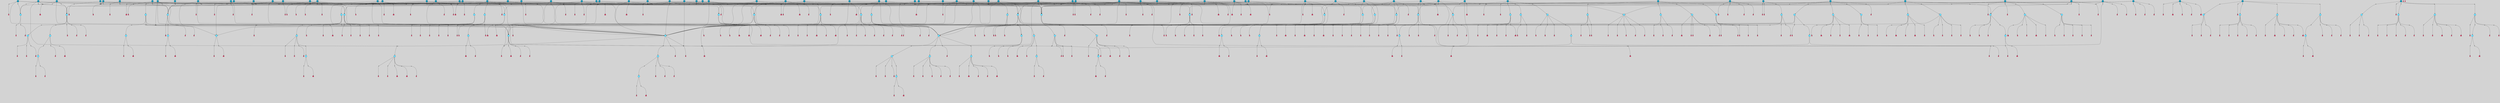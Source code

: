 // File exported with GEGELATI v1.3.1
// On the 2024-04-08 17:27:31
// With the File::TPGGraphDotExporter
digraph{
	graph[pad = "0.212, 0.055" bgcolor = lightgray]
	node[shape=circle style = filled label = ""]
		T7 [fillcolor="#66ddff"]
		T129 [fillcolor="#1199bb"]
		T327 [fillcolor="#66ddff"]
		T328 [fillcolor="#1199bb"]
		T329 [fillcolor="#66ddff"]
		T330 [fillcolor="#66ddff"]
		T331 [fillcolor="#66ddff"]
		T332 [fillcolor="#66ddff"]
		T334 [fillcolor="#66ddff"]
		T335 [fillcolor="#66ddff"]
		T336 [fillcolor="#66ddff"]
		T337 [fillcolor="#66ddff"]
		T338 [fillcolor="#66ddff"]
		T581 [fillcolor="#66ddff"]
		T582 [fillcolor="#66ddff"]
		T48 [fillcolor="#66ddff"]
		T584 [fillcolor="#66ddff"]
		T585 [fillcolor="#66ddff"]
		T586 [fillcolor="#66ddff"]
		T587 [fillcolor="#66ddff"]
		T588 [fillcolor="#66ddff"]
		T640 [fillcolor="#66ddff"]
		T641 [fillcolor="#66ddff"]
		T642 [fillcolor="#66ddff"]
		T643 [fillcolor="#66ddff"]
		T684 [fillcolor="#1199bb"]
		T711 [fillcolor="#66ddff"]
		T712 [fillcolor="#66ddff"]
		T718 [fillcolor="#1199bb"]
		T758 [fillcolor="#1199bb"]
		T764 [fillcolor="#1199bb"]
		T767 [fillcolor="#66ddff"]
		T813 [fillcolor="#1199bb"]
		T814 [fillcolor="#66ddff"]
		T815 [fillcolor="#66ddff"]
		T816 [fillcolor="#66ddff"]
		T817 [fillcolor="#66ddff"]
		T818 [fillcolor="#66ddff"]
		T819 [fillcolor="#1199bb"]
		T820 [fillcolor="#66ddff"]
		T821 [fillcolor="#66ddff"]
		T822 [fillcolor="#66ddff"]
		T823 [fillcolor="#66ddff"]
		T824 [fillcolor="#66ddff"]
		T868 [fillcolor="#1199bb"]
		T874 [fillcolor="#1199bb"]
		T889 [fillcolor="#66ddff"]
		T891 [fillcolor="#66ddff"]
		T892 [fillcolor="#66ddff"]
		T893 [fillcolor="#66ddff"]
		T894 [fillcolor="#66ddff"]
		T896 [fillcolor="#66ddff"]
		T897 [fillcolor="#66ddff"]
		T898 [fillcolor="#66ddff"]
		T899 [fillcolor="#66ddff"]
		T900 [fillcolor="#66ddff"]
		T910 [fillcolor="#1199bb"]
		T912 [fillcolor="#66ddff"]
		T931 [fillcolor="#1199bb"]
		T957 [fillcolor="#66ddff"]
		T958 [fillcolor="#66ddff"]
		T959 [fillcolor="#66ddff"]
		T1049 [fillcolor="#66ddff"]
		T691 [fillcolor="#66ddff"]
		T1064 [fillcolor="#1199bb"]
		T1118 [fillcolor="#1199bb"]
		T1120 [fillcolor="#1199bb"]
		T1122 [fillcolor="#1199bb"]
		T1124 [fillcolor="#1199bb"]
		T1126 [fillcolor="#1199bb"]
		T1127 [fillcolor="#1199bb"]
		T1147 [fillcolor="#66ddff"]
		T1148 [fillcolor="#66ddff"]
		T1149 [fillcolor="#66ddff"]
		T1150 [fillcolor="#66ddff"]
		T1151 [fillcolor="#66ddff"]
		T1153 [fillcolor="#66ddff"]
		T1154 [fillcolor="#66ddff"]
		T1155 [fillcolor="#66ddff"]
		T1156 [fillcolor="#66ddff"]
		T1158 [fillcolor="#1199bb"]
		T1159 [fillcolor="#1199bb"]
		T1160 [fillcolor="#1199bb"]
		T1161 [fillcolor="#1199bb"]
		T1162 [fillcolor="#1199bb"]
		T1163 [fillcolor="#1199bb"]
		T1164 [fillcolor="#1199bb"]
		T1165 [fillcolor="#1199bb"]
		T1166 [fillcolor="#1199bb"]
		T1167 [fillcolor="#66ddff"]
		T1168 [fillcolor="#1199bb"]
		T1170 [fillcolor="#1199bb"]
		T1171 [fillcolor="#1199bb"]
		T1172 [fillcolor="#1199bb"]
		T1173 [fillcolor="#1199bb"]
		T1175 [fillcolor="#1199bb"]
		T1176 [fillcolor="#1199bb"]
		T1178 [fillcolor="#1199bb"]
		T1179 [fillcolor="#1199bb"]
		T1180 [fillcolor="#1199bb"]
		T1181 [fillcolor="#1199bb"]
		T1182 [fillcolor="#1199bb"]
		T1184 [fillcolor="#1199bb"]
		T1195 [fillcolor="#1199bb"]
		T1219 [fillcolor="#1199bb"]
		T1220 [fillcolor="#66ddff"]
		T1221 [fillcolor="#66ddff"]
		T1222 [fillcolor="#66ddff"]
		T1223 [fillcolor="#66ddff"]
		T1224 [fillcolor="#66ddff"]
		T1225 [fillcolor="#1199bb"]
		T1226 [fillcolor="#66ddff"]
		T1227 [fillcolor="#66ddff"]
		T1228 [fillcolor="#66ddff"]
		T1229 [fillcolor="#66ddff"]
		T1230 [fillcolor="#66ddff"]
		T1244 [fillcolor="#1199bb"]
		T1246 [fillcolor="#1199bb"]
		T1273 [fillcolor="#1199bb"]
		T1274 [fillcolor="#66ddff"]
		T1275 [fillcolor="#66ddff"]
		T1276 [fillcolor="#66ddff"]
		T1277 [fillcolor="#66ddff"]
		T1278 [fillcolor="#66ddff"]
		T1279 [fillcolor="#1199bb"]
		T1280 [fillcolor="#66ddff"]
		T1281 [fillcolor="#66ddff"]
		T1282 [fillcolor="#66ddff"]
		T1283 [fillcolor="#66ddff"]
		T1284 [fillcolor="#66ddff"]
		T1285 [fillcolor="#1199bb"]
		T1286 [fillcolor="#1199bb"]
		T1287 [fillcolor="#1199bb"]
		T1288 [fillcolor="#1199bb"]
		T1289 [fillcolor="#1199bb"]
		T1290 [fillcolor="#1199bb"]
		T1291 [fillcolor="#1199bb"]
		T1292 [fillcolor="#1199bb"]
		T1293 [fillcolor="#1199bb"]
		T1294 [fillcolor="#1199bb"]
		T1295 [fillcolor="#1199bb"]
		T1296 [fillcolor="#1199bb"]
		T1204 [fillcolor="#1199bb"]
		T1297 [fillcolor="#1199bb"]
		T1298 [fillcolor="#1199bb"]
		T1299 [fillcolor="#1199bb"]
		T1300 [fillcolor="#1199bb"]
		T1301 [fillcolor="#1199bb"]
		T1302 [fillcolor="#1199bb"]
		T1303 [fillcolor="#1199bb"]
		T1304 [fillcolor="#1199bb"]
		T1305 [fillcolor="#1199bb"]
		T1306 [fillcolor="#1199bb"]
		T1307 [fillcolor="#1199bb"]
		T1308 [fillcolor="#1199bb"]
		T1309 [fillcolor="#1199bb"]
		T1310 [fillcolor="#1199bb"]
		T1311 [fillcolor="#1199bb"]
		T1312 [fillcolor="#1199bb"]
		T1313 [fillcolor="#1199bb"]
		T1314 [fillcolor="#1199bb"]
		T1315 [fillcolor="#1199bb"]
		P27339 [fillcolor="#cccccc" shape=point] //-3|
		I27339 [shape=box style=invis label="1|6&2|7#0|7&#92;n10|2&0|7#1|3&#92;n9|6&2|7#2|2&#92;n5|3&0|7#0|7&#92;n1|6&2|3#0|0&#92;n2|3&2|3#2|2&#92;n5|1&2|6#0|6&#92;n"]
		P27339 -> I27339[style=invis]
		A19129 [fillcolor="#ff3366" shape=box margin=0.03 width=0 height=0 label="7"]
		T7 -> P27339 -> A19129
		P27340 [fillcolor="#cccccc" shape=point] //5|
		I27340 [shape=box style=invis label="0|5&2|3#0|1&#92;n0|6&2|1#2|4&#92;n6|2&2|6#0|7&#92;n7|4&0|3#0|1&#92;n5|4&0|7#1|6&#92;n9|1&0|5#2|2&#92;n6|3&2|3#1|7&#92;n11|7&2|4#1|6&#92;n2|5&0|1#0|0&#92;n4|7&0|0#0|2&#92;n6|2&0|6#0|0&#92;n2|1&2|6#2|4&#92;n10|0&2|0#1|0&#92;n6|6&2|4#0|6&#92;n"]
		P27340 -> I27340[style=invis]
		A19130 [fillcolor="#ff3366" shape=box margin=0.03 width=0 height=0 label="8"]
		T7 -> P27340 -> A19130
		P27341 [fillcolor="#cccccc" shape=point] //8|
		I27341 [shape=box style=invis label="9|0&0|1#2|0&#92;n10|1&2|5#1|4&#92;n8|2&2|6#0|4&#92;n2|4&2|5#2|3&#92;n4|2&2|2#0|2&#92;n7|5&0|2#0|0&#92;n8|2&2|1#1|3&#92;n8|7&0|7#2|1&#92;n1|1&0|0#0|7&#92;n5|6&2|5#1|0&#92;n6|6&2|5#0|0&#92;n11|4&0|3#2|6&#92;n4|2&2|4#0|7&#92;n5|6&0|1#2|0&#92;n11|3&0|2#0|7&#92;n"]
		P27341 -> I27341[style=invis]
		A19131 [fillcolor="#ff3366" shape=box margin=0.03 width=0 height=0 label="6"]
		T129 -> P27341 -> A19131
		P27342 [fillcolor="#cccccc" shape=point] //5|
		I27342 [shape=box style=invis label="3|0&2|0#0|1&#92;n3|0&0|7#0|1&#92;n5|3&0|2#2|6&#92;n4|4&2|4#2|6&#92;n11|2&0|7#1|6&#92;n2|7&2|2#2|5&#92;n9|3&2|6#2|7&#92;n7|7&0|0#0|4&#92;n6|1&2|4#2|3&#92;n5|4&2|0#1|6&#92;n1|3&0|7#0|4&#92;n"]
		P27342 -> I27342[style=invis]
		A19132 [fillcolor="#ff3366" shape=box margin=0.03 width=0 height=0 label="7"]
		T129 -> P27342 -> A19132
		P27343 [fillcolor="#cccccc" shape=point] //10|
		I27343 [shape=box style=invis label="4|5&2|7#2|1&#92;n1|7&2|3#0|6&#92;n3|5&2|2#0|3&#92;n10|3&0|7#1|4&#92;n7|1&0|4#2|6&#92;n10|2&0|3#1|7&#92;n9|5&2|0#0|4&#92;n4|0&0|3#2|7&#92;n11|4&2|6#1|2&#92;n5|4&2|7#0|2&#92;n2|6&2|4#0|0&#92;n6|5&0|7#2|1&#92;n5|3&2|3#1|6&#92;n10|7&2|0#1|2&#92;n"]
		P27343 -> I27343[style=invis]
		A19133 [fillcolor="#ff3366" shape=box margin=0.03 width=0 height=0 label="5"]
		T129 -> P27343 -> A19133
		P27344 [fillcolor="#cccccc" shape=point] //5|
		I27344 [shape=box style=invis label="9|4&2|3#1|3&#92;n0|4&2|4#0|5&#92;n6|1&2|6#2|5&#92;n4|0&0|5#2|0&#92;n"]
		P27344 -> I27344[style=invis]
		A19134 [fillcolor="#ff3366" shape=box margin=0.03 width=0 height=0 label="7"]
		T129 -> P27344 -> A19134
		P27345 [fillcolor="#cccccc" shape=point] //6|
		I27345 [shape=box style=invis label="9|4&2|7#0|6&#92;n8|4&0|1#1|0&#92;n1|3&0|0#2|1&#92;n2|4&0|6#2|2&#92;n5|1&2|5#0|7&#92;n3|0&0|3#2|6&#92;n2|2&2|6#0|2&#92;n8|4&0|4#2|2&#92;n5|1&2|4#0|3&#92;n9|4&0|6#0|6&#92;n5|0&2|2#1|5&#92;n11|7&0|0#1|1&#92;n0|4&0|3#0|3&#92;n7|7&2|4#2|5&#92;n1|5&0|1#2|1&#92;n"]
		P27345 -> I27345[style=invis]
		A19135 [fillcolor="#ff3366" shape=box margin=0.03 width=0 height=0 label="1"]
		T129 -> P27345 -> A19135
		P27346 [fillcolor="#cccccc" shape=point] //-4|
		I27346 [shape=box style=invis label="4|1&0|4#2|6&#92;n1|2&2|2#2|0&#92;n1|2&2|0#0|6&#92;n8|4&2|3#2|5&#92;n5|5&2|1#1|0&#92;n"]
		P27346 -> I27346[style=invis]
		A19136 [fillcolor="#ff3366" shape=box margin=0.03 width=0 height=0 label="12"]
		T330 -> P27346 -> A19136
		P27347 [fillcolor="#cccccc" shape=point] //6|
		I27347 [shape=box style=invis label="3|0&2|7#2|2&#92;n3|2&0|4#2|5&#92;n5|1&0|2#1|0&#92;n8|7&0|1#2|0&#92;n8|5&0|3#0|6&#92;n0|2&0|2#2|3&#92;n1|5&2|5#0|5&#92;n5|6&0|6#0|7&#92;n6|7&0|0#2|6&#92;n1|2&2|3#0|0&#92;n7|7&2|3#0|4&#92;n0|7&2|7#0|6&#92;n1|0&2|2#2|7&#92;n4|4&0|1#0|0&#92;n"]
		P27347 -> I27347[style=invis]
		A19137 [fillcolor="#ff3366" shape=box margin=0.03 width=0 height=0 label="11"]
		T330 -> P27347 -> A19137
		P27348 [fillcolor="#cccccc" shape=point] //-3|
		I27348 [shape=box style=invis label="8|1&2|3#0|5&#92;n0|6&0|5#0|5&#92;n3|7&2|1#0|6&#92;n3|5&0|1#0|0&#92;n9|5&2|0#0|4&#92;n3|5&0|2#0|3&#92;n10|6&2|4#1|0&#92;n9|4&2|7#2|6&#92;n1|7&2|5#2|2&#92;n"]
		P27348 -> I27348[style=invis]
		A19138 [fillcolor="#ff3366" shape=box margin=0.03 width=0 height=0 label="5"]
		T332 -> P27348 -> A19138
		P27349 [fillcolor="#cccccc" shape=point] //-2|
		I27349 [shape=box style=invis label="11|7&2|0#1|7&#92;n4|3&0|1#2|5&#92;n0|4&2|4#2|7&#92;n1|6&0|0#0|4&#92;n4|0&0|0#0|5&#92;n0|6&2|3#2|0&#92;n9|6&2|5#1|3&#92;n0|7&2|1#2|5&#92;n4|4&0|5#0|1&#92;n10|4&0|0#1|0&#92;n"]
		P27349 -> I27349[style=invis]
		A19139 [fillcolor="#ff3366" shape=box margin=0.03 width=0 height=0 label="12"]
		T328 -> P27349 -> A19139
		P27350 [fillcolor="#cccccc" shape=point] //-3|
		I27350 [shape=box style=invis label="1|6&2|7#0|7&#92;n10|2&0|7#1|3&#92;n9|6&2|7#2|2&#92;n5|3&0|7#0|7&#92;n1|6&2|3#0|0&#92;n2|3&2|3#2|2&#92;n5|1&2|6#0|6&#92;n"]
		P27350 -> I27350[style=invis]
		A19140 [fillcolor="#ff3366" shape=box margin=0.03 width=0 height=0 label="7"]
		T331 -> P27350 -> A19140
		P27351 [fillcolor="#cccccc" shape=point] //-3|
		I27351 [shape=box style=invis label="7|2&2|4#0|2&#92;n4|1&2|6#0|1&#92;n11|6&0|4#0|1&#92;n7|1&0|0#2|6&#92;n6|2&0|1#0|7&#92;n10|3&2|7#1|4&#92;n3|5&2|3#0|1&#92;n4|4&2|5#0|2&#92;n4|6&0|4#2|7&#92;n2|5&0|5#0|2&#92;n10|0&2|3#1|4&#92;n0|1&2|7#0|6&#92;n7|6&0|3#2|6&#92;n1|3&0|6#2|0&#92;n5|3&0|6#0|6&#92;n1|4&2|5#2|3&#92;n1|6&2|0#0|5&#92;n9|2&0|3#2|7&#92;n7|1&2|2#2|5&#92;n"]
		P27351 -> I27351[style=invis]
		T328 -> P27351 -> T329
		P27352 [fillcolor="#cccccc" shape=point] //-3|
		I27352 [shape=box style=invis label="3|7&0|0#0|2&#92;n11|5&0|1#1|1&#92;n4|1&0|6#2|6&#92;n4|0&0|1#0|5&#92;n"]
		P27352 -> I27352[style=invis]
		T329 -> P27352 -> T327
		P27353 [fillcolor="#cccccc" shape=point] //1|
		I27353 [shape=box style=invis label="5|1&0|6#2|7&#92;n2|4&0|4#2|2&#92;n0|6&0|5#0|4&#92;n10|6&2|5#1|6&#92;n9|3&0|1#1|7&#92;n10|3&2|2#1|0&#92;n5|0&0|0#2|1&#92;n11|3&2|3#1|5&#92;n10|3&0|1#1|0&#92;n2|4&0|1#0|1&#92;n0|2&0|3#2|4&#92;n9|2&2|1#2|5&#92;n11|7&2|6#2|6&#92;n"]
		P27353 -> I27353[style=invis]
		T327 -> P27353 -> T331
		P27354 [fillcolor="#cccccc" shape=point] //5|
		I27354 [shape=box style=invis label="10|4&2|6#1|2&#92;n8|4&0|1#1|0&#92;n0|4&2|6#0|0&#92;n8|4&2|5#2|1&#92;n7|5&2|5#1|0&#92;n3|6&0|6#2|2&#92;n1|7&0|7#0|5&#92;n2|0&0|7#2|4&#92;n9|4&2|6#2|7&#92;n2|6&2|2#0|0&#92;n11|7&2|7#0|7&#92;n5|5&0|0#0|1&#92;n10|1&0|0#1|0&#92;n7|3&0|1#2|5&#92;n9|2&2|7#1|5&#92;n9|0&2|5#1|2&#92;n1|6&2|4#2|2&#92;n3|3&2|2#0|7&#92;n1|6&2|0#0|0&#92;n6|4&2|6#1|0&#92;n"]
		P27354 -> I27354[style=invis]
		A19141 [fillcolor="#ff3366" shape=box margin=0.03 width=0 height=0 label="1"]
		T329 -> P27354 -> A19141
		P27355 [fillcolor="#cccccc" shape=point] //5|
		I27355 [shape=box style=invis label="0|5&2|3#0|1&#92;n0|6&2|1#2|4&#92;n6|2&2|6#0|7&#92;n7|4&0|3#0|1&#92;n5|4&0|7#1|6&#92;n9|1&0|5#2|2&#92;n6|3&2|3#1|7&#92;n11|7&2|4#1|6&#92;n2|5&0|1#0|0&#92;n4|7&0|0#0|2&#92;n6|2&0|6#0|0&#92;n2|1&2|6#2|4&#92;n10|0&2|0#1|0&#92;n6|6&2|4#0|6&#92;n"]
		P27355 -> I27355[style=invis]
		A19142 [fillcolor="#ff3366" shape=box margin=0.03 width=0 height=0 label="8"]
		T331 -> P27355 -> A19142
		P27356 [fillcolor="#cccccc" shape=point] //-2|
		I27356 [shape=box style=invis label="4|1&0|4#0|3&#92;n4|2&0|5#2|0&#92;n5|5&2|6#0|5&#92;n1|4&0|1#0|2&#92;n6|3&2|7#1|5&#92;n0|4&2|0#0|3&#92;n8|5&2|5#1|2&#92;n10|7&2|7#1|1&#92;n3|4&0|0#2|1&#92;n3|6&2|5#2|5&#92;n8|3&0|1#0|7&#92;n10|0&2|7#1|3&#92;n4|1&2|4#0|1&#92;n9|3&2|0#0|4&#92;n3|6&2|0#0|4&#92;n1|2&0|6#2|1&#92;n4|0&2|1#2|2&#92;n"]
		P27356 -> I27356[style=invis]
		A19143 [fillcolor="#ff3366" shape=box margin=0.03 width=0 height=0 label="14"]
		T327 -> P27356 -> A19143
		P27357 [fillcolor="#cccccc" shape=point] //5|
		I27357 [shape=box style=invis label="8|1&2|6#0|6&#92;n3|0&0|7#0|1&#92;n11|3&0|2#2|6&#92;n4|4&2|4#2|6&#92;n11|2&0|7#1|6&#92;n2|7&2|2#2|5&#92;n7|7&0|0#0|4&#92;n6|1&2|4#2|3&#92;n5|4&2|0#1|6&#92;n3|0&2|0#0|1&#92;n1|3&0|7#0|4&#92;n"]
		P27357 -> I27357[style=invis]
		A19144 [fillcolor="#ff3366" shape=box margin=0.03 width=0 height=0 label="7"]
		T329 -> P27357 -> A19144
		P27358 [fillcolor="#cccccc" shape=point] //5|
		I27358 [shape=box style=invis label="3|0&2|0#0|1&#92;n3|0&0|7#0|1&#92;n5|3&0|2#2|6&#92;n4|4&2|4#2|6&#92;n11|2&0|7#1|6&#92;n2|7&2|2#2|5&#92;n9|3&2|6#2|7&#92;n7|7&0|0#0|4&#92;n6|1&2|4#2|3&#92;n5|4&2|0#1|6&#92;n1|3&0|7#0|4&#92;n"]
		P27358 -> I27358[style=invis]
		A19145 [fillcolor="#ff3366" shape=box margin=0.03 width=0 height=0 label="7"]
		T327 -> P27358 -> A19145
		P27359 [fillcolor="#cccccc" shape=point] //2|
		I27359 [shape=box style=invis label="4|1&0|4#2|6&#92;n5|5&2|1#1|0&#92;n1|0&2|0#0|6&#92;n8|4&2|3#2|5&#92;n"]
		P27359 -> I27359[style=invis]
		T328 -> P27359 -> T330
		P27360 [fillcolor="#cccccc" shape=point] //0|
		I27360 [shape=box style=invis label="2|5&0|1#0|6&#92;n6|1&2|2#2|7&#92;n8|0&0|3#1|4&#92;n4|3&2|5#2|4&#92;n8|1&2|4#0|0&#92;n6|6&0|1#2|6&#92;n11|7&2|4#2|5&#92;n6|2&2|4#0|2&#92;n8|5&2|4#2|4&#92;n2|1&2|1#2|2&#92;n2|7&2|5#2|6&#92;n9|7&0|5#0|4&#92;n1|2&0|5#2|6&#92;n4|2&2|3#2|7&#92;n3|3&2|1#0|2&#92;n"]
		P27360 -> I27360[style=invis]
		A19146 [fillcolor="#ff3366" shape=box margin=0.03 width=0 height=0 label="5"]
		T332 -> P27360 -> A19146
		P27361 [fillcolor="#cccccc" shape=point] //7|
		I27361 [shape=box style=invis label="7|0&2|1#2|0&#92;n9|7&2|1#1|7&#92;n8|2&0|1#1|0&#92;n6|6&0|2#1|1&#92;n2|2&0|5#0|0&#92;n5|7&0|0#2|1&#92;n5|1&2|5#1|5&#92;n4|7&2|4#2|3&#92;n10|5&2|2#1|5&#92;n1|3&2|2#2|0&#92;n10|2&2|6#1|5&#92;n"]
		P27361 -> I27361[style=invis]
		A19147 [fillcolor="#ff3366" shape=box margin=0.03 width=0 height=0 label="1"]
		T329 -> P27361 -> A19147
		P27362 [fillcolor="#cccccc" shape=point] //7|
		I27362 [shape=box style=invis label="6|1&2|6#2|7&#92;n7|0&2|4#2|3&#92;n3|3&0|7#0|6&#92;n5|4&0|2#2|4&#92;n8|5&2|6#2|7&#92;n0|0&2|3#0|3&#92;n5|4&2|4#2|6&#92;n"]
		P27362 -> I27362[style=invis]
		T329 -> P27362 -> T332
		P27363 [fillcolor="#cccccc" shape=point] //7|
		I27363 [shape=box style=invis label="0|2&2|4#2|6&#92;n5|3&0|6#0|1&#92;n4|7&2|6#0|5&#92;n7|6&0|7#0|5&#92;n10|7&2|2#1|1&#92;n"]
		P27363 -> I27363[style=invis]
		A19148 [fillcolor="#ff3366" shape=box margin=0.03 width=0 height=0 label="4"]
		T332 -> P27363 -> A19148
		P27364 [fillcolor="#cccccc" shape=point] //-4|
		I27364 [shape=box style=invis label="4|1&0|4#2|6&#92;n1|2&2|2#2|0&#92;n1|2&2|0#0|6&#92;n8|4&2|3#2|5&#92;n5|5&2|1#1|0&#92;n"]
		P27364 -> I27364[style=invis]
		A19149 [fillcolor="#ff3366" shape=box margin=0.03 width=0 height=0 label="12"]
		T338 -> P27364 -> A19149
		P27365 [fillcolor="#cccccc" shape=point] //6|
		I27365 [shape=box style=invis label="3|0&2|7#2|2&#92;n3|2&0|4#2|5&#92;n5|1&0|2#1|0&#92;n8|7&0|1#2|0&#92;n8|5&0|3#0|6&#92;n0|2&0|2#2|3&#92;n1|5&2|5#0|5&#92;n5|6&0|6#0|7&#92;n6|7&0|0#2|6&#92;n1|2&2|3#0|0&#92;n7|7&2|3#0|4&#92;n0|7&2|7#0|6&#92;n1|0&2|2#2|7&#92;n4|4&0|1#0|0&#92;n"]
		P27365 -> I27365[style=invis]
		A19150 [fillcolor="#ff3366" shape=box margin=0.03 width=0 height=0 label="11"]
		T338 -> P27365 -> A19150
		P27366 [fillcolor="#cccccc" shape=point] //-3|
		I27366 [shape=box style=invis label="8|1&2|3#0|5&#92;n0|6&0|5#0|5&#92;n3|7&2|1#0|6&#92;n3|5&0|1#0|0&#92;n9|5&2|0#0|4&#92;n3|5&0|2#0|3&#92;n10|6&2|4#1|0&#92;n9|4&2|7#2|6&#92;n1|7&2|5#2|2&#92;n"]
		P27366 -> I27366[style=invis]
		A19151 [fillcolor="#ff3366" shape=box margin=0.03 width=0 height=0 label="5"]
		T337 -> P27366 -> A19151
		P27367 [fillcolor="#cccccc" shape=point] //7|
		I27367 [shape=box style=invis label="7|0&2|1#2|0&#92;n9|7&2|1#1|7&#92;n8|2&0|1#1|0&#92;n6|6&0|2#1|1&#92;n2|2&0|5#0|0&#92;n5|7&0|0#2|1&#92;n5|1&2|5#1|5&#92;n4|7&2|4#2|3&#92;n10|5&2|2#1|5&#92;n1|3&2|2#2|0&#92;n10|2&2|6#1|5&#92;n"]
		P27367 -> I27367[style=invis]
		A19152 [fillcolor="#ff3366" shape=box margin=0.03 width=0 height=0 label="1"]
		T335 -> P27367 -> A19152
		P27368 [fillcolor="#cccccc" shape=point] //7|
		I27368 [shape=box style=invis label="6|1&2|6#2|7&#92;n7|0&2|4#2|3&#92;n3|3&0|7#0|6&#92;n5|4&0|2#2|4&#92;n8|5&2|6#2|7&#92;n0|0&2|3#0|3&#92;n5|4&2|4#2|6&#92;n"]
		P27368 -> I27368[style=invis]
		T335 -> P27368 -> T337
		P27369 [fillcolor="#cccccc" shape=point] //0|
		I27369 [shape=box style=invis label="2|5&0|1#0|6&#92;n6|1&2|2#2|7&#92;n8|0&0|3#1|4&#92;n4|3&2|5#2|4&#92;n8|1&2|4#0|0&#92;n6|6&0|1#2|6&#92;n11|7&2|4#2|5&#92;n6|2&2|4#0|2&#92;n8|5&2|4#2|4&#92;n2|1&2|1#2|2&#92;n2|7&2|5#2|6&#92;n9|7&0|5#0|4&#92;n1|2&0|5#2|6&#92;n4|2&2|3#2|7&#92;n3|3&2|1#0|2&#92;n"]
		P27369 -> I27369[style=invis]
		A19153 [fillcolor="#ff3366" shape=box margin=0.03 width=0 height=0 label="5"]
		T337 -> P27369 -> A19153
		P27370 [fillcolor="#cccccc" shape=point] //-3|
		I27370 [shape=box style=invis label="3|7&0|0#0|2&#92;n11|5&0|1#1|1&#92;n4|1&0|6#2|6&#92;n4|0&0|1#0|5&#92;n"]
		P27370 -> I27370[style=invis]
		T335 -> P27370 -> T334
		P27371 [fillcolor="#cccccc" shape=point] //-3|
		I27371 [shape=box style=invis label="1|6&2|7#0|7&#92;n10|2&0|7#1|3&#92;n9|6&2|7#2|2&#92;n5|3&0|7#0|7&#92;n1|6&2|3#0|0&#92;n2|3&2|3#2|2&#92;n5|1&2|6#0|6&#92;n"]
		P27371 -> I27371[style=invis]
		A19154 [fillcolor="#ff3366" shape=box margin=0.03 width=0 height=0 label="7"]
		T336 -> P27371 -> A19154
		P27372 [fillcolor="#cccccc" shape=point] //1|
		I27372 [shape=box style=invis label="5|1&0|6#2|7&#92;n2|4&0|4#2|2&#92;n0|6&0|5#0|4&#92;n10|6&2|5#1|6&#92;n9|3&0|1#1|7&#92;n10|3&2|2#1|0&#92;n5|0&0|0#2|1&#92;n11|3&2|3#1|5&#92;n10|3&0|1#1|0&#92;n2|4&0|1#0|1&#92;n0|2&0|3#2|4&#92;n9|2&2|1#2|5&#92;n11|7&2|6#2|6&#92;n"]
		P27372 -> I27372[style=invis]
		T334 -> P27372 -> T336
		P27373 [fillcolor="#cccccc" shape=point] //5|
		I27373 [shape=box style=invis label="8|1&2|6#0|6&#92;n3|0&0|7#0|1&#92;n11|3&0|2#2|6&#92;n4|4&2|4#2|6&#92;n11|2&0|7#1|6&#92;n2|7&2|2#2|5&#92;n7|7&0|0#0|4&#92;n6|1&2|4#2|3&#92;n5|4&2|0#1|6&#92;n3|0&2|0#0|1&#92;n1|3&0|7#0|4&#92;n"]
		P27373 -> I27373[style=invis]
		A19155 [fillcolor="#ff3366" shape=box margin=0.03 width=0 height=0 label="7"]
		T335 -> P27373 -> A19155
		P27374 [fillcolor="#cccccc" shape=point] //5|
		I27374 [shape=box style=invis label="0|5&2|3#0|1&#92;n0|6&2|1#2|4&#92;n6|2&2|6#0|7&#92;n7|4&0|3#0|1&#92;n5|4&0|7#1|6&#92;n9|1&0|5#2|2&#92;n6|3&2|3#1|7&#92;n11|7&2|4#1|6&#92;n2|5&0|1#0|0&#92;n4|7&0|0#0|2&#92;n6|2&0|6#0|0&#92;n2|1&2|6#2|4&#92;n10|0&2|0#1|0&#92;n6|6&2|4#0|6&#92;n"]
		P27374 -> I27374[style=invis]
		A19156 [fillcolor="#ff3366" shape=box margin=0.03 width=0 height=0 label="8"]
		T336 -> P27374 -> A19156
		P27375 [fillcolor="#cccccc" shape=point] //5|
		I27375 [shape=box style=invis label="3|0&2|0#0|1&#92;n3|0&0|7#0|1&#92;n5|3&0|2#2|6&#92;n4|4&2|4#2|6&#92;n11|2&0|7#1|6&#92;n2|7&2|2#2|5&#92;n9|3&2|6#2|7&#92;n7|7&0|0#0|4&#92;n6|1&2|4#2|3&#92;n5|4&2|0#1|6&#92;n1|3&0|7#0|4&#92;n"]
		P27375 -> I27375[style=invis]
		A19157 [fillcolor="#ff3366" shape=box margin=0.03 width=0 height=0 label="7"]
		T334 -> P27375 -> A19157
		P27376 [fillcolor="#cccccc" shape=point] //-2|
		I27376 [shape=box style=invis label="4|1&0|4#0|3&#92;n4|2&0|5#2|0&#92;n5|5&2|6#0|5&#92;n1|4&0|1#0|2&#92;n6|3&2|7#1|5&#92;n0|4&2|0#0|3&#92;n8|5&2|5#1|2&#92;n10|7&2|7#1|1&#92;n3|4&0|0#2|1&#92;n3|6&2|5#2|5&#92;n8|3&0|1#0|7&#92;n10|0&2|7#1|3&#92;n4|1&2|4#0|1&#92;n9|3&2|0#0|4&#92;n3|6&2|0#0|4&#92;n1|2&0|6#2|1&#92;n4|0&2|1#2|2&#92;n"]
		P27376 -> I27376[style=invis]
		A19158 [fillcolor="#ff3366" shape=box margin=0.03 width=0 height=0 label="14"]
		T334 -> P27376 -> A19158
		P27377 [fillcolor="#cccccc" shape=point] //5|
		I27377 [shape=box style=invis label="10|4&2|6#1|2&#92;n8|4&0|1#1|0&#92;n0|4&2|6#0|0&#92;n8|4&2|5#2|1&#92;n7|5&2|5#1|0&#92;n3|6&0|6#2|2&#92;n1|7&0|7#0|5&#92;n2|0&0|7#2|4&#92;n9|4&2|6#2|7&#92;n2|6&2|2#0|0&#92;n11|7&2|7#0|7&#92;n5|5&0|0#0|1&#92;n10|1&0|0#1|0&#92;n7|3&0|1#2|5&#92;n9|2&2|7#1|5&#92;n9|0&2|5#1|2&#92;n1|6&2|4#2|2&#92;n3|3&2|2#0|7&#92;n1|6&2|0#0|0&#92;n6|4&2|6#1|0&#92;n"]
		P27377 -> I27377[style=invis]
		A19159 [fillcolor="#ff3366" shape=box margin=0.03 width=0 height=0 label="1"]
		T335 -> P27377 -> A19159
		P27378 [fillcolor="#cccccc" shape=point] //7|
		I27378 [shape=box style=invis label="0|2&2|4#2|6&#92;n5|3&0|6#0|1&#92;n4|7&2|6#0|5&#92;n7|6&0|7#0|5&#92;n10|7&2|2#1|1&#92;n"]
		P27378 -> I27378[style=invis]
		A19160 [fillcolor="#ff3366" shape=box margin=0.03 width=0 height=0 label="4"]
		T337 -> P27378 -> A19160
		P27379 [fillcolor="#cccccc" shape=point] //0|
		I27379 [shape=box style=invis label="2|5&0|1#0|6&#92;n6|1&2|2#2|7&#92;n8|0&0|3#1|4&#92;n4|3&2|5#2|4&#92;n8|1&2|4#0|0&#92;n6|6&0|1#2|6&#92;n11|7&2|4#2|5&#92;n6|2&2|4#0|2&#92;n8|5&2|4#2|4&#92;n2|1&2|1#2|2&#92;n2|7&2|5#2|6&#92;n9|7&0|5#0|4&#92;n1|2&0|5#2|6&#92;n4|2&2|3#2|7&#92;n3|3&2|1#0|2&#92;n"]
		P27379 -> I27379[style=invis]
		A19161 [fillcolor="#ff3366" shape=box margin=0.03 width=0 height=0 label="5"]
		T48 -> P27379 -> A19161
		P27380 [fillcolor="#cccccc" shape=point] //-1|
		I27380 [shape=box style=invis label="6|4&0|4#2|4&#92;n4|5&2|5#2|4&#92;n9|7&2|5#0|3&#92;n3|7&2|6#0|6&#92;n8|7&0|6#0|4&#92;n2|1&2|0#0|1&#92;n8|6&0|0#2|5&#92;n2|1&0|2#0|3&#92;n6|1&0|7#2|6&#92;n6|3&0|1#1|6&#92;n5|4&2|7#0|4&#92;n0|7&0|4#2|0&#92;n11|0&2|0#2|5&#92;n3|7&2|0#2|7&#92;n8|3&2|7#1|4&#92;n5|7&0|6#0|4&#92;n0|0&2|3#2|3&#92;n5|4&2|1#0|3&#92;n0|4&0|3#2|5&#92;n"]
		P27380 -> I27380[style=invis]
		A19162 [fillcolor="#ff3366" shape=box margin=0.03 width=0 height=0 label="10"]
		T48 -> P27380 -> A19162
		P27381 [fillcolor="#cccccc" shape=point] //-6|
		I27381 [shape=box style=invis label="11|1&0|7#2|0&#92;n10|4&0|1#1|0&#92;n4|3&2|4#2|1&#92;n0|5&2|0#0|0&#92;n6|1&0|0#0|3&#92;n8|2&2|0#0|4&#92;n11|4&2|0#1|6&#92;n7|0&2|6#2|3&#92;n5|3&2|6#2|0&#92;n2|0&2|0#0|4&#92;n"]
		P27381 -> I27381[style=invis]
		A19163 [fillcolor="#ff3366" shape=box margin=0.03 width=0 height=0 label="9"]
		T581 -> P27381 -> A19163
		P27382 [fillcolor="#cccccc" shape=point] //-7|
		I27382 [shape=box style=invis label="6|1&0|2#0|3&#92;n1|2&0|1#2|0&#92;n10|3&2|2#1|1&#92;n0|1&0|2#0|7&#92;n4|6&2|7#2|4&#92;n6|0&2|7#0|6&#92;n"]
		P27382 -> I27382[style=invis]
		A19164 [fillcolor="#ff3366" shape=box margin=0.03 width=0 height=0 label="7"]
		T48 -> P27382 -> A19164
		P27383 [fillcolor="#cccccc" shape=point] //-6|
		I27383 [shape=box style=invis label="11|7&0|1#0|6&#92;n3|5&0|1#0|3&#92;n1|5&0|5#0|6&#92;n1|7&2|5#2|2&#92;n0|0&0|2#2|2&#92;n4|4&0|1#0|5&#92;n6|4&2|2#0|2&#92;n0|6&2|5#0|5&#92;n0|3&2|2#2|6&#92;n"]
		P27383 -> I27383[style=invis]
		A19165 [fillcolor="#ff3366" shape=box margin=0.03 width=0 height=0 label="5"]
		T48 -> P27383 -> A19165
		P27384 [fillcolor="#cccccc" shape=point] //2|
		I27384 [shape=box style=invis label="3|0&2|0#0|1&#92;n11|2&0|7#1|6&#92;n8|7&2|4#0|5&#92;n5|3&0|2#2|6&#92;n4|4&2|4#2|6&#92;n3|0&0|7#0|1&#92;n2|7&2|2#2|5&#92;n9|3&2|6#2|7&#92;n7|7&0|0#0|4&#92;n6|1&2|4#1|3&#92;n5|4&2|0#1|6&#92;n1|3&0|7#0|4&#92;n"]
		P27384 -> I27384[style=invis]
		A19166 [fillcolor="#ff3366" shape=box margin=0.03 width=0 height=0 label="7"]
		T582 -> P27384 -> A19166
		P27385 [fillcolor="#cccccc" shape=point] //4|
		I27385 [shape=box style=invis label="4|3&0|6#0|3&#92;n5|7&2|3#2|2&#92;n5|6&0|7#1|2&#92;n1|4&2|6#0|3&#92;n8|4&2|1#2|5&#92;n9|5&2|4#1|4&#92;n2|4&0|5#0|7&#92;n10|0&0|6#1|3&#92;n3|0&0|6#0|2&#92;n2|7&2|7#2|6&#92;n5|2&0|5#1|5&#92;n10|4&2|5#1|7&#92;n4|0&0|4#2|4&#92;n11|1&0|4#2|6&#92;n10|6&2|0#1|4&#92;n9|7&0|3#1|4&#92;n4|5&2|7#0|6&#92;n11|5&2|6#2|3&#92;n0|3&0|5#0|1&#92;n"]
		P27385 -> I27385[style=invis]
		A19167 [fillcolor="#ff3366" shape=box margin=0.03 width=0 height=0 label="13"]
		T48 -> P27385 -> A19167
		P27386 [fillcolor="#cccccc" shape=point] //-5|
		I27386 [shape=box style=invis label="0|0&2|3#0|2&#92;n10|5&0|6#1|3&#92;n7|3&0|6#2|3&#92;n3|4&0|6#0|6&#92;n10|5&0|2#1|1&#92;n5|0&0|1#0|3&#92;n6|6&2|5#1|5&#92;n7|4&0|2#1|7&#92;n5|7&0|1#2|5&#92;n1|5&0|0#0|3&#92;n7|5&2|1#2|6&#92;n9|0&0|2#0|0&#92;n4|0&2|4#0|0&#92;n4|6&0|0#2|3&#92;n3|1&0|6#2|5&#92;n7|7&2|1#2|3&#92;n9|4&2|2#0|6&#92;n"]
		P27386 -> I27386[style=invis]
		T582 -> P27386 -> T581
		P27387 [fillcolor="#cccccc" shape=point] //2|
		I27387 [shape=box style=invis label="6|3&2|7#1|4&#92;n8|6&0|0#2|5&#92;n2|1&0|2#0|3&#92;n8|7&0|6#0|4&#92;n2|1&2|0#0|1&#92;n0|0&2|2#2|3&#92;n6|6&0|7#2|1&#92;n6|1&0|7#2|6&#92;n5|4&2|7#0|4&#92;n0|3&0|4#2|0&#92;n11|0&2|0#2|5&#92;n4|5&2|5#2|4&#92;n5|7&0|6#0|4&#92;n9|7&2|5#0|3&#92;n5|4&2|1#0|3&#92;n5|3&0|1#1|7&#92;n0|4&0|3#2|5&#92;n"]
		P27387 -> I27387[style=invis]
		A19168 [fillcolor="#ff3366" shape=box margin=0.03 width=0 height=0 label="10"]
		T581 -> P27387 -> A19168
		P27388 [fillcolor="#cccccc" shape=point] //7|
		I27388 [shape=box style=invis label="7|4&2|1#2|0&#92;n4|1&2|4#2|3&#92;n5|0&2|0#2|2&#92;n6|1&2|4#2|6&#92;n"]
		P27388 -> I27388[style=invis]
		A19169 [fillcolor="#ff3366" shape=box margin=0.03 width=0 height=0 label="9"]
		T582 -> P27388 -> A19169
		P27389 [fillcolor="#cccccc" shape=point] //-6|
		I27389 [shape=box style=invis label="11|1&0|7#2|0&#92;n10|4&0|1#1|0&#92;n4|3&2|4#2|1&#92;n0|5&2|0#0|0&#92;n6|1&0|0#0|3&#92;n8|2&2|0#0|4&#92;n11|4&2|0#1|6&#92;n7|0&2|6#2|3&#92;n5|3&2|6#2|0&#92;n2|0&2|0#0|4&#92;n"]
		P27389 -> I27389[style=invis]
		A19170 [fillcolor="#ff3366" shape=box margin=0.03 width=0 height=0 label="9"]
		T582 -> P27389 -> A19170
		P27390 [fillcolor="#cccccc" shape=point] //6|
		I27390 [shape=box style=invis label="9|4&2|7#0|6&#92;n8|4&0|1#1|0&#92;n1|3&0|0#2|1&#92;n2|4&0|6#2|2&#92;n5|1&2|5#0|7&#92;n3|0&0|3#2|6&#92;n2|2&2|6#0|2&#92;n8|4&0|4#2|2&#92;n5|1&2|4#0|3&#92;n9|4&0|6#0|6&#92;n5|0&2|2#1|5&#92;n11|7&0|0#1|1&#92;n0|4&0|3#0|3&#92;n7|7&2|4#2|5&#92;n1|5&0|1#2|1&#92;n"]
		P27390 -> I27390[style=invis]
		A19171 [fillcolor="#ff3366" shape=box margin=0.03 width=0 height=0 label="1"]
		T586 -> P27390 -> A19171
		P27391 [fillcolor="#cccccc" shape=point] //5|
		I27391 [shape=box style=invis label="9|4&2|3#1|3&#92;n0|4&2|4#0|5&#92;n6|1&2|6#2|5&#92;n4|0&0|5#2|0&#92;n"]
		P27391 -> I27391[style=invis]
		A19172 [fillcolor="#ff3366" shape=box margin=0.03 width=0 height=0 label="7"]
		T586 -> P27391 -> A19172
		P27392 [fillcolor="#cccccc" shape=point] //10|
		I27392 [shape=box style=invis label="4|5&2|7#2|1&#92;n1|7&2|3#0|6&#92;n3|5&2|2#0|3&#92;n10|3&0|7#1|4&#92;n7|1&0|4#2|6&#92;n10|2&0|3#1|7&#92;n9|5&2|0#0|4&#92;n4|0&0|3#2|7&#92;n11|4&2|6#1|2&#92;n5|4&2|7#0|2&#92;n2|6&2|4#0|0&#92;n6|5&0|7#2|1&#92;n5|3&2|3#1|6&#92;n10|7&2|0#1|2&#92;n"]
		P27392 -> I27392[style=invis]
		A19173 [fillcolor="#ff3366" shape=box margin=0.03 width=0 height=0 label="5"]
		T586 -> P27392 -> A19173
		P27393 [fillcolor="#cccccc" shape=point] //5|
		I27393 [shape=box style=invis label="3|0&2|0#0|1&#92;n3|0&0|7#0|1&#92;n5|3&0|2#2|6&#92;n4|4&2|4#2|6&#92;n11|2&0|7#1|6&#92;n2|7&2|2#2|5&#92;n9|3&2|6#2|7&#92;n7|7&0|0#0|4&#92;n6|1&2|4#2|3&#92;n5|4&2|0#1|6&#92;n1|3&0|7#0|4&#92;n"]
		P27393 -> I27393[style=invis]
		A19174 [fillcolor="#ff3366" shape=box margin=0.03 width=0 height=0 label="7"]
		T586 -> P27393 -> A19174
		P27394 [fillcolor="#cccccc" shape=point] //8|
		I27394 [shape=box style=invis label="9|0&0|1#2|0&#92;n10|1&2|5#1|4&#92;n8|2&2|6#0|4&#92;n2|4&2|5#2|3&#92;n4|2&2|2#0|2&#92;n7|5&0|2#0|0&#92;n8|2&2|1#1|3&#92;n8|7&0|7#2|1&#92;n1|1&0|0#0|7&#92;n5|6&2|5#1|0&#92;n6|6&2|5#0|0&#92;n11|4&0|3#2|6&#92;n4|2&2|4#0|7&#92;n5|6&0|1#2|0&#92;n11|3&0|2#0|7&#92;n"]
		P27394 -> I27394[style=invis]
		A19175 [fillcolor="#ff3366" shape=box margin=0.03 width=0 height=0 label="6"]
		T586 -> P27394 -> A19175
		P27395 [fillcolor="#cccccc" shape=point] //-6|
		I27395 [shape=box style=invis label="0|5&2|3#0|1&#92;n0|6&2|1#2|4&#92;n5|4&0|7#1|6&#92;n9|0&2|7#1|1&#92;n7|4&0|3#0|1&#92;n11|7&2|4#1|6&#92;n9|1&0|5#2|2&#92;n6|2&2|6#0|7&#92;n2|7&0|1#0|0&#92;n4|7&0|0#0|2&#92;n6|2&0|6#0|0&#92;n2|1&2|6#2|4&#92;n10|0&0|0#1|0&#92;n6|6&2|4#0|6&#92;n"]
		P27395 -> I27395[style=invis]
		T588 -> P27395 -> T586
		P27396 [fillcolor="#cccccc" shape=point] //0|
		I27396 [shape=box style=invis label="2|5&0|1#0|6&#92;n6|1&2|2#2|7&#92;n8|0&0|3#1|4&#92;n4|3&2|5#2|4&#92;n8|1&2|4#0|0&#92;n6|6&0|1#2|6&#92;n11|7&2|4#2|5&#92;n6|2&2|4#0|2&#92;n8|5&2|4#2|4&#92;n2|1&2|1#2|2&#92;n2|7&2|5#2|6&#92;n9|7&0|5#0|4&#92;n1|2&0|5#2|6&#92;n4|2&2|3#2|7&#92;n3|3&2|1#0|2&#92;n"]
		P27396 -> I27396[style=invis]
		A19176 [fillcolor="#ff3366" shape=box margin=0.03 width=0 height=0 label="5"]
		T587 -> P27396 -> A19176
		P27397 [fillcolor="#cccccc" shape=point] //-7|
		I27397 [shape=box style=invis label="6|1&0|2#0|3&#92;n1|2&0|1#2|0&#92;n10|3&2|2#1|1&#92;n0|1&0|2#0|7&#92;n4|6&2|7#2|4&#92;n6|0&2|7#0|6&#92;n"]
		P27397 -> I27397[style=invis]
		A19177 [fillcolor="#ff3366" shape=box margin=0.03 width=0 height=0 label="7"]
		T587 -> P27397 -> A19177
		P27398 [fillcolor="#cccccc" shape=point] //7|
		I27398 [shape=box style=invis label="7|4&2|1#2|0&#92;n4|1&2|4#2|3&#92;n5|0&2|0#2|2&#92;n6|1&2|4#2|6&#92;n"]
		P27398 -> I27398[style=invis]
		A19178 [fillcolor="#ff3366" shape=box margin=0.03 width=0 height=0 label="9"]
		T585 -> P27398 -> A19178
		P27399 [fillcolor="#cccccc" shape=point] //-1|
		I27399 [shape=box style=invis label="6|4&0|4#2|4&#92;n4|5&2|5#2|4&#92;n9|7&2|5#0|3&#92;n3|7&2|6#0|6&#92;n8|7&0|6#0|4&#92;n2|1&2|0#0|1&#92;n8|6&0|0#2|5&#92;n2|1&0|2#0|3&#92;n6|1&0|7#2|6&#92;n6|3&0|1#1|6&#92;n5|4&2|7#0|4&#92;n0|7&0|4#2|0&#92;n11|0&2|0#2|5&#92;n3|7&2|0#2|7&#92;n8|3&2|7#1|4&#92;n5|7&0|6#0|4&#92;n0|0&2|3#2|3&#92;n5|4&2|1#0|3&#92;n0|4&0|3#2|5&#92;n"]
		P27399 -> I27399[style=invis]
		A19179 [fillcolor="#ff3366" shape=box margin=0.03 width=0 height=0 label="10"]
		T587 -> P27399 -> A19179
		P27400 [fillcolor="#cccccc" shape=point] //-6|
		I27400 [shape=box style=invis label="11|7&0|1#0|6&#92;n3|5&0|1#0|3&#92;n1|5&0|5#0|6&#92;n1|7&2|5#2|2&#92;n0|0&0|2#2|2&#92;n4|4&0|1#0|5&#92;n6|4&2|2#0|2&#92;n0|6&2|5#0|5&#92;n0|3&2|2#2|6&#92;n"]
		P27400 -> I27400[style=invis]
		A19180 [fillcolor="#ff3366" shape=box margin=0.03 width=0 height=0 label="5"]
		T587 -> P27400 -> A19180
		P27401 [fillcolor="#cccccc" shape=point] //4|
		I27401 [shape=box style=invis label="6|2&0|6#2|7&#92;n11|5&2|2#1|2&#92;n4|0&2|5#0|2&#92;n1|6&2|4#0|3&#92;n10|2&2|4#1|4&#92;n6|3&2|3#1|7&#92;n7|4&0|3#0|1&#92;n5|7&0|6#1|0&#92;n7|1&2|2#0|1&#92;n9|2&2|6#1|2&#92;n2|1&2|6#0|4&#92;n"]
		P27401 -> I27401[style=invis]
		A19181 [fillcolor="#ff3366" shape=box margin=0.03 width=0 height=0 label="8"]
		T588 -> P27401 -> A19181
		P27402 [fillcolor="#cccccc" shape=point] //4|
		I27402 [shape=box style=invis label="4|3&0|6#0|3&#92;n5|7&2|3#2|2&#92;n5|6&0|7#1|2&#92;n1|4&2|6#0|3&#92;n8|4&2|1#2|5&#92;n9|5&2|4#1|4&#92;n2|4&0|5#0|7&#92;n10|0&0|6#1|3&#92;n3|0&0|6#0|2&#92;n2|7&2|7#2|6&#92;n5|2&0|5#1|5&#92;n10|4&2|5#1|7&#92;n4|0&0|4#2|4&#92;n11|1&0|4#2|6&#92;n10|6&2|0#1|4&#92;n9|7&0|3#1|4&#92;n4|5&2|7#0|6&#92;n11|5&2|6#2|3&#92;n0|3&0|5#0|1&#92;n"]
		P27402 -> I27402[style=invis]
		A19182 [fillcolor="#ff3366" shape=box margin=0.03 width=0 height=0 label="13"]
		T587 -> P27402 -> A19182
		P27403 [fillcolor="#cccccc" shape=point] //-6|
		I27403 [shape=box style=invis label="11|1&0|7#2|0&#92;n10|4&0|1#1|0&#92;n4|3&2|4#2|1&#92;n0|5&2|0#0|0&#92;n6|1&0|0#0|3&#92;n8|2&2|0#0|4&#92;n11|4&2|0#1|6&#92;n7|0&2|6#2|3&#92;n5|3&2|6#2|0&#92;n2|0&2|0#0|4&#92;n"]
		P27403 -> I27403[style=invis]
		A19183 [fillcolor="#ff3366" shape=box margin=0.03 width=0 height=0 label="9"]
		T584 -> P27403 -> A19183
		P27404 [fillcolor="#cccccc" shape=point] //-5|
		I27404 [shape=box style=invis label="0|0&2|3#0|2&#92;n10|5&0|6#1|3&#92;n7|3&0|6#2|3&#92;n3|4&0|6#0|6&#92;n10|5&0|2#1|1&#92;n5|0&0|1#0|3&#92;n6|6&2|5#1|5&#92;n7|4&0|2#1|7&#92;n5|7&0|1#2|5&#92;n1|5&0|0#0|3&#92;n7|5&2|1#2|6&#92;n9|0&0|2#0|0&#92;n4|0&2|4#0|0&#92;n4|6&0|0#2|3&#92;n3|1&0|6#2|5&#92;n7|7&2|1#2|3&#92;n9|4&2|2#0|6&#92;n"]
		P27404 -> I27404[style=invis]
		T585 -> P27404 -> T584
		P27405 [fillcolor="#cccccc" shape=point] //-6|
		I27405 [shape=box style=invis label="11|1&0|7#2|0&#92;n10|4&0|1#1|0&#92;n4|3&2|4#2|1&#92;n0|5&2|0#0|0&#92;n6|1&0|0#0|3&#92;n8|2&2|0#0|4&#92;n11|4&2|0#1|6&#92;n7|0&2|6#2|3&#92;n5|3&2|6#2|0&#92;n2|0&2|0#0|4&#92;n"]
		P27405 -> I27405[style=invis]
		A19184 [fillcolor="#ff3366" shape=box margin=0.03 width=0 height=0 label="9"]
		T585 -> P27405 -> A19184
		P27406 [fillcolor="#cccccc" shape=point] //2|
		I27406 [shape=box style=invis label="6|3&2|7#1|4&#92;n8|6&0|0#2|5&#92;n2|1&0|2#0|3&#92;n8|7&0|6#0|4&#92;n2|1&2|0#0|1&#92;n0|0&2|2#2|3&#92;n6|6&0|7#2|1&#92;n6|1&0|7#2|6&#92;n5|4&2|7#0|4&#92;n0|3&0|4#2|0&#92;n11|0&2|0#2|5&#92;n4|5&2|5#2|4&#92;n5|7&0|6#0|4&#92;n9|7&2|5#0|3&#92;n5|4&2|1#0|3&#92;n5|3&0|1#1|7&#92;n0|4&0|3#2|5&#92;n"]
		P27406 -> I27406[style=invis]
		A19185 [fillcolor="#ff3366" shape=box margin=0.03 width=0 height=0 label="10"]
		T584 -> P27406 -> A19185
		P27407 [fillcolor="#cccccc" shape=point] //10|
		I27407 [shape=box style=invis label="9|3&0|1#1|7&#92;n9|0&2|7#2|2&#92;n0|5&0|2#0|3&#92;n10|1&2|2#1|6&#92;n2|5&0|0#0|4&#92;n5|3&0|7#2|0&#92;n5|2&0|0#1|2&#92;n1|0&0|2#2|5&#92;n"]
		P27407 -> I27407[style=invis]
		T588 -> P27407 -> T587
		P27408 [fillcolor="#cccccc" shape=point] //-6|
		I27408 [shape=box style=invis label="6|1&2|7#0|1&#92;n10|4&0|0#1|1&#92;n11|0&2|4#0|6&#92;n7|7&2|2#2|2&#92;n2|0&2|5#0|0&#92;n9|2&2|1#2|7&#92;n7|2&2|0#1|5&#92;n0|2&2|7#2|5&#92;n7|2&2|4#2|5&#92;n1|1&2|7#0|6&#92;n3|4&2|2#0|3&#92;n7|4&2|0#2|1&#92;n"]
		P27408 -> I27408[style=invis]
		T588 -> P27408 -> T585
		P27409 [fillcolor="#cccccc" shape=point] //2|
		I27409 [shape=box style=invis label="3|0&2|0#0|1&#92;n11|2&0|7#1|6&#92;n8|7&2|4#0|5&#92;n5|3&0|2#2|6&#92;n4|4&2|4#2|6&#92;n3|0&0|7#0|1&#92;n2|7&2|2#2|5&#92;n9|3&2|6#2|7&#92;n7|7&0|0#0|4&#92;n6|1&2|4#1|3&#92;n5|4&2|0#1|6&#92;n1|3&0|7#0|4&#92;n"]
		P27409 -> I27409[style=invis]
		A19186 [fillcolor="#ff3366" shape=box margin=0.03 width=0 height=0 label="7"]
		T585 -> P27409 -> A19186
		P27410 [fillcolor="#cccccc" shape=point] //5|
		I27410 [shape=box style=invis label="9|4&2|3#1|3&#92;n0|4&2|4#0|5&#92;n6|1&2|6#2|5&#92;n4|0&0|5#2|0&#92;n"]
		P27410 -> I27410[style=invis]
		A19187 [fillcolor="#ff3366" shape=box margin=0.03 width=0 height=0 label="7"]
		T640 -> P27410 -> A19187
		P27411 [fillcolor="#cccccc" shape=point] //10|
		I27411 [shape=box style=invis label="4|5&2|7#2|1&#92;n1|7&2|3#0|6&#92;n3|5&2|2#0|3&#92;n10|3&0|7#1|4&#92;n7|1&0|4#2|6&#92;n10|2&0|3#1|7&#92;n9|5&2|0#0|4&#92;n4|0&0|3#2|7&#92;n11|4&2|6#1|2&#92;n5|4&2|7#0|2&#92;n2|6&2|4#0|0&#92;n6|5&0|7#2|1&#92;n5|3&2|3#1|6&#92;n10|7&2|0#1|2&#92;n"]
		P27411 -> I27411[style=invis]
		A19188 [fillcolor="#ff3366" shape=box margin=0.03 width=0 height=0 label="5"]
		T640 -> P27411 -> A19188
		P27412 [fillcolor="#cccccc" shape=point] //5|
		I27412 [shape=box style=invis label="3|0&2|0#0|1&#92;n3|0&0|7#0|1&#92;n5|3&0|2#2|6&#92;n4|4&2|4#2|6&#92;n11|2&0|7#1|6&#92;n2|7&2|2#2|5&#92;n9|3&2|6#2|7&#92;n7|7&0|0#0|4&#92;n6|1&2|4#2|3&#92;n5|4&2|0#1|6&#92;n1|3&0|7#0|4&#92;n"]
		P27412 -> I27412[style=invis]
		A19189 [fillcolor="#ff3366" shape=box margin=0.03 width=0 height=0 label="7"]
		T640 -> P27412 -> A19189
		P27413 [fillcolor="#cccccc" shape=point] //0|
		I27413 [shape=box style=invis label="2|5&0|1#0|6&#92;n6|1&2|2#2|7&#92;n8|0&0|3#1|4&#92;n4|3&2|5#2|4&#92;n8|1&2|4#0|0&#92;n6|6&0|1#2|6&#92;n11|7&2|4#2|5&#92;n6|2&2|4#0|2&#92;n8|5&2|4#2|4&#92;n2|1&2|1#2|2&#92;n2|7&2|5#2|6&#92;n9|7&0|5#0|4&#92;n1|2&0|5#2|6&#92;n4|2&2|3#2|7&#92;n3|3&2|1#0|2&#92;n"]
		P27413 -> I27413[style=invis]
		A19190 [fillcolor="#ff3366" shape=box margin=0.03 width=0 height=0 label="5"]
		T643 -> P27413 -> A19190
		P27414 [fillcolor="#cccccc" shape=point] //-1|
		I27414 [shape=box style=invis label="6|4&0|4#2|4&#92;n4|5&2|5#2|4&#92;n9|7&2|5#0|3&#92;n3|7&2|6#0|6&#92;n8|7&0|6#0|4&#92;n2|1&2|0#0|1&#92;n8|6&0|0#2|5&#92;n2|1&0|2#0|3&#92;n6|1&0|7#2|6&#92;n6|3&0|1#1|6&#92;n5|4&2|7#0|4&#92;n0|7&0|4#2|0&#92;n11|0&2|0#2|5&#92;n3|7&2|0#2|7&#92;n8|3&2|7#1|4&#92;n5|7&0|6#0|4&#92;n0|0&2|3#2|3&#92;n5|4&2|1#0|3&#92;n0|4&0|3#2|5&#92;n"]
		P27414 -> I27414[style=invis]
		A19191 [fillcolor="#ff3366" shape=box margin=0.03 width=0 height=0 label="10"]
		T643 -> P27414 -> A19191
		P27415 [fillcolor="#cccccc" shape=point] //-6|
		I27415 [shape=box style=invis label="11|1&0|7#2|0&#92;n10|4&0|1#1|0&#92;n4|3&2|4#2|1&#92;n0|5&2|0#0|0&#92;n6|1&0|0#0|3&#92;n8|2&2|0#0|4&#92;n11|4&2|0#1|6&#92;n7|0&2|6#2|3&#92;n5|3&2|6#2|0&#92;n2|0&2|0#0|4&#92;n"]
		P27415 -> I27415[style=invis]
		A19192 [fillcolor="#ff3366" shape=box margin=0.03 width=0 height=0 label="9"]
		T641 -> P27415 -> A19192
		P27416 [fillcolor="#cccccc" shape=point] //6|
		I27416 [shape=box style=invis label="9|4&2|7#0|6&#92;n8|4&0|1#1|0&#92;n1|3&0|0#2|1&#92;n2|4&0|6#2|2&#92;n5|1&2|5#0|7&#92;n3|0&0|3#2|6&#92;n2|2&2|6#0|2&#92;n8|4&0|4#2|2&#92;n5|1&2|4#0|3&#92;n9|4&0|6#0|6&#92;n5|0&2|2#1|5&#92;n11|7&0|0#1|1&#92;n0|4&0|3#0|3&#92;n7|7&2|4#2|5&#92;n1|5&0|1#2|1&#92;n"]
		P27416 -> I27416[style=invis]
		A19193 [fillcolor="#ff3366" shape=box margin=0.03 width=0 height=0 label="1"]
		T640 -> P27416 -> A19193
		P27417 [fillcolor="#cccccc" shape=point] //-7|
		I27417 [shape=box style=invis label="6|1&0|2#0|3&#92;n1|2&0|1#2|0&#92;n10|3&2|2#1|1&#92;n0|1&0|2#0|7&#92;n4|6&2|7#2|4&#92;n6|0&2|7#0|6&#92;n"]
		P27417 -> I27417[style=invis]
		A19194 [fillcolor="#ff3366" shape=box margin=0.03 width=0 height=0 label="7"]
		T643 -> P27417 -> A19194
		P27418 [fillcolor="#cccccc" shape=point] //-6|
		I27418 [shape=box style=invis label="11|7&0|1#0|6&#92;n3|5&0|1#0|3&#92;n1|5&0|5#0|6&#92;n1|7&2|5#2|2&#92;n0|0&0|2#2|2&#92;n4|4&0|1#0|5&#92;n6|4&2|2#0|2&#92;n0|6&2|5#0|5&#92;n0|3&2|2#2|6&#92;n"]
		P27418 -> I27418[style=invis]
		A19195 [fillcolor="#ff3366" shape=box margin=0.03 width=0 height=0 label="5"]
		T643 -> P27418 -> A19195
		P27419 [fillcolor="#cccccc" shape=point] //2|
		I27419 [shape=box style=invis label="3|0&2|0#0|1&#92;n11|2&0|7#1|6&#92;n8|7&2|4#0|5&#92;n5|3&0|2#2|6&#92;n4|4&2|4#2|6&#92;n3|0&0|7#0|1&#92;n2|7&2|2#2|5&#92;n9|3&2|6#2|7&#92;n7|7&0|0#0|4&#92;n6|1&2|4#1|3&#92;n5|4&2|0#1|6&#92;n1|3&0|7#0|4&#92;n"]
		P27419 -> I27419[style=invis]
		A19196 [fillcolor="#ff3366" shape=box margin=0.03 width=0 height=0 label="7"]
		T642 -> P27419 -> A19196
		P27420 [fillcolor="#cccccc" shape=point] //4|
		I27420 [shape=box style=invis label="4|3&0|6#0|3&#92;n5|7&2|3#2|2&#92;n5|6&0|7#1|2&#92;n1|4&2|6#0|3&#92;n8|4&2|1#2|5&#92;n9|5&2|4#1|4&#92;n2|4&0|5#0|7&#92;n10|0&0|6#1|3&#92;n3|0&0|6#0|2&#92;n2|7&2|7#2|6&#92;n5|2&0|5#1|5&#92;n10|4&2|5#1|7&#92;n4|0&0|4#2|4&#92;n11|1&0|4#2|6&#92;n10|6&2|0#1|4&#92;n9|7&0|3#1|4&#92;n4|5&2|7#0|6&#92;n11|5&2|6#2|3&#92;n0|3&0|5#0|1&#92;n"]
		P27420 -> I27420[style=invis]
		A19197 [fillcolor="#ff3366" shape=box margin=0.03 width=0 height=0 label="13"]
		T643 -> P27420 -> A19197
		P27421 [fillcolor="#cccccc" shape=point] //-5|
		I27421 [shape=box style=invis label="0|0&2|3#0|2&#92;n10|5&0|6#1|3&#92;n7|3&0|6#2|3&#92;n3|4&0|6#0|6&#92;n10|5&0|2#1|1&#92;n5|0&0|1#0|3&#92;n6|6&2|5#1|5&#92;n7|4&0|2#1|7&#92;n5|7&0|1#2|5&#92;n1|5&0|0#0|3&#92;n7|5&2|1#2|6&#92;n9|0&0|2#0|0&#92;n4|0&2|4#0|0&#92;n4|6&0|0#2|3&#92;n3|1&0|6#2|5&#92;n7|7&2|1#2|3&#92;n9|4&2|2#0|6&#92;n"]
		P27421 -> I27421[style=invis]
		T642 -> P27421 -> T641
		P27422 [fillcolor="#cccccc" shape=point] //8|
		I27422 [shape=box style=invis label="9|0&0|1#2|0&#92;n10|1&2|5#1|4&#92;n8|2&2|6#0|4&#92;n2|4&2|5#2|3&#92;n4|2&2|2#0|2&#92;n7|5&0|2#0|0&#92;n8|2&2|1#1|3&#92;n8|7&0|7#2|1&#92;n1|1&0|0#0|7&#92;n5|6&2|5#1|0&#92;n6|6&2|5#0|0&#92;n11|4&0|3#2|6&#92;n4|2&2|4#0|7&#92;n5|6&0|1#2|0&#92;n11|3&0|2#0|7&#92;n"]
		P27422 -> I27422[style=invis]
		A19198 [fillcolor="#ff3366" shape=box margin=0.03 width=0 height=0 label="6"]
		T640 -> P27422 -> A19198
		P27423 [fillcolor="#cccccc" shape=point] //2|
		I27423 [shape=box style=invis label="6|3&2|7#1|4&#92;n8|6&0|0#2|5&#92;n2|1&0|2#0|3&#92;n8|7&0|6#0|4&#92;n2|1&2|0#0|1&#92;n0|0&2|2#2|3&#92;n6|6&0|7#2|1&#92;n6|1&0|7#2|6&#92;n5|4&2|7#0|4&#92;n0|3&0|4#2|0&#92;n11|0&2|0#2|5&#92;n4|5&2|5#2|4&#92;n5|7&0|6#0|4&#92;n9|7&2|5#0|3&#92;n5|4&2|1#0|3&#92;n5|3&0|1#1|7&#92;n0|4&0|3#2|5&#92;n"]
		P27423 -> I27423[style=invis]
		A19199 [fillcolor="#ff3366" shape=box margin=0.03 width=0 height=0 label="10"]
		T641 -> P27423 -> A19199
		P27424 [fillcolor="#cccccc" shape=point] //7|
		I27424 [shape=box style=invis label="7|4&2|1#2|0&#92;n4|1&2|4#2|3&#92;n5|0&2|0#2|2&#92;n6|1&2|4#2|6&#92;n"]
		P27424 -> I27424[style=invis]
		A19200 [fillcolor="#ff3366" shape=box margin=0.03 width=0 height=0 label="9"]
		T642 -> P27424 -> A19200
		P27425 [fillcolor="#cccccc" shape=point] //-6|
		I27425 [shape=box style=invis label="11|1&0|7#2|0&#92;n10|4&0|1#1|0&#92;n4|3&2|4#2|1&#92;n0|5&2|0#0|0&#92;n6|1&0|0#0|3&#92;n8|2&2|0#0|4&#92;n11|4&2|0#1|6&#92;n7|0&2|6#2|3&#92;n5|3&2|6#2|0&#92;n2|0&2|0#0|4&#92;n"]
		P27425 -> I27425[style=invis]
		A19201 [fillcolor="#ff3366" shape=box margin=0.03 width=0 height=0 label="9"]
		T642 -> P27425 -> A19201
		P27426 [fillcolor="#cccccc" shape=point] //-6|
		I27426 [shape=box style=invis label="6|1&2|7#0|1&#92;n10|4&0|0#1|1&#92;n11|0&2|4#0|6&#92;n7|7&2|2#2|2&#92;n2|0&2|5#0|0&#92;n9|2&2|1#2|7&#92;n7|2&2|0#1|5&#92;n0|2&2|7#2|5&#92;n7|2&2|4#2|5&#92;n1|1&2|7#0|6&#92;n3|4&2|2#0|3&#92;n7|4&2|0#2|1&#92;n"]
		P27426 -> I27426[style=invis]
		T684 -> P27426 -> T642
		P27427 [fillcolor="#cccccc" shape=point] //-2|
		I27427 [shape=box style=invis label="7|4&2|3#0|1&#92;n7|5&2|6#0|6&#92;n7|1&2|2#0|1&#92;n9|2&2|6#1|2&#92;n4|0&2|5#0|2&#92;n1|6&2|4#0|3&#92;n6|7&2|6#2|7&#92;n5|7&0|6#1|0&#92;n11|4&0|4#2|0&#92;n2|1&2|6#2|4&#92;n"]
		P27427 -> I27427[style=invis]
		A19202 [fillcolor="#ff3366" shape=box margin=0.03 width=0 height=0 label="8"]
		T684 -> P27427 -> A19202
		P27428 [fillcolor="#cccccc" shape=point] //10|
		I27428 [shape=box style=invis label="9|3&0|1#1|7&#92;n9|0&2|7#2|2&#92;n0|5&0|2#0|3&#92;n10|1&2|2#1|6&#92;n2|5&0|0#0|4&#92;n5|3&0|7#2|0&#92;n5|2&0|0#1|2&#92;n1|0&0|2#2|5&#92;n"]
		P27428 -> I27428[style=invis]
		T684 -> P27428 -> T643
		P27429 [fillcolor="#cccccc" shape=point] //6|
		I27429 [shape=box style=invis label="6|1&2|6#1|7&#92;n10|7&2|0#1|5&#92;n9|4&0|1#2|2&#92;n8|6&0|0#1|0&#92;n"]
		P27429 -> I27429[style=invis]
		A19203 [fillcolor="#ff3366" shape=box margin=0.03 width=0 height=0 label="3"]
		T684 -> P27429 -> A19203
		P27430 [fillcolor="#cccccc" shape=point] //-6|
		I27430 [shape=box style=invis label="11|1&0|7#2|0&#92;n10|4&0|1#1|0&#92;n4|3&2|4#2|1&#92;n0|5&2|0#0|0&#92;n6|1&0|0#0|3&#92;n8|2&2|0#0|4&#92;n11|4&2|0#1|6&#92;n7|0&2|6#2|3&#92;n5|3&2|6#2|0&#92;n2|0&2|0#0|4&#92;n"]
		P27430 -> I27430[style=invis]
		A19204 [fillcolor="#ff3366" shape=box margin=0.03 width=0 height=0 label="9"]
		T711 -> P27430 -> A19204
		P27431 [fillcolor="#cccccc" shape=point] //-6|
		I27431 [shape=box style=invis label="11|1&0|7#2|0&#92;n10|4&0|1#1|0&#92;n4|3&2|4#2|1&#92;n0|5&2|0#0|0&#92;n6|1&0|0#0|3&#92;n8|2&2|0#0|4&#92;n11|4&2|0#1|6&#92;n7|0&2|6#2|3&#92;n5|3&2|6#2|0&#92;n2|0&2|0#0|4&#92;n"]
		P27431 -> I27431[style=invis]
		A19205 [fillcolor="#ff3366" shape=box margin=0.03 width=0 height=0 label="9"]
		T712 -> P27431 -> A19205
		P27432 [fillcolor="#cccccc" shape=point] //-5|
		I27432 [shape=box style=invis label="0|0&2|3#0|2&#92;n10|5&0|6#1|3&#92;n7|3&0|6#2|3&#92;n3|4&0|6#0|6&#92;n10|5&0|2#1|1&#92;n5|0&0|1#0|3&#92;n6|6&2|5#1|5&#92;n7|4&0|2#1|7&#92;n5|7&0|1#2|5&#92;n1|5&0|0#0|3&#92;n7|5&2|1#2|6&#92;n9|0&0|2#0|0&#92;n4|0&2|4#0|0&#92;n4|6&0|0#2|3&#92;n3|1&0|6#2|5&#92;n7|7&2|1#2|3&#92;n9|4&2|2#0|6&#92;n"]
		P27432 -> I27432[style=invis]
		T712 -> P27432 -> T711
		P27433 [fillcolor="#cccccc" shape=point] //2|
		I27433 [shape=box style=invis label="6|3&2|7#1|4&#92;n8|6&0|0#2|5&#92;n2|1&0|2#0|3&#92;n8|7&0|6#0|4&#92;n2|1&2|0#0|1&#92;n0|0&2|2#2|3&#92;n6|6&0|7#2|1&#92;n6|1&0|7#2|6&#92;n5|4&2|7#0|4&#92;n0|3&0|4#2|0&#92;n11|0&2|0#2|5&#92;n4|5&2|5#2|4&#92;n5|7&0|6#0|4&#92;n9|7&2|5#0|3&#92;n5|4&2|1#0|3&#92;n5|3&0|1#1|7&#92;n0|4&0|3#2|5&#92;n"]
		P27433 -> I27433[style=invis]
		A19206 [fillcolor="#ff3366" shape=box margin=0.03 width=0 height=0 label="10"]
		T711 -> P27433 -> A19206
		P27434 [fillcolor="#cccccc" shape=point] //7|
		I27434 [shape=box style=invis label="7|4&2|1#2|0&#92;n4|1&2|4#2|3&#92;n5|0&2|0#2|2&#92;n6|1&2|4#2|6&#92;n"]
		P27434 -> I27434[style=invis]
		A19207 [fillcolor="#ff3366" shape=box margin=0.03 width=0 height=0 label="9"]
		T712 -> P27434 -> A19207
		P27435 [fillcolor="#cccccc" shape=point] //2|
		I27435 [shape=box style=invis label="3|0&2|0#0|1&#92;n11|2&0|7#1|6&#92;n8|7&2|4#0|5&#92;n5|3&0|2#2|6&#92;n4|4&2|4#2|6&#92;n3|0&0|7#0|1&#92;n2|7&2|2#2|5&#92;n9|3&2|6#2|7&#92;n7|7&0|0#0|4&#92;n6|1&2|4#1|3&#92;n5|4&2|0#1|6&#92;n1|3&0|7#0|4&#92;n"]
		P27435 -> I27435[style=invis]
		A19208 [fillcolor="#ff3366" shape=box margin=0.03 width=0 height=0 label="7"]
		T712 -> P27435 -> A19208
		P27436 [fillcolor="#cccccc" shape=point] //-6|
		I27436 [shape=box style=invis label="6|1&2|7#0|1&#92;n10|4&0|0#1|1&#92;n11|0&2|4#0|6&#92;n7|7&2|2#2|2&#92;n2|0&2|5#0|0&#92;n9|2&2|1#2|7&#92;n7|2&2|0#1|5&#92;n0|2&2|7#2|5&#92;n7|2&2|4#2|5&#92;n1|1&2|7#0|6&#92;n3|4&2|2#0|3&#92;n7|4&2|0#2|1&#92;n"]
		P27436 -> I27436[style=invis]
		T718 -> P27436 -> T582
		P27437 [fillcolor="#cccccc" shape=point] //4|
		I27437 [shape=box style=invis label="6|2&0|6#2|7&#92;n11|5&2|2#1|2&#92;n4|0&2|5#0|2&#92;n1|6&2|4#0|3&#92;n10|2&2|4#1|4&#92;n6|3&2|3#1|7&#92;n7|4&0|3#0|1&#92;n5|7&0|6#1|0&#92;n7|1&2|2#0|1&#92;n9|2&2|6#1|2&#92;n2|1&2|6#0|4&#92;n"]
		P27437 -> I27437[style=invis]
		A19209 [fillcolor="#ff3366" shape=box margin=0.03 width=0 height=0 label="8"]
		T718 -> P27437 -> A19209
		P27438 [fillcolor="#cccccc" shape=point] //10|
		I27438 [shape=box style=invis label="9|3&0|1#1|7&#92;n9|0&2|7#2|2&#92;n0|5&0|2#0|3&#92;n10|1&2|2#1|6&#92;n2|5&0|0#0|4&#92;n5|3&0|7#2|0&#92;n5|2&0|0#1|2&#92;n1|0&0|2#2|5&#92;n"]
		P27438 -> I27438[style=invis]
		T718 -> P27438 -> T48
		P27439 [fillcolor="#cccccc" shape=point] //-6|
		I27439 [shape=box style=invis label="10|4&2|4#1|2&#92;n1|4&0|5#2|1&#92;n0|4&2|6#0|0&#92;n8|4&0|1#1|0&#92;n7|5&2|5#1|0&#92;n7|2&0|4#0|2&#92;n1|7&2|7#0|7&#92;n1|7&0|7#0|5&#92;n2|0&0|7#2|4&#92;n9|2&2|7#1|5&#92;n10|3&0|0#1|0&#92;n11|6&0|4#2|2&#92;n3|6&0|6#2|2&#92;n5|5&0|0#0|1&#92;n7|3&0|5#2|5&#92;n2|6&2|2#0|0&#92;n1|6&2|4#2|2&#92;n3|3&2|7#0|7&#92;n1|6&2|0#0|0&#92;n9|4&2|2#2|7&#92;n"]
		P27439 -> I27439[style=invis]
		A19210 [fillcolor="#ff3366" shape=box margin=0.03 width=0 height=0 label="1"]
		T718 -> P27439 -> A19210
		P27440 [fillcolor="#cccccc" shape=point] //3|
		I27440 [shape=box style=invis label="0|6&0|0#0|0&#92;n8|4&2|0#1|6&#92;n10|4&0|1#1|0&#92;n7|0&2|6#2|2&#92;n8|3&0|7#2|3&#92;n5|3&2|6#2|0&#92;n6|2&0|4#2|3&#92;n11|1&0|7#2|0&#92;n4|3&2|4#2|1&#92;n8|4&2|6#0|6&#92;n8|2&2|0#0|4&#92;n7|5&0|2#2|7&#92;n2|0&0|2#0|4&#92;n"]
		P27440 -> I27440[style=invis]
		A19211 [fillcolor="#ff3366" shape=box margin=0.03 width=0 height=0 label="9"]
		T718 -> P27440 -> A19211
		P27441 [fillcolor="#cccccc" shape=point] //5|
		I27441 [shape=box style=invis label="3|0&2|0#0|1&#92;n3|0&0|7#0|1&#92;n5|3&0|2#2|6&#92;n4|4&2|4#2|6&#92;n11|2&0|7#1|6&#92;n2|7&2|2#2|5&#92;n9|3&2|6#2|7&#92;n7|7&0|0#0|4&#92;n6|1&2|4#2|3&#92;n5|4&2|0#1|6&#92;n1|3&0|7#0|4&#92;n"]
		P27441 -> I27441[style=invis]
		A19212 [fillcolor="#ff3366" shape=box margin=0.03 width=0 height=0 label="7"]
		T758 -> P27441 -> A19212
		P27442 [fillcolor="#cccccc" shape=point] //9|
		I27442 [shape=box style=invis label="0|5&2|3#0|1&#92;n2|1&0|6#2|4&#92;n6|2&2|7#0|7&#92;n9|0&2|7#1|1&#92;n10|0&0|5#1|3&#92;n7|4&0|3#0|1&#92;n5|3&0|1#1|5&#92;n11|7&2|4#1|6&#92;n2|0&0|0#2|0&#92;n4|7&0|0#0|2&#92;n4|0&0|0#0|2&#92;n6|6&2|6#0|6&#92;n"]
		P27442 -> I27442[style=invis]
		T758 -> P27442 -> T588
		P27443 [fillcolor="#cccccc" shape=point] //5|
		I27443 [shape=box style=invis label="0|6&0|5#0|5&#92;n7|5&0|0#0|2&#92;n3|7&2|1#0|6&#92;n8|5&2|0#0|3&#92;n2|6&0|7#2|0&#92;n9|4&2|2#1|6&#92;n1|7&2|2#2|2&#92;n4|0&0|5#2|1&#92;n0|0&0|2#0|0&#92;n3|5&0|2#0|3&#92;n"]
		P27443 -> I27443[style=invis]
		T758 -> P27443 -> T335
		P27444 [fillcolor="#cccccc" shape=point] //-3|
		I27444 [shape=box style=invis label="8|1&2|3#0|5&#92;n0|6&0|5#0|5&#92;n3|7&2|1#0|6&#92;n3|5&0|1#0|0&#92;n9|5&2|0#0|4&#92;n3|5&0|2#0|3&#92;n10|6&2|4#1|0&#92;n9|4&2|7#2|6&#92;n1|7&2|5#2|2&#92;n"]
		P27444 -> I27444[style=invis]
		A19213 [fillcolor="#ff3366" shape=box margin=0.03 width=0 height=0 label="5"]
		T758 -> P27444 -> A19213
		T758 -> P27351
		P27445 [fillcolor="#cccccc" shape=point] //10|
		I27445 [shape=box style=invis label="4|5&2|7#2|1&#92;n1|7&2|3#0|6&#92;n3|5&2|2#0|3&#92;n10|3&0|7#1|4&#92;n7|1&0|4#2|6&#92;n10|2&0|3#1|7&#92;n9|5&2|0#0|4&#92;n4|0&0|3#2|7&#92;n11|4&2|6#1|2&#92;n5|4&2|7#0|2&#92;n2|6&2|4#0|0&#92;n6|5&0|7#2|1&#92;n5|3&2|3#1|6&#92;n10|7&2|0#1|2&#92;n"]
		P27445 -> I27445[style=invis]
		A19214 [fillcolor="#ff3366" shape=box margin=0.03 width=0 height=0 label="5"]
		T767 -> P27445 -> A19214
		P27446 [fillcolor="#cccccc" shape=point] //5|
		I27446 [shape=box style=invis label="3|0&2|0#0|1&#92;n3|0&0|7#0|1&#92;n5|3&0|2#2|6&#92;n4|4&2|4#2|6&#92;n11|2&0|7#1|6&#92;n2|7&2|2#2|5&#92;n9|3&2|6#2|7&#92;n7|7&0|0#0|4&#92;n6|1&2|4#2|3&#92;n5|4&2|0#1|6&#92;n1|3&0|7#0|4&#92;n"]
		P27446 -> I27446[style=invis]
		A19215 [fillcolor="#ff3366" shape=box margin=0.03 width=0 height=0 label="7"]
		T767 -> P27446 -> A19215
		P27447 [fillcolor="#cccccc" shape=point] //5|
		I27447 [shape=box style=invis label="9|4&2|3#1|3&#92;n0|4&2|4#0|5&#92;n6|1&2|6#2|5&#92;n4|0&0|5#2|0&#92;n"]
		P27447 -> I27447[style=invis]
		A19216 [fillcolor="#ff3366" shape=box margin=0.03 width=0 height=0 label="7"]
		T767 -> P27447 -> A19216
		P27448 [fillcolor="#cccccc" shape=point] //0|
		I27448 [shape=box style=invis label="2|5&0|1#0|6&#92;n6|1&2|2#2|7&#92;n8|0&0|3#1|4&#92;n4|3&2|5#2|4&#92;n8|1&2|4#0|0&#92;n6|6&0|1#2|6&#92;n11|7&2|4#2|5&#92;n6|2&2|4#0|2&#92;n8|5&2|4#2|4&#92;n2|1&2|1#2|2&#92;n2|7&2|5#2|6&#92;n9|7&0|5#0|4&#92;n1|2&0|5#2|6&#92;n4|2&2|3#2|7&#92;n3|3&2|1#0|2&#92;n"]
		P27448 -> I27448[style=invis]
		A19217 [fillcolor="#ff3366" shape=box margin=0.03 width=0 height=0 label="5"]
		T764 -> P27448 -> A19217
		P27449 [fillcolor="#cccccc" shape=point] //-1|
		I27449 [shape=box style=invis label="6|4&0|4#2|4&#92;n4|5&2|5#2|4&#92;n9|7&2|5#0|3&#92;n3|7&2|6#0|6&#92;n8|7&0|6#0|4&#92;n2|1&2|0#0|1&#92;n8|6&0|0#2|5&#92;n2|1&0|2#0|3&#92;n6|1&0|7#2|6&#92;n6|3&0|1#1|6&#92;n5|4&2|7#0|4&#92;n0|7&0|4#2|0&#92;n11|0&2|0#2|5&#92;n3|7&2|0#2|7&#92;n8|3&2|7#1|4&#92;n5|7&0|6#0|4&#92;n0|0&2|3#2|3&#92;n5|4&2|1#0|3&#92;n0|4&0|3#2|5&#92;n"]
		P27449 -> I27449[style=invis]
		A19218 [fillcolor="#ff3366" shape=box margin=0.03 width=0 height=0 label="10"]
		T764 -> P27449 -> A19218
		P27450 [fillcolor="#cccccc" shape=point] //6|
		I27450 [shape=box style=invis label="9|4&2|7#0|6&#92;n8|4&0|1#1|0&#92;n1|3&0|0#2|1&#92;n2|4&0|6#2|2&#92;n5|1&2|5#0|7&#92;n3|0&0|3#2|6&#92;n2|2&2|6#0|2&#92;n8|4&0|4#2|2&#92;n5|1&2|4#0|3&#92;n9|4&0|6#0|6&#92;n5|0&2|2#1|5&#92;n11|7&0|0#1|1&#92;n0|4&0|3#0|3&#92;n7|7&2|4#2|5&#92;n1|5&0|1#2|1&#92;n"]
		P27450 -> I27450[style=invis]
		A19219 [fillcolor="#ff3366" shape=box margin=0.03 width=0 height=0 label="1"]
		T767 -> P27450 -> A19219
		P27451 [fillcolor="#cccccc" shape=point] //-7|
		I27451 [shape=box style=invis label="6|1&0|2#0|3&#92;n1|2&0|1#2|0&#92;n10|3&2|2#1|1&#92;n0|1&0|2#0|7&#92;n4|6&2|7#2|4&#92;n6|0&2|7#0|6&#92;n"]
		P27451 -> I27451[style=invis]
		A19220 [fillcolor="#ff3366" shape=box margin=0.03 width=0 height=0 label="7"]
		T764 -> P27451 -> A19220
		P27452 [fillcolor="#cccccc" shape=point] //-6|
		I27452 [shape=box style=invis label="11|7&0|1#0|6&#92;n3|5&0|1#0|3&#92;n1|5&0|5#0|6&#92;n1|7&2|5#2|2&#92;n0|0&0|2#2|2&#92;n4|4&0|1#0|5&#92;n6|4&2|2#0|2&#92;n0|6&2|5#0|5&#92;n0|3&2|2#2|6&#92;n"]
		P27452 -> I27452[style=invis]
		A19221 [fillcolor="#ff3366" shape=box margin=0.03 width=0 height=0 label="5"]
		T764 -> P27452 -> A19221
		P27453 [fillcolor="#cccccc" shape=point] //4|
		I27453 [shape=box style=invis label="4|3&0|6#0|3&#92;n5|7&2|3#2|2&#92;n5|6&0|7#1|2&#92;n1|4&2|6#0|3&#92;n8|4&2|1#2|5&#92;n9|5&2|4#1|4&#92;n2|4&0|5#0|7&#92;n10|0&0|6#1|3&#92;n3|0&0|6#0|2&#92;n2|7&2|7#2|6&#92;n5|2&0|5#1|5&#92;n10|4&2|5#1|7&#92;n4|0&0|4#2|4&#92;n11|1&0|4#2|6&#92;n10|6&2|0#1|4&#92;n9|7&0|3#1|4&#92;n4|5&2|7#0|6&#92;n11|5&2|6#2|3&#92;n0|3&0|5#0|1&#92;n"]
		P27453 -> I27453[style=invis]
		A19222 [fillcolor="#ff3366" shape=box margin=0.03 width=0 height=0 label="13"]
		T764 -> P27453 -> A19222
		P27454 [fillcolor="#cccccc" shape=point] //8|
		I27454 [shape=box style=invis label="9|0&0|1#2|0&#92;n10|1&2|5#1|4&#92;n8|2&2|6#0|4&#92;n2|4&2|5#2|3&#92;n4|2&2|2#0|2&#92;n7|5&0|2#0|0&#92;n8|2&2|1#1|3&#92;n8|7&0|7#2|1&#92;n1|1&0|0#0|7&#92;n5|6&2|5#1|0&#92;n6|6&2|5#0|0&#92;n11|4&0|3#2|6&#92;n4|2&2|4#0|7&#92;n5|6&0|1#2|0&#92;n11|3&0|2#0|7&#92;n"]
		P27454 -> I27454[style=invis]
		A19223 [fillcolor="#ff3366" shape=box margin=0.03 width=0 height=0 label="6"]
		T767 -> P27454 -> A19223
		P27455 [fillcolor="#cccccc" shape=point] //-6|
		I27455 [shape=box style=invis label="11|1&0|7#2|0&#92;n10|4&0|1#1|0&#92;n4|3&2|4#2|1&#92;n0|5&2|0#0|0&#92;n6|1&0|0#0|3&#92;n8|2&2|0#0|4&#92;n11|4&2|0#1|6&#92;n7|0&2|6#2|3&#92;n5|3&2|6#2|0&#92;n2|0&2|0#0|4&#92;n"]
		P27455 -> I27455[style=invis]
		A19224 [fillcolor="#ff3366" shape=box margin=0.03 width=0 height=0 label="9"]
		T818 -> P27455 -> A19224
		P27456 [fillcolor="#cccccc" shape=point] //7|
		I27456 [shape=box style=invis label="9|2&2|5#2|5&#92;n8|0&0|2#1|6&#92;n11|6&2|2#1|0&#92;n3|3&0|7#0|1&#92;n6|0&2|4#2|3&#92;n3|0&0|0#2|2&#92;n1|4&0|5#0|6&#92;n5|5&0|2#2|6&#92;n2|1&0|0#2|6&#92;n4|4&2|4#2|6&#92;n"]
		P27456 -> I27456[style=invis]
		T813 -> P27456 -> T818
		P27457 [fillcolor="#cccccc" shape=point] //-4|
		I27457 [shape=box style=invis label="0|7&2|5#0|4&#92;n8|5&0|5#2|7&#92;n5|6&0|7#0|4&#92;n7|0&0|5#2|1&#92;n10|6&2|1#1|2&#92;n0|0&2|1#0|6&#92;n8|4&0|5#0|6&#92;n4|2&0|5#2|4&#92;n"]
		P27457 -> I27457[style=invis]
		A19225 [fillcolor="#ff3366" shape=box margin=0.03 width=0 height=0 label="5"]
		T813 -> P27457 -> A19225
		P27458 [fillcolor="#cccccc" shape=point] //10|
		I27458 [shape=box style=invis label="4|5&2|7#2|1&#92;n1|7&2|3#0|6&#92;n3|5&2|2#0|3&#92;n10|3&0|7#1|4&#92;n7|1&0|4#2|6&#92;n10|2&0|3#1|7&#92;n9|5&2|0#0|4&#92;n4|0&0|3#2|7&#92;n11|4&2|6#1|2&#92;n5|4&2|7#0|2&#92;n2|6&2|4#0|0&#92;n6|5&0|7#2|1&#92;n5|3&2|3#1|6&#92;n10|7&2|0#1|2&#92;n"]
		P27458 -> I27458[style=invis]
		A19226 [fillcolor="#ff3366" shape=box margin=0.03 width=0 height=0 label="5"]
		T817 -> P27458 -> A19226
		P27459 [fillcolor="#cccccc" shape=point] //5|
		I27459 [shape=box style=invis label="3|0&2|0#0|1&#92;n3|0&0|7#0|1&#92;n5|3&0|2#2|6&#92;n4|4&2|4#2|6&#92;n11|2&0|7#1|6&#92;n2|7&2|2#2|5&#92;n9|3&2|6#2|7&#92;n7|7&0|0#0|4&#92;n6|1&2|4#2|3&#92;n5|4&2|0#1|6&#92;n1|3&0|7#0|4&#92;n"]
		P27459 -> I27459[style=invis]
		A19227 [fillcolor="#ff3366" shape=box margin=0.03 width=0 height=0 label="7"]
		T817 -> P27459 -> A19227
		P27460 [fillcolor="#cccccc" shape=point] //5|
		I27460 [shape=box style=invis label="9|4&2|3#1|3&#92;n0|4&2|4#0|5&#92;n6|1&2|6#2|5&#92;n4|0&0|5#2|0&#92;n"]
		P27460 -> I27460[style=invis]
		A19228 [fillcolor="#ff3366" shape=box margin=0.03 width=0 height=0 label="7"]
		T817 -> P27460 -> A19228
		P27461 [fillcolor="#cccccc" shape=point] //7|
		I27461 [shape=box style=invis label="0|5&2|3#0|0&#92;n0|6&2|1#2|4&#92;n5|4&0|7#1|6&#92;n9|0&2|7#1|1&#92;n7|4&0|3#0|1&#92;n11|7&2|4#1|6&#92;n8|7&0|4#2|1&#92;n9|1&0|5#2|2&#92;n6|2&2|6#0|7&#92;n8|6&0|2#0|0&#92;n4|7&0|0#0|2&#92;n6|2&0|6#0|0&#92;n10|0&0|0#1|0&#92;n6|6&2|4#0|6&#92;n"]
		P27461 -> I27461[style=invis]
		T813 -> P27461 -> T817
		P27462 [fillcolor="#cccccc" shape=point] //0|
		I27462 [shape=box style=invis label="2|5&0|1#0|6&#92;n6|1&2|2#2|7&#92;n8|0&0|3#1|4&#92;n4|3&2|5#2|4&#92;n8|1&2|4#0|0&#92;n6|6&0|1#2|6&#92;n11|7&2|4#2|5&#92;n6|2&2|4#0|2&#92;n8|5&2|4#2|4&#92;n2|1&2|1#2|2&#92;n2|7&2|5#2|6&#92;n9|7&0|5#0|4&#92;n1|2&0|5#2|6&#92;n4|2&2|3#2|7&#92;n3|3&2|1#0|2&#92;n"]
		P27462 -> I27462[style=invis]
		A19229 [fillcolor="#ff3366" shape=box margin=0.03 width=0 height=0 label="5"]
		T814 -> P27462 -> A19229
		P27463 [fillcolor="#cccccc" shape=point] //-1|
		I27463 [shape=box style=invis label="6|4&0|4#2|4&#92;n4|5&2|5#2|4&#92;n9|7&2|5#0|3&#92;n3|7&2|6#0|6&#92;n8|7&0|6#0|4&#92;n2|1&2|0#0|1&#92;n8|6&0|0#2|5&#92;n2|1&0|2#0|3&#92;n6|1&0|7#2|6&#92;n6|3&0|1#1|6&#92;n5|4&2|7#0|4&#92;n0|7&0|4#2|0&#92;n11|0&2|0#2|5&#92;n3|7&2|0#2|7&#92;n8|3&2|7#1|4&#92;n5|7&0|6#0|4&#92;n0|0&2|3#2|3&#92;n5|4&2|1#0|3&#92;n0|4&0|3#2|5&#92;n"]
		P27463 -> I27463[style=invis]
		A19230 [fillcolor="#ff3366" shape=box margin=0.03 width=0 height=0 label="10"]
		T814 -> P27463 -> A19230
		P27464 [fillcolor="#cccccc" shape=point] //-6|
		I27464 [shape=box style=invis label="11|1&0|7#2|0&#92;n10|4&0|1#1|0&#92;n4|3&2|4#2|1&#92;n0|5&2|0#0|0&#92;n6|1&0|0#0|3&#92;n8|2&2|0#0|4&#92;n11|4&2|0#1|6&#92;n7|0&2|6#2|3&#92;n5|3&2|6#2|0&#92;n2|0&2|0#0|4&#92;n"]
		P27464 -> I27464[style=invis]
		A19231 [fillcolor="#ff3366" shape=box margin=0.03 width=0 height=0 label="9"]
		T816 -> P27464 -> A19231
		P27465 [fillcolor="#cccccc" shape=point] //6|
		I27465 [shape=box style=invis label="9|4&2|7#0|6&#92;n8|4&0|1#1|0&#92;n1|3&0|0#2|1&#92;n2|4&0|6#2|2&#92;n5|1&2|5#0|7&#92;n3|0&0|3#2|6&#92;n2|2&2|6#0|2&#92;n8|4&0|4#2|2&#92;n5|1&2|4#0|3&#92;n9|4&0|6#0|6&#92;n5|0&2|2#1|5&#92;n11|7&0|0#1|1&#92;n0|4&0|3#0|3&#92;n7|7&2|4#2|5&#92;n1|5&0|1#2|1&#92;n"]
		P27465 -> I27465[style=invis]
		A19232 [fillcolor="#ff3366" shape=box margin=0.03 width=0 height=0 label="1"]
		T817 -> P27465 -> A19232
		P27466 [fillcolor="#cccccc" shape=point] //-7|
		I27466 [shape=box style=invis label="6|1&0|2#0|3&#92;n1|2&0|1#2|0&#92;n10|3&2|2#1|1&#92;n0|1&0|2#0|7&#92;n4|6&2|7#2|4&#92;n6|0&2|7#0|6&#92;n"]
		P27466 -> I27466[style=invis]
		A19233 [fillcolor="#ff3366" shape=box margin=0.03 width=0 height=0 label="7"]
		T814 -> P27466 -> A19233
		P27467 [fillcolor="#cccccc" shape=point] //-6|
		I27467 [shape=box style=invis label="11|7&0|1#0|6&#92;n3|5&0|1#0|3&#92;n1|5&0|5#0|6&#92;n1|7&2|5#2|2&#92;n0|0&0|2#2|2&#92;n4|4&0|1#0|5&#92;n6|4&2|2#0|2&#92;n0|6&2|5#0|5&#92;n0|3&2|2#2|6&#92;n"]
		P27467 -> I27467[style=invis]
		A19234 [fillcolor="#ff3366" shape=box margin=0.03 width=0 height=0 label="5"]
		T814 -> P27467 -> A19234
		P27468 [fillcolor="#cccccc" shape=point] //4|
		I27468 [shape=box style=invis label="4|3&0|6#0|3&#92;n5|7&2|3#2|2&#92;n5|6&0|7#1|2&#92;n1|4&2|6#0|3&#92;n8|4&2|1#2|5&#92;n9|5&2|4#1|4&#92;n2|4&0|5#0|7&#92;n10|0&0|6#1|3&#92;n3|0&0|6#0|2&#92;n2|7&2|7#2|6&#92;n5|2&0|5#1|5&#92;n10|4&2|5#1|7&#92;n4|0&0|4#2|4&#92;n11|1&0|4#2|6&#92;n10|6&2|0#1|4&#92;n9|7&0|3#1|4&#92;n4|5&2|7#0|6&#92;n11|5&2|6#2|3&#92;n0|3&0|5#0|1&#92;n"]
		P27468 -> I27468[style=invis]
		A19235 [fillcolor="#ff3366" shape=box margin=0.03 width=0 height=0 label="13"]
		T814 -> P27468 -> A19235
		P27469 [fillcolor="#cccccc" shape=point] //-5|
		I27469 [shape=box style=invis label="0|0&2|3#0|2&#92;n10|5&0|6#1|3&#92;n7|3&0|6#2|3&#92;n3|4&0|6#0|6&#92;n10|5&0|2#1|1&#92;n5|0&0|1#0|3&#92;n6|6&2|5#1|5&#92;n7|4&0|2#1|7&#92;n5|7&0|1#2|5&#92;n1|5&0|0#0|3&#92;n7|5&2|1#2|6&#92;n9|0&0|2#0|0&#92;n4|0&2|4#0|0&#92;n4|6&0|0#2|3&#92;n3|1&0|6#2|5&#92;n7|7&2|1#2|3&#92;n9|4&2|2#0|6&#92;n"]
		P27469 -> I27469[style=invis]
		T815 -> P27469 -> T816
		P27470 [fillcolor="#cccccc" shape=point] //8|
		I27470 [shape=box style=invis label="9|0&0|1#2|0&#92;n10|1&2|5#1|4&#92;n8|2&2|6#0|4&#92;n2|4&2|5#2|3&#92;n4|2&2|2#0|2&#92;n7|5&0|2#0|0&#92;n8|2&2|1#1|3&#92;n8|7&0|7#2|1&#92;n1|1&0|0#0|7&#92;n5|6&2|5#1|0&#92;n6|6&2|5#0|0&#92;n11|4&0|3#2|6&#92;n4|2&2|4#0|7&#92;n5|6&0|1#2|0&#92;n11|3&0|2#0|7&#92;n"]
		P27470 -> I27470[style=invis]
		A19236 [fillcolor="#ff3366" shape=box margin=0.03 width=0 height=0 label="6"]
		T817 -> P27470 -> A19236
		P27471 [fillcolor="#cccccc" shape=point] //2|
		I27471 [shape=box style=invis label="6|3&2|7#1|4&#92;n8|6&0|0#2|5&#92;n2|1&0|2#0|3&#92;n8|7&0|6#0|4&#92;n2|1&2|0#0|1&#92;n0|0&2|2#2|3&#92;n6|6&0|7#2|1&#92;n6|1&0|7#2|6&#92;n5|4&2|7#0|4&#92;n0|3&0|4#2|0&#92;n11|0&2|0#2|5&#92;n4|5&2|5#2|4&#92;n5|7&0|6#0|4&#92;n9|7&2|5#0|3&#92;n5|4&2|1#0|3&#92;n5|3&0|1#1|7&#92;n0|4&0|3#2|5&#92;n"]
		P27471 -> I27471[style=invis]
		A19237 [fillcolor="#ff3366" shape=box margin=0.03 width=0 height=0 label="10"]
		T816 -> P27471 -> A19237
		P27472 [fillcolor="#cccccc" shape=point] //10|
		I27472 [shape=box style=invis label="9|3&0|1#1|7&#92;n9|0&2|7#2|2&#92;n0|5&0|2#0|3&#92;n10|1&2|2#1|6&#92;n2|5&0|0#0|4&#92;n5|3&0|7#2|0&#92;n5|2&0|0#1|2&#92;n1|0&0|2#2|5&#92;n"]
		P27472 -> I27472[style=invis]
		T813 -> P27472 -> T814
		P27473 [fillcolor="#cccccc" shape=point] //7|
		I27473 [shape=box style=invis label="7|4&2|1#2|0&#92;n4|1&2|4#2|3&#92;n5|0&2|0#2|2&#92;n6|1&2|4#2|6&#92;n"]
		P27473 -> I27473[style=invis]
		A19238 [fillcolor="#ff3366" shape=box margin=0.03 width=0 height=0 label="9"]
		T815 -> P27473 -> A19238
		P27474 [fillcolor="#cccccc" shape=point] //6|
		I27474 [shape=box style=invis label="0|5&2|3#0|1&#92;n0|6&2|1#2|4&#92;n9|1&0|5#2|2&#92;n7|4&0|3#0|1&#92;n5|4&0|7#1|6&#92;n2|5&0|1#0|0&#92;n6|3&2|3#1|7&#92;n11|7&2|4#1|6&#92;n6|2&2|6#0|1&#92;n4|7&0|0#0|2&#92;n6|2&0|6#0|0&#92;n9|1&2|6#2|4&#92;n10|0&2|0#1|0&#92;n6|6&2|4#0|6&#92;n"]
		P27474 -> I27474[style=invis]
		A19239 [fillcolor="#ff3366" shape=box margin=0.03 width=0 height=0 label="8"]
		T818 -> P27474 -> A19239
		P27475 [fillcolor="#cccccc" shape=point] //2|
		I27475 [shape=box style=invis label="3|0&2|0#0|1&#92;n11|2&0|7#1|6&#92;n8|7&2|4#0|5&#92;n5|3&0|2#2|6&#92;n4|4&2|4#2|6&#92;n3|0&0|7#0|1&#92;n2|7&2|2#2|5&#92;n9|3&2|6#2|7&#92;n7|7&0|0#0|4&#92;n6|1&2|4#1|3&#92;n5|4&2|0#1|6&#92;n1|3&0|7#0|4&#92;n"]
		P27475 -> I27475[style=invis]
		A19240 [fillcolor="#ff3366" shape=box margin=0.03 width=0 height=0 label="7"]
		T815 -> P27475 -> A19240
		P27476 [fillcolor="#cccccc" shape=point] //6|
		I27476 [shape=box style=invis label="7|0&2|5#1|2&#92;n10|6&2|1#1|3&#92;n7|5&0|2#0|7&#92;n10|7&0|1#1|5&#92;n4|6&2|5#0|5&#92;n4|4&0|7#2|7&#92;n"]
		P27476 -> I27476[style=invis]
		A19241 [fillcolor="#ff3366" shape=box margin=0.03 width=0 height=0 label="7"]
		T818 -> P27476 -> A19241
		P27477 [fillcolor="#cccccc" shape=point] //-1|
		I27477 [shape=box style=invis label="9|7&2|6#2|0&#92;n8|3&2|1#0|2&#92;n11|5&0|0#0|6&#92;n9|7&2|7#1|7&#92;n2|0&2|5#2|0&#92;n9|4&2|0#2|1&#92;n3|7&0|4#2|3&#92;n0|2&2|7#2|5&#92;n10|4&0|6#1|1&#92;n1|5&2|7#0|6&#92;n5|2&0|0#1|6&#92;n3|4&2|2#0|3&#92;n"]
		P27477 -> I27477[style=invis]
		T813 -> P27477 -> T815
		P27478 [fillcolor="#cccccc" shape=point] //-6|
		I27478 [shape=box style=invis label="11|1&0|7#2|0&#92;n10|4&0|1#1|0&#92;n4|3&2|4#2|1&#92;n0|5&2|0#0|0&#92;n6|1&0|0#0|3&#92;n8|2&2|0#0|4&#92;n11|4&2|0#1|6&#92;n7|0&2|6#2|3&#92;n5|3&2|6#2|0&#92;n2|0&2|0#0|4&#92;n"]
		P27478 -> I27478[style=invis]
		A19242 [fillcolor="#ff3366" shape=box margin=0.03 width=0 height=0 label="9"]
		T815 -> P27478 -> A19242
		P27479 [fillcolor="#cccccc" shape=point] //6|
		I27479 [shape=box style=invis label="0|5&2|3#0|1&#92;n0|6&2|1#2|4&#92;n9|1&0|5#2|2&#92;n7|4&0|3#0|1&#92;n5|4&0|7#1|6&#92;n2|5&0|1#0|0&#92;n6|3&2|3#1|7&#92;n11|7&2|4#1|6&#92;n6|2&2|6#0|1&#92;n4|7&0|0#0|2&#92;n6|2&0|6#0|0&#92;n9|1&2|6#2|4&#92;n10|0&2|0#1|0&#92;n6|6&2|4#0|6&#92;n"]
		P27479 -> I27479[style=invis]
		A19243 [fillcolor="#ff3366" shape=box margin=0.03 width=0 height=0 label="8"]
		T824 -> P27479 -> A19243
		P27480 [fillcolor="#cccccc" shape=point] //7|
		I27480 [shape=box style=invis label="9|2&2|5#2|5&#92;n8|0&0|2#1|6&#92;n11|6&2|2#1|0&#92;n3|3&0|7#0|1&#92;n6|0&2|4#2|3&#92;n3|0&0|0#2|2&#92;n1|4&0|5#0|6&#92;n5|5&0|2#2|6&#92;n2|1&0|0#2|6&#92;n4|4&2|4#2|6&#92;n"]
		P27480 -> I27480[style=invis]
		T819 -> P27480 -> T824
		P27481 [fillcolor="#cccccc" shape=point] //-4|
		I27481 [shape=box style=invis label="0|7&2|5#0|4&#92;n8|5&0|5#2|7&#92;n5|6&0|7#0|4&#92;n7|0&0|5#2|1&#92;n10|6&2|1#1|2&#92;n0|0&2|1#0|6&#92;n8|4&0|5#0|6&#92;n4|2&0|5#2|4&#92;n"]
		P27481 -> I27481[style=invis]
		A19244 [fillcolor="#ff3366" shape=box margin=0.03 width=0 height=0 label="5"]
		T819 -> P27481 -> A19244
		P27482 [fillcolor="#cccccc" shape=point] //10|
		I27482 [shape=box style=invis label="4|5&2|7#2|1&#92;n1|7&2|3#0|6&#92;n3|5&2|2#0|3&#92;n10|3&0|7#1|4&#92;n7|1&0|4#2|6&#92;n10|2&0|3#1|7&#92;n9|5&2|0#0|4&#92;n4|0&0|3#2|7&#92;n11|4&2|6#1|2&#92;n5|4&2|7#0|2&#92;n2|6&2|4#0|0&#92;n6|5&0|7#2|1&#92;n5|3&2|3#1|6&#92;n10|7&2|0#1|2&#92;n"]
		P27482 -> I27482[style=invis]
		A19245 [fillcolor="#ff3366" shape=box margin=0.03 width=0 height=0 label="5"]
		T821 -> P27482 -> A19245
		P27483 [fillcolor="#cccccc" shape=point] //5|
		I27483 [shape=box style=invis label="3|0&2|0#0|1&#92;n3|0&0|7#0|1&#92;n5|3&0|2#2|6&#92;n4|4&2|4#2|6&#92;n11|2&0|7#1|6&#92;n2|7&2|2#2|5&#92;n9|3&2|6#2|7&#92;n7|7&0|0#0|4&#92;n6|1&2|4#2|3&#92;n5|4&2|0#1|6&#92;n1|3&0|7#0|4&#92;n"]
		P27483 -> I27483[style=invis]
		A19246 [fillcolor="#ff3366" shape=box margin=0.03 width=0 height=0 label="7"]
		T821 -> P27483 -> A19246
		P27484 [fillcolor="#cccccc" shape=point] //8|
		I27484 [shape=box style=invis label="9|0&0|1#2|0&#92;n10|1&2|5#1|4&#92;n8|2&2|6#0|4&#92;n2|4&2|5#2|3&#92;n4|2&2|2#0|2&#92;n7|5&0|2#0|0&#92;n8|2&2|1#1|3&#92;n8|7&0|7#2|1&#92;n1|1&0|0#0|7&#92;n5|6&2|5#1|0&#92;n6|6&2|5#0|0&#92;n11|4&0|3#2|6&#92;n4|2&2|4#0|7&#92;n5|6&0|1#2|0&#92;n11|3&0|2#0|7&#92;n"]
		P27484 -> I27484[style=invis]
		A19247 [fillcolor="#ff3366" shape=box margin=0.03 width=0 height=0 label="6"]
		T821 -> P27484 -> A19247
		P27485 [fillcolor="#cccccc" shape=point] //6|
		I27485 [shape=box style=invis label="9|4&2|7#0|6&#92;n8|4&0|1#1|0&#92;n1|3&0|0#2|1&#92;n2|4&0|6#2|2&#92;n5|1&2|5#0|7&#92;n3|0&0|3#2|6&#92;n2|2&2|6#0|2&#92;n8|4&0|4#2|2&#92;n5|1&2|4#0|3&#92;n9|4&0|6#0|6&#92;n5|0&2|2#1|5&#92;n11|7&0|0#1|1&#92;n0|4&0|3#0|3&#92;n7|7&2|4#2|5&#92;n1|5&0|1#2|1&#92;n"]
		P27485 -> I27485[style=invis]
		A19248 [fillcolor="#ff3366" shape=box margin=0.03 width=0 height=0 label="1"]
		T821 -> P27485 -> A19248
		P27486 [fillcolor="#cccccc" shape=point] //5|
		I27486 [shape=box style=invis label="9|4&2|3#1|3&#92;n0|4&2|4#0|5&#92;n6|1&2|6#2|5&#92;n4|0&0|5#2|0&#92;n"]
		P27486 -> I27486[style=invis]
		A19249 [fillcolor="#ff3366" shape=box margin=0.03 width=0 height=0 label="7"]
		T821 -> P27486 -> A19249
		P27487 [fillcolor="#cccccc" shape=point] //7|
		I27487 [shape=box style=invis label="0|5&2|3#0|0&#92;n0|6&2|1#2|4&#92;n5|4&0|7#1|6&#92;n9|0&2|7#1|1&#92;n7|4&0|3#0|1&#92;n11|7&2|4#1|6&#92;n8|7&0|4#2|1&#92;n9|1&0|5#2|2&#92;n6|2&2|6#0|7&#92;n8|6&0|2#0|0&#92;n4|7&0|0#0|2&#92;n6|2&0|6#0|0&#92;n10|0&0|0#1|0&#92;n6|6&2|4#0|6&#92;n"]
		P27487 -> I27487[style=invis]
		T819 -> P27487 -> T821
		P27488 [fillcolor="#cccccc" shape=point] //-6|
		I27488 [shape=box style=invis label="11|1&0|7#2|0&#92;n10|4&0|1#1|0&#92;n4|3&2|4#2|1&#92;n0|5&2|0#0|0&#92;n6|1&0|0#0|3&#92;n8|2&2|0#0|4&#92;n11|4&2|0#1|6&#92;n7|0&2|6#2|3&#92;n5|3&2|6#2|0&#92;n2|0&2|0#0|4&#92;n"]
		P27488 -> I27488[style=invis]
		A19250 [fillcolor="#ff3366" shape=box margin=0.03 width=0 height=0 label="9"]
		T824 -> P27488 -> A19250
		P27489 [fillcolor="#cccccc" shape=point] //10|
		I27489 [shape=box style=invis label="9|3&0|1#1|7&#92;n9|0&2|7#2|2&#92;n0|5&0|2#0|3&#92;n10|1&2|2#1|6&#92;n2|5&0|0#0|4&#92;n5|3&0|7#2|0&#92;n5|2&0|0#1|2&#92;n1|0&0|2#2|5&#92;n"]
		P27489 -> I27489[style=invis]
		T819 -> P27489 -> T820
		P27490 [fillcolor="#cccccc" shape=point] //6|
		I27490 [shape=box style=invis label="7|0&2|5#1|2&#92;n10|6&2|1#1|3&#92;n7|5&0|2#0|7&#92;n10|7&0|1#1|5&#92;n4|6&2|5#0|5&#92;n4|4&0|7#2|7&#92;n"]
		P27490 -> I27490[style=invis]
		A19251 [fillcolor="#ff3366" shape=box margin=0.03 width=0 height=0 label="7"]
		T824 -> P27490 -> A19251
		P27491 [fillcolor="#cccccc" shape=point] //0|
		I27491 [shape=box style=invis label="2|5&0|1#0|6&#92;n6|1&2|2#2|7&#92;n8|0&0|3#1|4&#92;n4|3&2|5#2|4&#92;n8|1&2|4#0|0&#92;n6|6&0|1#2|6&#92;n11|7&2|4#2|5&#92;n6|2&2|4#0|2&#92;n8|5&2|4#2|4&#92;n2|1&2|1#2|2&#92;n2|7&2|5#2|6&#92;n9|7&0|5#0|4&#92;n1|2&0|5#2|6&#92;n4|2&2|3#2|7&#92;n3|3&2|1#0|2&#92;n"]
		P27491 -> I27491[style=invis]
		A19252 [fillcolor="#ff3366" shape=box margin=0.03 width=0 height=0 label="5"]
		T820 -> P27491 -> A19252
		P27492 [fillcolor="#cccccc" shape=point] //-7|
		I27492 [shape=box style=invis label="6|1&0|2#0|3&#92;n1|2&0|1#2|0&#92;n10|3&2|2#1|1&#92;n0|1&0|2#0|7&#92;n4|6&2|7#2|4&#92;n6|0&2|7#0|6&#92;n"]
		P27492 -> I27492[style=invis]
		A19253 [fillcolor="#ff3366" shape=box margin=0.03 width=0 height=0 label="7"]
		T820 -> P27492 -> A19253
		P27493 [fillcolor="#cccccc" shape=point] //7|
		I27493 [shape=box style=invis label="7|4&2|1#2|0&#92;n4|1&2|4#2|3&#92;n5|0&2|0#2|2&#92;n6|1&2|4#2|6&#92;n"]
		P27493 -> I27493[style=invis]
		A19254 [fillcolor="#ff3366" shape=box margin=0.03 width=0 height=0 label="9"]
		T822 -> P27493 -> A19254
		P27494 [fillcolor="#cccccc" shape=point] //-1|
		I27494 [shape=box style=invis label="6|4&0|4#2|4&#92;n4|5&2|5#2|4&#92;n9|7&2|5#0|3&#92;n3|7&2|6#0|6&#92;n8|7&0|6#0|4&#92;n2|1&2|0#0|1&#92;n8|6&0|0#2|5&#92;n2|1&0|2#0|3&#92;n6|1&0|7#2|6&#92;n6|3&0|1#1|6&#92;n5|4&2|7#0|4&#92;n0|7&0|4#2|0&#92;n11|0&2|0#2|5&#92;n3|7&2|0#2|7&#92;n8|3&2|7#1|4&#92;n5|7&0|6#0|4&#92;n0|0&2|3#2|3&#92;n5|4&2|1#0|3&#92;n0|4&0|3#2|5&#92;n"]
		P27494 -> I27494[style=invis]
		A19255 [fillcolor="#ff3366" shape=box margin=0.03 width=0 height=0 label="10"]
		T820 -> P27494 -> A19255
		P27495 [fillcolor="#cccccc" shape=point] //-6|
		I27495 [shape=box style=invis label="11|7&0|1#0|6&#92;n3|5&0|1#0|3&#92;n1|5&0|5#0|6&#92;n1|7&2|5#2|2&#92;n0|0&0|2#2|2&#92;n4|4&0|1#0|5&#92;n6|4&2|2#0|2&#92;n0|6&2|5#0|5&#92;n0|3&2|2#2|6&#92;n"]
		P27495 -> I27495[style=invis]
		A19256 [fillcolor="#ff3366" shape=box margin=0.03 width=0 height=0 label="5"]
		T820 -> P27495 -> A19256
		P27496 [fillcolor="#cccccc" shape=point] //4|
		I27496 [shape=box style=invis label="4|3&0|6#0|3&#92;n5|7&2|3#2|2&#92;n5|6&0|7#1|2&#92;n1|4&2|6#0|3&#92;n8|4&2|1#2|5&#92;n9|5&2|4#1|4&#92;n2|4&0|5#0|7&#92;n10|0&0|6#1|3&#92;n3|0&0|6#0|2&#92;n2|7&2|7#2|6&#92;n5|2&0|5#1|5&#92;n10|4&2|5#1|7&#92;n4|0&0|4#2|4&#92;n11|1&0|4#2|6&#92;n10|6&2|0#1|4&#92;n9|7&0|3#1|4&#92;n4|5&2|7#0|6&#92;n11|5&2|6#2|3&#92;n0|3&0|5#0|1&#92;n"]
		P27496 -> I27496[style=invis]
		A19257 [fillcolor="#ff3366" shape=box margin=0.03 width=0 height=0 label="13"]
		T820 -> P27496 -> A19257
		P27497 [fillcolor="#cccccc" shape=point] //-6|
		I27497 [shape=box style=invis label="11|1&0|7#2|0&#92;n10|4&0|1#1|0&#92;n4|3&2|4#2|1&#92;n0|5&2|0#0|0&#92;n6|1&0|0#0|3&#92;n8|2&2|0#0|4&#92;n11|4&2|0#1|6&#92;n7|0&2|6#2|3&#92;n5|3&2|6#2|0&#92;n2|0&2|0#0|4&#92;n"]
		P27497 -> I27497[style=invis]
		A19258 [fillcolor="#ff3366" shape=box margin=0.03 width=0 height=0 label="9"]
		T823 -> P27497 -> A19258
		P27498 [fillcolor="#cccccc" shape=point] //-5|
		I27498 [shape=box style=invis label="0|0&2|3#0|2&#92;n10|5&0|6#1|3&#92;n7|3&0|6#2|3&#92;n3|4&0|6#0|6&#92;n10|5&0|2#1|1&#92;n5|0&0|1#0|3&#92;n6|6&2|5#1|5&#92;n7|4&0|2#1|7&#92;n5|7&0|1#2|5&#92;n1|5&0|0#0|3&#92;n7|5&2|1#2|6&#92;n9|0&0|2#0|0&#92;n4|0&2|4#0|0&#92;n4|6&0|0#2|3&#92;n3|1&0|6#2|5&#92;n7|7&2|1#2|3&#92;n9|4&2|2#0|6&#92;n"]
		P27498 -> I27498[style=invis]
		T822 -> P27498 -> T823
		P27499 [fillcolor="#cccccc" shape=point] //-1|
		I27499 [shape=box style=invis label="9|7&2|6#2|0&#92;n8|3&2|1#0|2&#92;n11|5&0|0#0|6&#92;n9|7&2|7#1|7&#92;n2|0&2|5#2|0&#92;n9|4&2|0#2|1&#92;n3|7&0|4#2|3&#92;n0|2&2|7#2|5&#92;n10|4&0|6#1|1&#92;n1|5&2|7#0|6&#92;n5|2&0|0#1|6&#92;n3|4&2|2#0|3&#92;n"]
		P27499 -> I27499[style=invis]
		T819 -> P27499 -> T822
		P27500 [fillcolor="#cccccc" shape=point] //2|
		I27500 [shape=box style=invis label="3|0&2|0#0|1&#92;n11|2&0|7#1|6&#92;n8|7&2|4#0|5&#92;n5|3&0|2#2|6&#92;n4|4&2|4#2|6&#92;n3|0&0|7#0|1&#92;n2|7&2|2#2|5&#92;n9|3&2|6#2|7&#92;n7|7&0|0#0|4&#92;n6|1&2|4#1|3&#92;n5|4&2|0#1|6&#92;n1|3&0|7#0|4&#92;n"]
		P27500 -> I27500[style=invis]
		A19259 [fillcolor="#ff3366" shape=box margin=0.03 width=0 height=0 label="7"]
		T822 -> P27500 -> A19259
		P27501 [fillcolor="#cccccc" shape=point] //-6|
		I27501 [shape=box style=invis label="11|1&0|7#2|0&#92;n10|4&0|1#1|0&#92;n4|3&2|4#2|1&#92;n0|5&2|0#0|0&#92;n6|1&0|0#0|3&#92;n8|2&2|0#0|4&#92;n11|4&2|0#1|6&#92;n7|0&2|6#2|3&#92;n5|3&2|6#2|0&#92;n2|0&2|0#0|4&#92;n"]
		P27501 -> I27501[style=invis]
		A19260 [fillcolor="#ff3366" shape=box margin=0.03 width=0 height=0 label="9"]
		T822 -> P27501 -> A19260
		P27502 [fillcolor="#cccccc" shape=point] //2|
		I27502 [shape=box style=invis label="6|3&2|7#1|4&#92;n8|6&0|0#2|5&#92;n2|1&0|2#0|3&#92;n8|7&0|6#0|4&#92;n2|1&2|0#0|1&#92;n0|0&2|2#2|3&#92;n6|6&0|7#2|1&#92;n6|1&0|7#2|6&#92;n5|4&2|7#0|4&#92;n0|3&0|4#2|0&#92;n11|0&2|0#2|5&#92;n4|5&2|5#2|4&#92;n5|7&0|6#0|4&#92;n9|7&2|5#0|3&#92;n5|4&2|1#0|3&#92;n5|3&0|1#1|7&#92;n0|4&0|3#2|5&#92;n"]
		P27502 -> I27502[style=invis]
		A19261 [fillcolor="#ff3366" shape=box margin=0.03 width=0 height=0 label="10"]
		T823 -> P27502 -> A19261
		P27503 [fillcolor="#cccccc" shape=point] //8|
		I27503 [shape=box style=invis label="5|2&0|5#1|5&#92;n0|6&0|4#2|5&#92;n8|4&2|1#2|5&#92;n4|5&0|1#2|5&#92;n1|4&2|4#2|0&#92;n2|0&2|3#2|4&#92;n11|6&0|0#2|2&#92;n7|6&0|6#0|7&#92;n8|3&0|5#1|3&#92;n10|3&0|6#1|5&#92;n0|5&0|0#2|6&#92;n"]
		P27503 -> I27503[style=invis]
		A19262 [fillcolor="#ff3366" shape=box margin=0.03 width=0 height=0 label="1"]
		T868 -> P27503 -> A19262
		P27504 [fillcolor="#cccccc" shape=point] //-5|
		I27504 [shape=box style=invis label="1|1&0|2#0|5&#92;n0|6&2|5#0|3&#92;n8|1&0|3#0|2&#92;n0|6&0|1#0|4&#92;n5|1&0|6#2|7&#92;n10|0&2|5#1|3&#92;n"]
		P27504 -> I27504[style=invis]
		T868 -> P27504 -> T7
		T868 -> P27380
		T868 -> P27428
		T868 -> P27436
		P27505 [fillcolor="#cccccc" shape=point] //9|
		I27505 [shape=box style=invis label="0|5&2|3#0|1&#92;n2|1&0|6#2|4&#92;n6|2&2|7#0|7&#92;n9|0&2|7#1|1&#92;n10|0&0|5#1|3&#92;n5|3&0|1#1|5&#92;n7|4&0|3#0|1&#92;n11|2&2|4#1|6&#92;n2|0&0|0#2|0&#92;n4|7&0|0#0|2&#92;n4|0&0|0#0|2&#92;n6|6&2|6#0|6&#92;n"]
		P27505 -> I27505[style=invis]
		T874 -> P27505 -> T588
		P27506 [fillcolor="#cccccc" shape=point] //-2|
		I27506 [shape=box style=invis label="3|0&2|0#0|1&#92;n4|1&0|3#2|2&#92;n11|2&0|7#1|6&#92;n8|7&2|4#0|5&#92;n6|1&2|4#1|3&#92;n4|4&2|4#2|6&#92;n3|0&0|7#0|1&#92;n9|3&2|6#2|7&#92;n7|7&0|0#0|4&#92;n5|3&0|2#2|6&#92;n5|4&2|0#1|6&#92;n1|3&0|7#0|4&#92;n"]
		P27506 -> I27506[style=invis]
		A19263 [fillcolor="#ff3366" shape=box margin=0.03 width=0 height=0 label="7"]
		T874 -> P27506 -> A19263
		P27507 [fillcolor="#cccccc" shape=point] //2|
		I27507 [shape=box style=invis label="4|1&0|4#2|6&#92;n5|5&2|1#1|0&#92;n1|0&2|0#0|6&#92;n8|4&2|3#2|5&#92;n"]
		P27507 -> I27507[style=invis]
		T874 -> P27507 -> T338
		T874 -> P27488
		T874 -> P27361
		P27508 [fillcolor="#cccccc" shape=point] //6|
		I27508 [shape=box style=invis label="9|4&2|7#0|6&#92;n8|4&0|1#1|0&#92;n1|3&0|0#2|1&#92;n2|4&0|6#2|2&#92;n5|1&2|5#0|7&#92;n3|0&0|3#2|6&#92;n2|2&2|6#0|2&#92;n8|4&0|4#2|2&#92;n5|1&2|4#0|3&#92;n9|4&0|6#0|6&#92;n5|0&2|2#1|5&#92;n11|7&0|0#1|1&#92;n0|4&0|3#0|3&#92;n7|7&2|4#2|5&#92;n1|5&0|1#2|1&#92;n"]
		P27508 -> I27508[style=invis]
		A19264 [fillcolor="#ff3366" shape=box margin=0.03 width=0 height=0 label="1"]
		T894 -> P27508 -> A19264
		P27509 [fillcolor="#cccccc" shape=point] //5|
		I27509 [shape=box style=invis label="9|4&2|3#1|3&#92;n0|4&2|4#0|5&#92;n6|1&2|6#2|5&#92;n4|0&0|5#2|0&#92;n"]
		P27509 -> I27509[style=invis]
		A19265 [fillcolor="#ff3366" shape=box margin=0.03 width=0 height=0 label="7"]
		T894 -> P27509 -> A19265
		P27510 [fillcolor="#cccccc" shape=point] //5|
		I27510 [shape=box style=invis label="3|0&2|0#0|1&#92;n3|0&0|7#0|1&#92;n5|3&0|2#2|6&#92;n4|4&2|4#2|6&#92;n11|2&0|7#1|6&#92;n2|7&2|2#2|5&#92;n9|3&2|6#2|7&#92;n7|7&0|0#0|4&#92;n6|1&2|4#2|3&#92;n5|4&2|0#1|6&#92;n1|3&0|7#0|4&#92;n"]
		P27510 -> I27510[style=invis]
		A19266 [fillcolor="#ff3366" shape=box margin=0.03 width=0 height=0 label="7"]
		T894 -> P27510 -> A19266
		P27511 [fillcolor="#cccccc" shape=point] //8|
		I27511 [shape=box style=invis label="9|0&0|1#2|0&#92;n10|1&2|5#1|4&#92;n8|2&2|6#0|4&#92;n2|4&2|5#2|3&#92;n4|2&2|2#0|2&#92;n7|5&0|2#0|0&#92;n8|2&2|1#1|3&#92;n8|7&0|7#2|1&#92;n1|1&0|0#0|7&#92;n5|6&2|5#1|0&#92;n6|6&2|5#0|0&#92;n11|4&0|3#2|6&#92;n4|2&2|4#0|7&#92;n5|6&0|1#2|0&#92;n11|3&0|2#0|7&#92;n"]
		P27511 -> I27511[style=invis]
		A19267 [fillcolor="#ff3366" shape=box margin=0.03 width=0 height=0 label="6"]
		T894 -> P27511 -> A19267
		P27512 [fillcolor="#cccccc" shape=point] //-2|
		I27512 [shape=box style=invis label="7|4&2|3#0|1&#92;n7|5&2|6#0|6&#92;n7|1&2|2#0|1&#92;n9|2&2|6#1|2&#92;n4|0&2|5#0|2&#92;n1|6&2|4#0|3&#92;n6|7&2|6#2|7&#92;n5|7&0|6#1|0&#92;n11|4&0|4#2|0&#92;n2|1&2|6#2|4&#92;n"]
		P27512 -> I27512[style=invis]
		A19268 [fillcolor="#ff3366" shape=box margin=0.03 width=0 height=0 label="8"]
		T893 -> P27512 -> A19268
		P27513 [fillcolor="#cccccc" shape=point] //-7|
		I27513 [shape=box style=invis label="6|1&0|2#0|3&#92;n1|2&0|1#2|0&#92;n10|3&2|2#1|1&#92;n0|1&0|2#0|7&#92;n4|6&2|7#2|4&#92;n6|0&2|7#0|6&#92;n"]
		P27513 -> I27513[style=invis]
		A19269 [fillcolor="#ff3366" shape=box margin=0.03 width=0 height=0 label="7"]
		T891 -> P27513 -> A19269
		P27514 [fillcolor="#cccccc" shape=point] //10|
		I27514 [shape=box style=invis label="9|3&0|1#1|7&#92;n9|0&2|7#2|2&#92;n0|5&0|2#0|3&#92;n10|1&2|2#1|6&#92;n2|5&0|0#0|4&#92;n5|3&0|7#2|0&#92;n5|2&0|0#1|2&#92;n1|0&0|2#2|5&#92;n"]
		P27514 -> I27514[style=invis]
		T893 -> P27514 -> T891
		P27515 [fillcolor="#cccccc" shape=point] //6|
		I27515 [shape=box style=invis label="6|1&2|6#1|7&#92;n10|7&2|0#1|5&#92;n9|4&0|1#2|2&#92;n8|6&0|0#1|0&#92;n"]
		P27515 -> I27515[style=invis]
		A19270 [fillcolor="#ff3366" shape=box margin=0.03 width=0 height=0 label="3"]
		T893 -> P27515 -> A19270
		P27516 [fillcolor="#cccccc" shape=point] //-6|
		I27516 [shape=box style=invis label="6|1&2|7#0|1&#92;n10|4&0|0#1|1&#92;n11|0&2|4#0|6&#92;n7|7&2|2#2|2&#92;n2|0&2|5#0|0&#92;n9|2&2|1#2|7&#92;n7|2&2|0#1|5&#92;n0|2&2|7#2|5&#92;n7|2&2|4#2|5&#92;n1|1&2|7#0|6&#92;n3|4&2|2#0|3&#92;n7|4&2|0#2|1&#92;n"]
		P27516 -> I27516[style=invis]
		T893 -> P27516 -> T889
		P27517 [fillcolor="#cccccc" shape=point] //10|
		I27517 [shape=box style=invis label="4|5&2|7#2|1&#92;n1|7&2|3#0|6&#92;n3|5&2|2#0|3&#92;n10|3&0|7#1|4&#92;n7|1&0|4#2|6&#92;n10|2&0|3#1|7&#92;n9|5&2|0#0|4&#92;n4|0&0|3#2|7&#92;n11|4&2|6#1|2&#92;n5|4&2|7#0|2&#92;n2|6&2|4#0|0&#92;n6|5&0|7#2|1&#92;n5|3&2|3#1|6&#92;n10|7&2|0#1|2&#92;n"]
		P27517 -> I27517[style=invis]
		A19271 [fillcolor="#ff3366" shape=box margin=0.03 width=0 height=0 label="5"]
		T894 -> P27517 -> A19271
		P27518 [fillcolor="#cccccc" shape=point] //-6|
		I27518 [shape=box style=invis label="11|1&0|7#2|0&#92;n10|4&0|1#1|0&#92;n4|3&2|4#2|1&#92;n0|5&2|0#0|0&#92;n6|1&0|0#0|3&#92;n8|2&2|0#0|4&#92;n11|4&2|0#1|6&#92;n7|0&2|6#2|3&#92;n5|3&2|6#2|0&#92;n2|0&2|0#0|4&#92;n"]
		P27518 -> I27518[style=invis]
		A19272 [fillcolor="#ff3366" shape=box margin=0.03 width=0 height=0 label="9"]
		T892 -> P27518 -> A19272
		P27519 [fillcolor="#cccccc" shape=point] //2|
		I27519 [shape=box style=invis label="6|3&2|7#1|4&#92;n8|6&0|0#2|5&#92;n2|1&0|2#0|3&#92;n8|7&0|6#0|4&#92;n2|1&2|0#0|1&#92;n0|0&2|2#2|3&#92;n6|6&0|7#2|1&#92;n6|1&0|7#2|6&#92;n5|4&2|7#0|4&#92;n0|3&0|4#2|0&#92;n11|0&2|0#2|5&#92;n4|5&2|5#2|4&#92;n5|7&0|6#0|4&#92;n9|7&2|5#0|3&#92;n5|4&2|1#0|3&#92;n5|3&0|1#1|7&#92;n0|4&0|3#2|5&#92;n"]
		P27519 -> I27519[style=invis]
		A19273 [fillcolor="#ff3366" shape=box margin=0.03 width=0 height=0 label="10"]
		T892 -> P27519 -> A19273
		P27520 [fillcolor="#cccccc" shape=point] //-6|
		I27520 [shape=box style=invis label="11|1&0|7#2|0&#92;n10|4&0|1#1|0&#92;n4|3&2|4#2|1&#92;n0|5&2|0#0|0&#92;n6|1&0|0#0|3&#92;n8|2&2|0#0|4&#92;n11|4&2|0#1|6&#92;n7|0&2|6#2|3&#92;n5|3&2|6#2|0&#92;n2|0&2|0#0|4&#92;n"]
		P27520 -> I27520[style=invis]
		A19274 [fillcolor="#ff3366" shape=box margin=0.03 width=0 height=0 label="9"]
		T889 -> P27520 -> A19274
		P27521 [fillcolor="#cccccc" shape=point] //2|
		I27521 [shape=box style=invis label="3|0&2|0#0|1&#92;n11|2&0|7#1|6&#92;n8|7&2|4#0|5&#92;n5|3&0|2#2|6&#92;n4|4&2|4#2|6&#92;n3|0&0|7#0|1&#92;n2|7&2|2#2|5&#92;n9|3&2|6#2|7&#92;n7|7&0|0#0|4&#92;n6|1&2|4#1|3&#92;n5|4&2|0#1|6&#92;n1|3&0|7#0|4&#92;n"]
		P27521 -> I27521[style=invis]
		A19275 [fillcolor="#ff3366" shape=box margin=0.03 width=0 height=0 label="7"]
		T889 -> P27521 -> A19275
		P27522 [fillcolor="#cccccc" shape=point] //-1|
		I27522 [shape=box style=invis label="6|4&0|4#2|4&#92;n4|5&2|5#2|4&#92;n9|7&2|5#0|3&#92;n3|7&2|6#0|6&#92;n8|7&0|6#0|4&#92;n2|1&2|0#0|1&#92;n8|6&0|0#2|5&#92;n2|1&0|2#0|3&#92;n6|1&0|7#2|6&#92;n6|3&0|1#1|6&#92;n5|4&2|7#0|4&#92;n0|7&0|4#2|0&#92;n11|0&2|0#2|5&#92;n3|7&2|0#2|7&#92;n8|3&2|7#1|4&#92;n5|7&0|6#0|4&#92;n0|0&2|3#2|3&#92;n5|4&2|1#0|3&#92;n0|4&0|3#2|5&#92;n"]
		P27522 -> I27522[style=invis]
		A19276 [fillcolor="#ff3366" shape=box margin=0.03 width=0 height=0 label="10"]
		T891 -> P27522 -> A19276
		P27523 [fillcolor="#cccccc" shape=point] //-5|
		I27523 [shape=box style=invis label="0|0&2|3#0|2&#92;n10|5&0|6#1|3&#92;n7|3&0|6#2|3&#92;n3|4&0|6#0|6&#92;n10|5&0|2#1|1&#92;n5|0&0|1#0|3&#92;n6|6&2|5#1|5&#92;n7|4&0|2#1|7&#92;n5|7&0|1#2|5&#92;n1|5&0|0#0|3&#92;n7|5&2|1#2|6&#92;n9|0&0|2#0|0&#92;n4|0&2|4#0|0&#92;n4|6&0|0#2|3&#92;n3|1&0|6#2|5&#92;n7|7&2|1#2|3&#92;n9|4&2|2#0|6&#92;n"]
		P27523 -> I27523[style=invis]
		T889 -> P27523 -> T892
		P27524 [fillcolor="#cccccc" shape=point] //7|
		I27524 [shape=box style=invis label="7|4&2|1#2|0&#92;n4|1&2|4#2|3&#92;n5|0&2|0#2|2&#92;n6|1&2|4#2|6&#92;n"]
		P27524 -> I27524[style=invis]
		A19277 [fillcolor="#ff3366" shape=box margin=0.03 width=0 height=0 label="9"]
		T889 -> P27524 -> A19277
		P27525 [fillcolor="#cccccc" shape=point] //4|
		I27525 [shape=box style=invis label="4|3&0|6#0|3&#92;n5|7&2|3#2|2&#92;n5|6&0|7#1|2&#92;n1|4&2|6#0|3&#92;n8|4&2|1#2|5&#92;n9|5&2|4#1|4&#92;n2|4&0|5#0|7&#92;n10|0&0|6#1|3&#92;n3|0&0|6#0|2&#92;n2|7&2|7#2|6&#92;n5|2&0|5#1|5&#92;n10|4&2|5#1|7&#92;n4|0&0|4#2|4&#92;n11|1&0|4#2|6&#92;n10|6&2|0#1|4&#92;n9|7&0|3#1|4&#92;n4|5&2|7#0|6&#92;n11|5&2|6#2|3&#92;n0|3&0|5#0|1&#92;n"]
		P27525 -> I27525[style=invis]
		A19278 [fillcolor="#ff3366" shape=box margin=0.03 width=0 height=0 label="13"]
		T891 -> P27525 -> A19278
		P27526 [fillcolor="#cccccc" shape=point] //-6|
		I27526 [shape=box style=invis label="11|7&0|1#0|6&#92;n3|5&0|1#0|3&#92;n1|5&0|5#0|6&#92;n1|7&2|5#2|2&#92;n0|0&0|2#2|2&#92;n4|4&0|1#0|5&#92;n6|4&2|2#0|2&#92;n0|6&2|5#0|5&#92;n0|3&2|2#2|6&#92;n"]
		P27526 -> I27526[style=invis]
		A19279 [fillcolor="#ff3366" shape=box margin=0.03 width=0 height=0 label="5"]
		T891 -> P27526 -> A19279
		P27527 [fillcolor="#cccccc" shape=point] //0|
		I27527 [shape=box style=invis label="2|5&0|1#0|6&#92;n6|1&2|2#2|7&#92;n8|0&0|3#1|4&#92;n4|3&2|5#2|4&#92;n8|1&2|4#0|0&#92;n6|6&0|1#2|6&#92;n11|7&2|4#2|5&#92;n6|2&2|4#0|2&#92;n8|5&2|4#2|4&#92;n2|1&2|1#2|2&#92;n2|7&2|5#2|6&#92;n9|7&0|5#0|4&#92;n1|2&0|5#2|6&#92;n4|2&2|3#2|7&#92;n3|3&2|1#0|2&#92;n"]
		P27527 -> I27527[style=invis]
		A19280 [fillcolor="#ff3366" shape=box margin=0.03 width=0 height=0 label="5"]
		T891 -> P27527 -> A19280
		P27528 [fillcolor="#cccccc" shape=point] //10|
		I27528 [shape=box style=invis label="4|5&2|7#2|1&#92;n1|7&2|3#0|6&#92;n3|5&2|2#0|3&#92;n10|3&0|7#1|4&#92;n7|1&0|4#2|6&#92;n10|2&0|3#1|7&#92;n9|5&2|0#0|4&#92;n4|0&0|3#2|7&#92;n11|4&2|6#1|2&#92;n5|4&2|7#0|2&#92;n2|6&2|4#0|0&#92;n6|5&0|7#2|1&#92;n5|3&2|3#1|6&#92;n10|7&2|0#1|2&#92;n"]
		P27528 -> I27528[style=invis]
		A19281 [fillcolor="#ff3366" shape=box margin=0.03 width=0 height=0 label="5"]
		T900 -> P27528 -> A19281
		P27529 [fillcolor="#cccccc" shape=point] //5|
		I27529 [shape=box style=invis label="3|0&2|0#0|1&#92;n3|0&0|7#0|1&#92;n5|3&0|2#2|6&#92;n4|4&2|4#2|6&#92;n11|2&0|7#1|6&#92;n2|7&2|2#2|5&#92;n9|3&2|6#2|7&#92;n7|7&0|0#0|4&#92;n6|1&2|4#2|3&#92;n5|4&2|0#1|6&#92;n1|3&0|7#0|4&#92;n"]
		P27529 -> I27529[style=invis]
		A19282 [fillcolor="#ff3366" shape=box margin=0.03 width=0 height=0 label="7"]
		T900 -> P27529 -> A19282
		P27530 [fillcolor="#cccccc" shape=point] //-2|
		I27530 [shape=box style=invis label="7|4&2|3#0|1&#92;n7|5&2|6#0|6&#92;n7|1&2|2#0|1&#92;n9|2&2|6#1|2&#92;n4|0&2|5#0|2&#92;n1|6&2|4#0|3&#92;n6|7&2|6#2|7&#92;n5|7&0|6#1|0&#92;n11|4&0|4#2|0&#92;n2|1&2|6#2|4&#92;n"]
		P27530 -> I27530[style=invis]
		A19283 [fillcolor="#ff3366" shape=box margin=0.03 width=0 height=0 label="8"]
		T896 -> P27530 -> A19283
		P27531 [fillcolor="#cccccc" shape=point] //-7|
		I27531 [shape=box style=invis label="6|1&0|2#0|3&#92;n1|2&0|1#2|0&#92;n10|3&2|2#1|1&#92;n0|1&0|2#0|7&#92;n4|6&2|7#2|4&#92;n6|0&2|7#0|6&#92;n"]
		P27531 -> I27531[style=invis]
		A19284 [fillcolor="#ff3366" shape=box margin=0.03 width=0 height=0 label="7"]
		T899 -> P27531 -> A19284
		P27532 [fillcolor="#cccccc" shape=point] //8|
		I27532 [shape=box style=invis label="9|0&0|1#2|0&#92;n10|1&2|5#1|4&#92;n8|2&2|6#0|4&#92;n2|4&2|5#2|3&#92;n4|2&2|2#0|2&#92;n7|5&0|2#0|0&#92;n8|2&2|1#1|3&#92;n8|7&0|7#2|1&#92;n1|1&0|0#0|7&#92;n5|6&2|5#1|0&#92;n6|6&2|5#0|0&#92;n11|4&0|3#2|6&#92;n4|2&2|4#0|7&#92;n5|6&0|1#2|0&#92;n11|3&0|2#0|7&#92;n"]
		P27532 -> I27532[style=invis]
		A19285 [fillcolor="#ff3366" shape=box margin=0.03 width=0 height=0 label="6"]
		T900 -> P27532 -> A19285
		P27533 [fillcolor="#cccccc" shape=point] //-1|
		I27533 [shape=box style=invis label="6|4&0|4#2|4&#92;n4|5&2|5#2|4&#92;n9|7&2|5#0|3&#92;n3|7&2|6#0|6&#92;n8|7&0|6#0|4&#92;n2|1&2|0#0|1&#92;n8|6&0|0#2|5&#92;n2|1&0|2#0|3&#92;n6|1&0|7#2|6&#92;n6|3&0|1#1|6&#92;n5|4&2|7#0|4&#92;n0|7&0|4#2|0&#92;n11|0&2|0#2|5&#92;n3|7&2|0#2|7&#92;n8|3&2|7#1|4&#92;n5|7&0|6#0|4&#92;n0|0&2|3#2|3&#92;n5|4&2|1#0|3&#92;n0|4&0|3#2|5&#92;n"]
		P27533 -> I27533[style=invis]
		A19286 [fillcolor="#ff3366" shape=box margin=0.03 width=0 height=0 label="10"]
		T899 -> P27533 -> A19286
		P27534 [fillcolor="#cccccc" shape=point] //6|
		I27534 [shape=box style=invis label="6|1&2|6#1|7&#92;n10|7&2|0#1|5&#92;n9|4&0|1#2|2&#92;n8|6&0|0#1|0&#92;n"]
		P27534 -> I27534[style=invis]
		A19287 [fillcolor="#ff3366" shape=box margin=0.03 width=0 height=0 label="3"]
		T896 -> P27534 -> A19287
		P27535 [fillcolor="#cccccc" shape=point] //2|
		I27535 [shape=box style=invis label="6|3&2|7#1|4&#92;n8|6&0|0#2|5&#92;n2|1&0|2#0|3&#92;n8|7&0|6#0|4&#92;n2|1&2|0#0|1&#92;n0|0&2|2#2|3&#92;n6|6&0|7#2|1&#92;n6|1&0|7#2|6&#92;n5|4&2|7#0|4&#92;n0|3&0|4#2|0&#92;n11|0&2|0#2|5&#92;n4|5&2|5#2|4&#92;n5|7&0|6#0|4&#92;n9|7&2|5#0|3&#92;n5|4&2|1#0|3&#92;n5|3&0|1#1|7&#92;n0|4&0|3#2|5&#92;n"]
		P27535 -> I27535[style=invis]
		A19288 [fillcolor="#ff3366" shape=box margin=0.03 width=0 height=0 label="10"]
		T898 -> P27535 -> A19288
		P27536 [fillcolor="#cccccc" shape=point] //-6|
		I27536 [shape=box style=invis label="6|1&2|7#0|1&#92;n10|4&0|0#1|1&#92;n11|0&2|4#0|6&#92;n7|7&2|2#2|2&#92;n2|0&2|5#0|0&#92;n9|2&2|1#2|7&#92;n7|2&2|0#1|5&#92;n0|2&2|7#2|5&#92;n7|2&2|4#2|5&#92;n1|1&2|7#0|6&#92;n3|4&2|2#0|3&#92;n7|4&2|0#2|1&#92;n"]
		P27536 -> I27536[style=invis]
		T896 -> P27536 -> T897
		P27537 [fillcolor="#cccccc" shape=point] //2|
		I27537 [shape=box style=invis label="3|0&2|0#0|1&#92;n11|2&0|7#1|6&#92;n8|7&2|4#0|5&#92;n5|3&0|2#2|6&#92;n4|4&2|4#2|6&#92;n3|0&0|7#0|1&#92;n2|7&2|2#2|5&#92;n9|3&2|6#2|7&#92;n7|7&0|0#0|4&#92;n6|1&2|4#1|3&#92;n5|4&2|0#1|6&#92;n1|3&0|7#0|4&#92;n"]
		P27537 -> I27537[style=invis]
		A19289 [fillcolor="#ff3366" shape=box margin=0.03 width=0 height=0 label="7"]
		T897 -> P27537 -> A19289
		P27538 [fillcolor="#cccccc" shape=point] //10|
		I27538 [shape=box style=invis label="9|3&0|1#1|7&#92;n9|0&2|7#2|2&#92;n0|5&0|2#0|3&#92;n10|1&2|2#1|6&#92;n2|5&0|0#0|4&#92;n5|3&0|7#2|0&#92;n5|2&0|0#1|2&#92;n1|0&0|2#2|5&#92;n"]
		P27538 -> I27538[style=invis]
		T896 -> P27538 -> T899
		P27539 [fillcolor="#cccccc" shape=point] //-6|
		I27539 [shape=box style=invis label="11|1&0|7#2|0&#92;n10|4&0|1#1|0&#92;n4|3&2|4#2|1&#92;n0|5&2|0#0|0&#92;n6|1&0|0#0|3&#92;n8|2&2|0#0|4&#92;n11|4&2|0#1|6&#92;n7|0&2|6#2|3&#92;n5|3&2|6#2|0&#92;n2|0&2|0#0|4&#92;n"]
		P27539 -> I27539[style=invis]
		A19290 [fillcolor="#ff3366" shape=box margin=0.03 width=0 height=0 label="9"]
		T898 -> P27539 -> A19290
		P27540 [fillcolor="#cccccc" shape=point] //7|
		I27540 [shape=box style=invis label="7|4&2|1#2|0&#92;n4|1&2|4#2|3&#92;n5|0&2|0#2|2&#92;n6|1&2|4#2|6&#92;n"]
		P27540 -> I27540[style=invis]
		A19291 [fillcolor="#ff3366" shape=box margin=0.03 width=0 height=0 label="9"]
		T897 -> P27540 -> A19291
		P27541 [fillcolor="#cccccc" shape=point] //6|
		I27541 [shape=box style=invis label="9|4&2|7#0|6&#92;n8|4&0|1#1|0&#92;n1|3&0|0#2|1&#92;n2|4&0|6#2|2&#92;n5|1&2|5#0|7&#92;n3|0&0|3#2|6&#92;n2|2&2|6#0|2&#92;n8|4&0|4#2|2&#92;n5|1&2|4#0|3&#92;n9|4&0|6#0|6&#92;n5|0&2|2#1|5&#92;n11|7&0|0#1|1&#92;n0|4&0|3#0|3&#92;n7|7&2|4#2|5&#92;n1|5&0|1#2|1&#92;n"]
		P27541 -> I27541[style=invis]
		A19292 [fillcolor="#ff3366" shape=box margin=0.03 width=0 height=0 label="1"]
		T900 -> P27541 -> A19292
		P27542 [fillcolor="#cccccc" shape=point] //5|
		I27542 [shape=box style=invis label="9|4&2|3#1|3&#92;n0|4&2|4#0|5&#92;n6|1&2|6#2|5&#92;n4|0&0|5#2|0&#92;n"]
		P27542 -> I27542[style=invis]
		A19293 [fillcolor="#ff3366" shape=box margin=0.03 width=0 height=0 label="7"]
		T900 -> P27542 -> A19293
		P27543 [fillcolor="#cccccc" shape=point] //0|
		I27543 [shape=box style=invis label="2|5&0|1#0|6&#92;n6|1&2|2#2|7&#92;n8|0&0|3#1|4&#92;n4|3&2|5#2|4&#92;n8|1&2|4#0|0&#92;n6|6&0|1#2|6&#92;n11|7&2|4#2|5&#92;n6|2&2|4#0|2&#92;n8|5&2|4#2|4&#92;n2|1&2|1#2|2&#92;n2|7&2|5#2|6&#92;n9|7&0|5#0|4&#92;n1|2&0|5#2|6&#92;n4|2&2|3#2|7&#92;n3|3&2|1#0|2&#92;n"]
		P27543 -> I27543[style=invis]
		A19294 [fillcolor="#ff3366" shape=box margin=0.03 width=0 height=0 label="5"]
		T899 -> P27543 -> A19294
		P27544 [fillcolor="#cccccc" shape=point] //-5|
		I27544 [shape=box style=invis label="0|0&2|3#0|2&#92;n10|5&0|6#1|3&#92;n7|3&0|6#2|3&#92;n3|4&0|6#0|6&#92;n10|5&0|2#1|1&#92;n5|0&0|1#0|3&#92;n6|6&2|5#1|5&#92;n7|4&0|2#1|7&#92;n5|7&0|1#2|5&#92;n1|5&0|0#0|3&#92;n7|5&2|1#2|6&#92;n9|0&0|2#0|0&#92;n4|0&2|4#0|0&#92;n4|6&0|0#2|3&#92;n3|1&0|6#2|5&#92;n7|7&2|1#2|3&#92;n9|4&2|2#0|6&#92;n"]
		P27544 -> I27544[style=invis]
		T897 -> P27544 -> T898
		P27545 [fillcolor="#cccccc" shape=point] //-6|
		I27545 [shape=box style=invis label="11|1&0|7#2|0&#92;n10|4&0|1#1|0&#92;n4|3&2|4#2|1&#92;n0|5&2|0#0|0&#92;n6|1&0|0#0|3&#92;n8|2&2|0#0|4&#92;n11|4&2|0#1|6&#92;n7|0&2|6#2|3&#92;n5|3&2|6#2|0&#92;n2|0&2|0#0|4&#92;n"]
		P27545 -> I27545[style=invis]
		A19295 [fillcolor="#ff3366" shape=box margin=0.03 width=0 height=0 label="9"]
		T897 -> P27545 -> A19295
		P27546 [fillcolor="#cccccc" shape=point] //4|
		I27546 [shape=box style=invis label="4|3&0|6#0|3&#92;n5|7&2|3#2|2&#92;n5|6&0|7#1|2&#92;n1|4&2|6#0|3&#92;n8|4&2|1#2|5&#92;n9|5&2|4#1|4&#92;n2|4&0|5#0|7&#92;n10|0&0|6#1|3&#92;n3|0&0|6#0|2&#92;n2|7&2|7#2|6&#92;n5|2&0|5#1|5&#92;n10|4&2|5#1|7&#92;n4|0&0|4#2|4&#92;n11|1&0|4#2|6&#92;n10|6&2|0#1|4&#92;n9|7&0|3#1|4&#92;n4|5&2|7#0|6&#92;n11|5&2|6#2|3&#92;n0|3&0|5#0|1&#92;n"]
		P27546 -> I27546[style=invis]
		A19296 [fillcolor="#ff3366" shape=box margin=0.03 width=0 height=0 label="13"]
		T899 -> P27546 -> A19296
		P27547 [fillcolor="#cccccc" shape=point] //-6|
		I27547 [shape=box style=invis label="11|7&0|1#0|6&#92;n3|5&0|1#0|3&#92;n1|5&0|5#0|6&#92;n1|7&2|5#2|2&#92;n0|0&0|2#2|2&#92;n4|4&0|1#0|5&#92;n6|4&2|2#0|2&#92;n0|6&2|5#0|5&#92;n0|3&2|2#2|6&#92;n"]
		P27547 -> I27547[style=invis]
		A19297 [fillcolor="#ff3366" shape=box margin=0.03 width=0 height=0 label="5"]
		T899 -> P27547 -> A19297
		P27548 [fillcolor="#cccccc" shape=point] //-3|
		I27548 [shape=box style=invis label="11|6&0|2#1|4&#92;n10|0&0|6#1|1&#92;n5|4&2|0#1|6&#92;n4|4&2|4#2|6&#92;n2|5&2|2#2|5&#92;n6|3&2|6#2|7&#92;n7|7&0|0#0|4&#92;n4|4&0|2#0|1&#92;n3|0&0|7#0|1&#92;n9|6&2|2#2|6&#92;n1|1&0|7#2|4&#92;n"]
		P27548 -> I27548[style=invis]
		T910 -> P27548 -> T893
		P27549 [fillcolor="#cccccc" shape=point] //7|
		I27549 [shape=box style=invis label="3|1&0|7#2|1&#92;n6|2&0|6#1|5&#92;n9|0&2|1#2|0&#92;n1|3&0|2#2|2&#92;n11|3&2|6#1|1&#92;n5|2&0|2#1|5&#92;n6|2&2|5#1|6&#92;n0|0&2|5#2|6&#92;n10|4&2|4#1|3&#92;n2|1&2|7#0|5&#92;n3|7&0|6#0|0&#92;n3|1&0|3#2|7&#92;n9|5&0|6#0|3&#92;n4|5&2|0#2|3&#92;n6|1&0|1#1|4&#92;n"]
		P27549 -> I27549[style=invis]
		A19298 [fillcolor="#ff3366" shape=box margin=0.03 width=0 height=0 label="1"]
		T910 -> P27549 -> A19298
		P27550 [fillcolor="#cccccc" shape=point] //-6|
		I27550 [shape=box style=invis label="11|7&0|1#0|6&#92;n3|5&0|1#0|3&#92;n1|5&0|5#0|6&#92;n1|7&2|5#2|2&#92;n0|0&0|2#2|2&#92;n4|4&0|1#0|5&#92;n6|4&2|2#0|2&#92;n0|6&2|5#0|5&#92;n0|3&2|2#2|6&#92;n"]
		P27550 -> I27550[style=invis]
		A19299 [fillcolor="#ff3366" shape=box margin=0.03 width=0 height=0 label="5"]
		T910 -> P27550 -> A19299
		P27551 [fillcolor="#cccccc" shape=point] //7|
		I27551 [shape=box style=invis label="5|6&2|1#1|3&#92;n7|7&0|3#1|4&#92;n10|7&0|7#1|4&#92;n7|2&0|5#1|2&#92;n5|0&0|2#1|5&#92;n9|6&0|2#1|4&#92;n2|5&0|0#0|0&#92;n1|2&0|4#2|2&#92;n6|1&2|0#2|5&#92;n"]
		P27551 -> I27551[style=invis]
		T910 -> P27551 -> T582
		P27552 [fillcolor="#cccccc" shape=point] //2|
		I27552 [shape=box style=invis label="5|0&0|0#2|1&#92;n6|6&2|7#0|5&#92;n5|6&0|4#0|0&#92;n1|7&0|6#2|3&#92;n6|3&2|3#2|5&#92;n1|4&2|7#0|0&#92;n10|3&2|7#1|7&#92;n6|3&2|3#1|2&#92;n"]
		P27552 -> I27552[style=invis]
		A19300 [fillcolor="#ff3366" shape=box margin=0.03 width=0 height=0 label="4"]
		T910 -> P27552 -> A19300
		P27553 [fillcolor="#cccccc" shape=point] //-5|
		I27553 [shape=box style=invis label="11|0&2|0#1|1&#92;n11|5&2|7#2|4&#92;n1|4&0|0#2|4&#92;n9|2&0|5#1|1&#92;n5|2&0|6#1|5&#92;n11|7&2|6#1|7&#92;n4|5&2|2#2|3&#92;n9|5&0|6#0|3&#92;n2|2&2|7#0|5&#92;n3|6&0|6#0|0&#92;n8|4&2|2#0|0&#92;n1|1&2|0#0|1&#92;n2|3&2|0#2|7&#92;n6|6&0|6#1|2&#92;n9|7&0|1#0|3&#92;n2|0&2|4#2|5&#92;n11|0&2|7#0|1&#92;n6|1&2|1#1|7&#92;n10|2&2|5#1|6&#92;n9|0&2|2#2|0&#92;n"]
		P27553 -> I27553[style=invis]
		A19301 [fillcolor="#ff3366" shape=box margin=0.03 width=0 height=0 label="1"]
		T912 -> P27553 -> A19301
		P27554 [fillcolor="#cccccc" shape=point] //3|
		I27554 [shape=box style=invis label="9|0&0|1#2|2&#92;n8|6&0|0#1|0&#92;n8|2&0|2#2|4&#92;n3|5&0|1#0|5&#92;n0|0&0|6#2|7&#92;n"]
		P27554 -> I27554[style=invis]
		A19302 [fillcolor="#ff3366" shape=box margin=0.03 width=0 height=0 label="3"]
		T912 -> P27554 -> A19302
		P27555 [fillcolor="#cccccc" shape=point] //-6|
		I27555 [shape=box style=invis label="6|1&2|7#0|1&#92;n10|4&0|0#1|1&#92;n11|0&2|4#0|6&#92;n7|7&2|2#2|2&#92;n2|0&2|5#0|0&#92;n9|2&2|1#2|7&#92;n7|2&2|0#1|5&#92;n0|2&2|7#2|5&#92;n7|2&2|4#2|5&#92;n1|1&2|7#0|6&#92;n3|4&2|2#0|3&#92;n7|4&2|0#2|1&#92;n"]
		P27555 -> I27555[style=invis]
		T912 -> P27555 -> T712
		P27556 [fillcolor="#cccccc" shape=point] //-4|
		I27556 [shape=box style=invis label="9|3&0|1#1|7&#92;n10|1&2|2#1|6&#92;n2|6&0|1#0|6&#92;n9|0&2|4#2|2&#92;n5|2&0|0#1|2&#92;n5|3&0|7#2|0&#92;n2|5&0|0#2|4&#92;n1|0&0|2#2|5&#92;n8|7&2|3#2|6&#92;n"]
		P27556 -> I27556[style=invis]
		T912 -> P27556 -> T643
		P27557 [fillcolor="#cccccc" shape=point] //-6|
		I27557 [shape=box style=invis label="0|5&2|0#0|0&#92;n10|4&2|1#1|0&#92;n11|1&0|7#2|0&#92;n4|3&2|4#2|1&#92;n6|1&0|0#0|3&#92;n4|0&2|3#0|6&#92;n8|2&0|0#0|4&#92;n7|0&2|6#2|3&#92;n5|3&2|6#2|0&#92;n2|0&2|0#0|4&#92;n"]
		P27557 -> I27557[style=invis]
		A19303 [fillcolor="#ff3366" shape=box margin=0.03 width=0 height=0 label="9"]
		T912 -> P27557 -> A19303
		T931 -> P27441
		T931 -> P27442
		T931 -> P27351
		P27558 [fillcolor="#cccccc" shape=point] //10|
		I27558 [shape=box style=invis label="9|7&0|2#2|2&#92;n6|5&0|1#0|0&#92;n7|7&2|5#2|5&#92;n10|2&0|5#1|1&#92;n2|5&2|2#0|0&#92;n8|5&2|3#0|4&#92;n0|3&2|2#2|3&#92;n9|5&2|7#2|5&#92;n2|2&0|0#2|1&#92;n5|4&0|3#1|1&#92;n4|4&0|2#2|1&#92;n5|4&2|0#0|2&#92;n2|5&2|2#2|6&#92;n8|0&2|4#0|1&#92;n7|2&2|4#0|0&#92;n10|0&2|2#1|1&#92;n10|4&2|3#1|0&#92;n"]
		P27558 -> I27558[style=invis]
		T931 -> P27558 -> T821
		P27559 [fillcolor="#cccccc" shape=point] //-3|
		I27559 [shape=box style=invis label="5|5&2|1#1|0&#92;n5|4&2|7#2|5&#92;n1|0&2|0#2|6&#92;n"]
		P27559 -> I27559[style=invis]
		T931 -> P27559 -> T338
		P27560 [fillcolor="#cccccc" shape=point] //0|
		I27560 [shape=box style=invis label="2|5&0|1#0|6&#92;n6|1&2|2#2|7&#92;n8|0&0|3#1|4&#92;n4|3&2|5#2|4&#92;n8|1&2|4#0|0&#92;n6|6&0|1#2|6&#92;n11|7&2|4#2|5&#92;n6|2&2|4#0|2&#92;n8|5&2|4#2|4&#92;n2|1&2|1#2|2&#92;n2|7&2|5#2|6&#92;n9|7&0|5#0|4&#92;n1|2&0|5#2|6&#92;n4|2&2|3#2|7&#92;n3|3&2|1#0|2&#92;n"]
		P27560 -> I27560[style=invis]
		A19304 [fillcolor="#ff3366" shape=box margin=0.03 width=0 height=0 label="5"]
		T957 -> P27560 -> A19304
		P27561 [fillcolor="#cccccc" shape=point] //-1|
		I27561 [shape=box style=invis label="6|4&0|4#2|4&#92;n4|5&2|5#2|4&#92;n9|7&2|5#0|3&#92;n3|7&2|6#0|6&#92;n8|7&0|6#0|4&#92;n2|1&2|0#0|1&#92;n8|6&0|0#2|5&#92;n2|1&0|2#0|3&#92;n6|1&0|7#2|6&#92;n6|3&0|1#1|6&#92;n5|4&2|7#0|4&#92;n0|7&0|4#2|0&#92;n11|0&2|0#2|5&#92;n3|7&2|0#2|7&#92;n8|3&2|7#1|4&#92;n5|7&0|6#0|4&#92;n0|0&2|3#2|3&#92;n5|4&2|1#0|3&#92;n0|4&0|3#2|5&#92;n"]
		P27561 -> I27561[style=invis]
		A19305 [fillcolor="#ff3366" shape=box margin=0.03 width=0 height=0 label="10"]
		T957 -> P27561 -> A19305
		P27562 [fillcolor="#cccccc" shape=point] //-6|
		I27562 [shape=box style=invis label="11|1&0|7#2|0&#92;n10|4&0|1#1|0&#92;n4|3&2|4#2|1&#92;n0|5&2|0#0|0&#92;n6|1&0|0#0|3&#92;n8|2&2|0#0|4&#92;n11|4&2|0#1|6&#92;n7|0&2|6#2|3&#92;n5|3&2|6#2|0&#92;n2|0&2|0#0|4&#92;n"]
		P27562 -> I27562[style=invis]
		A19306 [fillcolor="#ff3366" shape=box margin=0.03 width=0 height=0 label="9"]
		T959 -> P27562 -> A19306
		P27563 [fillcolor="#cccccc" shape=point] //-7|
		I27563 [shape=box style=invis label="6|1&0|2#0|3&#92;n1|2&0|1#2|0&#92;n10|3&2|2#1|1&#92;n0|1&0|2#0|7&#92;n4|6&2|7#2|4&#92;n6|0&2|7#0|6&#92;n"]
		P27563 -> I27563[style=invis]
		A19307 [fillcolor="#ff3366" shape=box margin=0.03 width=0 height=0 label="7"]
		T957 -> P27563 -> A19307
		P27564 [fillcolor="#cccccc" shape=point] //-6|
		I27564 [shape=box style=invis label="11|7&0|1#0|6&#92;n3|5&0|1#0|3&#92;n1|5&0|5#0|6&#92;n1|7&2|5#2|2&#92;n0|0&0|2#2|2&#92;n4|4&0|1#0|5&#92;n6|4&2|2#0|2&#92;n0|6&2|5#0|5&#92;n0|3&2|2#2|6&#92;n"]
		P27564 -> I27564[style=invis]
		A19308 [fillcolor="#ff3366" shape=box margin=0.03 width=0 height=0 label="5"]
		T957 -> P27564 -> A19308
		P27565 [fillcolor="#cccccc" shape=point] //4|
		I27565 [shape=box style=invis label="4|3&0|6#0|3&#92;n5|7&2|3#2|2&#92;n5|6&0|7#1|2&#92;n1|4&2|6#0|3&#92;n8|4&2|1#2|5&#92;n9|5&2|4#1|4&#92;n2|4&0|5#0|7&#92;n10|0&0|6#1|3&#92;n3|0&0|6#0|2&#92;n2|7&2|7#2|6&#92;n5|2&0|5#1|5&#92;n10|4&2|5#1|7&#92;n4|0&0|4#2|4&#92;n11|1&0|4#2|6&#92;n10|6&2|0#1|4&#92;n9|7&0|3#1|4&#92;n4|5&2|7#0|6&#92;n11|5&2|6#2|3&#92;n0|3&0|5#0|1&#92;n"]
		P27565 -> I27565[style=invis]
		A19309 [fillcolor="#ff3366" shape=box margin=0.03 width=0 height=0 label="13"]
		T957 -> P27565 -> A19309
		P27566 [fillcolor="#cccccc" shape=point] //-5|
		I27566 [shape=box style=invis label="0|0&2|3#0|2&#92;n10|5&0|6#1|3&#92;n7|3&0|6#2|3&#92;n3|4&0|6#0|6&#92;n10|5&0|2#1|1&#92;n5|0&0|1#0|3&#92;n6|6&2|5#1|5&#92;n7|4&0|2#1|7&#92;n5|7&0|1#2|5&#92;n1|5&0|0#0|3&#92;n7|5&2|1#2|6&#92;n9|0&0|2#0|0&#92;n4|0&2|4#0|0&#92;n4|6&0|0#2|3&#92;n3|1&0|6#2|5&#92;n7|7&2|1#2|3&#92;n9|4&2|2#0|6&#92;n"]
		P27566 -> I27566[style=invis]
		T958 -> P27566 -> T959
		P27567 [fillcolor="#cccccc" shape=point] //2|
		I27567 [shape=box style=invis label="6|3&2|7#1|4&#92;n8|6&0|0#2|5&#92;n2|1&0|2#0|3&#92;n8|7&0|6#0|4&#92;n2|1&2|0#0|1&#92;n0|0&2|2#2|3&#92;n6|6&0|7#2|1&#92;n6|1&0|7#2|6&#92;n5|4&2|7#0|4&#92;n0|3&0|4#2|0&#92;n11|0&2|0#2|5&#92;n4|5&2|5#2|4&#92;n5|7&0|6#0|4&#92;n9|7&2|5#0|3&#92;n5|4&2|1#0|3&#92;n5|3&0|1#1|7&#92;n0|4&0|3#2|5&#92;n"]
		P27567 -> I27567[style=invis]
		A19310 [fillcolor="#ff3366" shape=box margin=0.03 width=0 height=0 label="10"]
		T959 -> P27567 -> A19310
		P27568 [fillcolor="#cccccc" shape=point] //7|
		I27568 [shape=box style=invis label="7|4&2|1#2|0&#92;n4|1&2|4#2|3&#92;n5|0&2|0#2|2&#92;n6|1&2|4#2|6&#92;n"]
		P27568 -> I27568[style=invis]
		A19311 [fillcolor="#ff3366" shape=box margin=0.03 width=0 height=0 label="9"]
		T958 -> P27568 -> A19311
		P27569 [fillcolor="#cccccc" shape=point] //2|
		I27569 [shape=box style=invis label="3|0&2|0#0|1&#92;n11|2&0|7#1|6&#92;n8|7&2|4#0|5&#92;n5|3&0|2#2|6&#92;n4|4&2|4#2|6&#92;n3|0&0|7#0|1&#92;n2|7&2|2#2|5&#92;n9|3&2|6#2|7&#92;n7|7&0|0#0|4&#92;n6|1&2|4#1|3&#92;n5|4&2|0#1|6&#92;n1|3&0|7#0|4&#92;n"]
		P27569 -> I27569[style=invis]
		A19312 [fillcolor="#ff3366" shape=box margin=0.03 width=0 height=0 label="7"]
		T958 -> P27569 -> A19312
		P27570 [fillcolor="#cccccc" shape=point] //-6|
		I27570 [shape=box style=invis label="11|1&0|7#2|0&#92;n10|4&0|1#1|0&#92;n4|3&2|4#2|1&#92;n0|5&2|0#0|0&#92;n6|1&0|0#0|3&#92;n8|2&2|0#0|4&#92;n11|4&2|0#1|6&#92;n7|0&2|6#2|3&#92;n5|3&2|6#2|0&#92;n2|0&2|0#0|4&#92;n"]
		P27570 -> I27570[style=invis]
		A19313 [fillcolor="#ff3366" shape=box margin=0.03 width=0 height=0 label="9"]
		T958 -> P27570 -> A19313
		P27571 [fillcolor="#cccccc" shape=point] //0|
		I27571 [shape=box style=invis label="2|5&0|1#0|6&#92;n6|1&2|2#2|7&#92;n8|0&0|3#1|4&#92;n4|3&2|5#2|4&#92;n8|1&2|4#0|0&#92;n6|6&0|1#2|6&#92;n11|7&2|4#2|5&#92;n6|2&2|4#0|2&#92;n8|5&2|4#2|4&#92;n2|1&2|1#2|2&#92;n2|7&2|5#2|6&#92;n9|7&0|5#0|4&#92;n1|2&0|5#2|6&#92;n4|2&2|3#2|7&#92;n3|3&2|1#0|2&#92;n"]
		P27571 -> I27571[style=invis]
		A19314 [fillcolor="#ff3366" shape=box margin=0.03 width=0 height=0 label="5"]
		T1049 -> P27571 -> A19314
		P27572 [fillcolor="#cccccc" shape=point] //-7|
		I27572 [shape=box style=invis label="6|1&0|2#0|3&#92;n1|2&0|1#2|0&#92;n10|3&2|2#1|1&#92;n0|1&0|2#0|7&#92;n4|6&2|7#2|4&#92;n6|0&2|7#0|6&#92;n"]
		P27572 -> I27572[style=invis]
		A19315 [fillcolor="#ff3366" shape=box margin=0.03 width=0 height=0 label="7"]
		T1049 -> P27572 -> A19315
		P27573 [fillcolor="#cccccc" shape=point] //-1|
		I27573 [shape=box style=invis label="6|4&0|4#2|4&#92;n4|5&2|5#2|4&#92;n9|7&2|5#0|3&#92;n3|7&2|6#0|6&#92;n8|7&0|6#0|4&#92;n2|1&2|0#0|1&#92;n8|6&0|0#2|5&#92;n2|1&0|2#0|3&#92;n6|1&0|7#2|6&#92;n6|3&0|1#1|6&#92;n5|4&2|7#0|4&#92;n0|7&0|4#2|0&#92;n11|0&2|0#2|5&#92;n3|7&2|0#2|7&#92;n8|3&2|7#1|4&#92;n5|7&0|6#0|4&#92;n0|0&2|3#2|3&#92;n5|4&2|1#0|3&#92;n0|4&0|3#2|5&#92;n"]
		P27573 -> I27573[style=invis]
		A19316 [fillcolor="#ff3366" shape=box margin=0.03 width=0 height=0 label="10"]
		T1049 -> P27573 -> A19316
		P27574 [fillcolor="#cccccc" shape=point] //-6|
		I27574 [shape=box style=invis label="11|7&0|1#0|6&#92;n3|5&0|1#0|3&#92;n1|5&0|5#0|6&#92;n1|7&2|5#2|2&#92;n0|0&0|2#2|2&#92;n4|4&0|1#0|5&#92;n6|4&2|2#0|2&#92;n0|6&2|5#0|5&#92;n0|3&2|2#2|6&#92;n"]
		P27574 -> I27574[style=invis]
		A19317 [fillcolor="#ff3366" shape=box margin=0.03 width=0 height=0 label="5"]
		T1049 -> P27574 -> A19317
		P27575 [fillcolor="#cccccc" shape=point] //4|
		I27575 [shape=box style=invis label="4|3&0|6#0|3&#92;n5|7&2|3#2|2&#92;n5|6&0|7#1|2&#92;n1|4&2|6#0|3&#92;n8|4&2|1#2|5&#92;n9|5&2|4#1|4&#92;n2|4&0|5#0|7&#92;n10|0&0|6#1|3&#92;n3|0&0|6#0|2&#92;n2|7&2|7#2|6&#92;n5|2&0|5#1|5&#92;n10|4&2|5#1|7&#92;n4|0&0|4#2|4&#92;n11|1&0|4#2|6&#92;n10|6&2|0#1|4&#92;n9|7&0|3#1|4&#92;n4|5&2|7#0|6&#92;n11|5&2|6#2|3&#92;n0|3&0|5#0|1&#92;n"]
		P27575 -> I27575[style=invis]
		A19318 [fillcolor="#ff3366" shape=box margin=0.03 width=0 height=0 label="13"]
		T1049 -> P27575 -> A19318
		P27576 [fillcolor="#cccccc" shape=point] //-6|
		I27576 [shape=box style=invis label="11|1&0|7#2|0&#92;n10|4&0|1#1|0&#92;n4|3&2|4#2|1&#92;n0|5&2|0#0|0&#92;n6|1&0|0#0|3&#92;n8|2&2|0#0|4&#92;n11|4&2|0#1|6&#92;n7|0&2|6#2|3&#92;n5|3&2|6#2|0&#92;n2|0&2|0#0|4&#92;n"]
		P27576 -> I27576[style=invis]
		A19319 [fillcolor="#ff3366" shape=box margin=0.03 width=0 height=0 label="9"]
		T691 -> P27576 -> A19319
		P27577 [fillcolor="#cccccc" shape=point] //2|
		I27577 [shape=box style=invis label="6|3&2|7#1|4&#92;n8|6&0|0#2|5&#92;n2|1&0|2#0|3&#92;n8|7&0|6#0|4&#92;n2|1&2|0#0|1&#92;n0|0&2|2#2|3&#92;n6|6&0|7#2|1&#92;n6|1&0|7#2|6&#92;n5|4&2|7#0|4&#92;n0|3&0|4#2|0&#92;n11|0&2|0#2|5&#92;n4|5&2|5#2|4&#92;n5|7&0|6#0|4&#92;n9|7&2|5#0|3&#92;n5|4&2|1#0|3&#92;n5|3&0|1#1|7&#92;n0|4&0|3#2|5&#92;n"]
		P27577 -> I27577[style=invis]
		A19320 [fillcolor="#ff3366" shape=box margin=0.03 width=0 height=0 label="10"]
		T691 -> P27577 -> A19320
		P27578 [fillcolor="#cccccc" shape=point] //10|
		I27578 [shape=box style=invis label="1|6&2|5#2|2&#92;n1|5&0|7#0|4&#92;n11|2&0|1#0|6&#92;n1|2&0|5#0|6&#92;n6|4&2|2#0|2&#92;n0|0&0|2#0|4&#92;n0|1&0|3#0|5&#92;n4|4&0|1#0|5&#92;n0|6&2|5#0|5&#92;n0|3&2|2#2|6&#92;n"]
		P27578 -> I27578[style=invis]
		T1064 -> P27578 -> T7
		P27579 [fillcolor="#cccccc" shape=point] //-3|
		I27579 [shape=box style=invis label="11|6&0|2#1|4&#92;n10|0&0|6#1|7&#92;n5|4&2|0#1|6&#92;n4|4&2|4#2|6&#92;n2|5&2|2#2|5&#92;n6|3&2|6#2|7&#92;n7|7&0|0#0|4&#92;n3|0&0|7#0|1&#92;n4|4&0|2#0|1&#92;n9|6&2|2#2|6&#92;n1|1&0|7#2|4&#92;n"]
		P27579 -> I27579[style=invis]
		T1064 -> P27579 -> T896
		T1064 -> P27514
		P27580 [fillcolor="#cccccc" shape=point] //6|
		I27580 [shape=box style=invis label="3|5&2|3#0|1&#92;n4|1&2|6#0|1&#92;n11|6&0|4#0|1&#92;n7|1&0|0#2|6&#92;n3|2&0|1#0|7&#92;n10|3&2|7#1|4&#92;n7|2&2|4#0|2&#92;n4|4&2|5#0|2&#92;n4|6&0|4#2|7&#92;n2|5&0|5#0|2&#92;n10|0&2|3#1|4&#92;n0|1&2|7#0|6&#92;n7|6&0|3#2|6&#92;n1|3&0|6#2|0&#92;n5|3&0|6#0|6&#92;n1|4&2|5#2|3&#92;n1|6&2|0#0|5&#92;n9|2&0|3#2|7&#92;n7|1&2|2#2|5&#92;n"]
		P27580 -> I27580[style=invis]
		T1064 -> P27580 -> T335
		P27581 [fillcolor="#cccccc" shape=point] //1|
		I27581 [shape=box style=invis label="3|0&2|7#2|2&#92;n5|1&0|2#1|0&#92;n0|2&0|2#2|3&#92;n8|5&0|3#0|6&#92;n8|7&0|1#2|0&#92;n3|5&2|0#2|3&#92;n1|5&2|5#0|5&#92;n5|6&0|6#0|7&#92;n1|2&2|4#0|0&#92;n6|7&0|0#2|6&#92;n3|2&0|4#2|5&#92;n9|0&2|2#2|7&#92;n0|2&2|6#0|3&#92;n4|4&0|1#0|0&#92;n"]
		P27581 -> I27581[style=invis]
		A19321 [fillcolor="#ff3366" shape=box margin=0.03 width=0 height=0 label="11"]
		T1064 -> P27581 -> A19321
		P27582 [fillcolor="#cccccc" shape=point] //7|
		I27582 [shape=box style=invis label="0|5&2|3#0|0&#92;n0|6&2|1#2|4&#92;n5|4&0|7#1|6&#92;n9|0&2|7#1|1&#92;n7|4&0|3#0|1&#92;n11|7&2|4#1|6&#92;n8|7&0|4#2|1&#92;n9|1&0|5#2|2&#92;n6|2&2|6#0|7&#92;n8|6&0|2#0|0&#92;n4|7&0|0#0|2&#92;n6|2&0|6#0|0&#92;n10|0&0|0#1|0&#92;n6|6&2|4#0|6&#92;n"]
		P27582 -> I27582[style=invis]
		T1118 -> P27582 -> T900
		P27583 [fillcolor="#cccccc" shape=point] //-9|
		I27583 [shape=box style=invis label="1|4&2|5#2|4&#92;n1|7&2|5#0|2&#92;n2|0&2|4#2|1&#92;n11|6&2|1#0|6&#92;n11|0&0|2#0|2&#92;n6|4&2|2#2|2&#92;n3|6&2|1#0|3&#92;n"]
		P27583 -> I27583[style=invis]
		A19322 [fillcolor="#ff3366" shape=box margin=0.03 width=0 height=0 label="5"]
		T1118 -> P27583 -> A19322
		P27584 [fillcolor="#cccccc" shape=point] //-10|
		I27584 [shape=box style=invis label="2|6&0|6#0|6&#92;n4|2&2|6#2|7&#92;n1|2&0|5#2|6&#92;n6|2&2|4#0|2&#92;n0|5&2|7#0|1&#92;n3|3&2|1#0|3&#92;n4|2&0|5#0|6&#92;n8|0&0|3#1|5&#92;n9|7&2|5#0|4&#92;n4|3&2|5#2|1&#92;n2|4&0|0#2|0&#92;n8|1&2|4#0|0&#92;n6|6&0|1#2|6&#92;n9|4&0|5#0|7&#92;n"]
		P27584 -> I27584[style=invis]
		A19323 [fillcolor="#ff3366" shape=box margin=0.03 width=0 height=0 label="5"]
		T1118 -> P27584 -> A19323
		T1118 -> P27579
		P27585 [fillcolor="#cccccc" shape=point] //1|
		I27585 [shape=box style=invis label="5|0&2|0#0|4&#92;n4|5&0|3#0|3&#92;n6|0&2|7#0|7&#92;n5|2&0|1#2|0&#92;n1|1&2|5#2|3&#92;n4|5&0|7#0|5&#92;n6|7&2|2#0|2&#92;n2|2&0|6#2|7&#92;n"]
		P27585 -> I27585[style=invis]
		A19324 [fillcolor="#ff3366" shape=box margin=0.03 width=0 height=0 label="5"]
		T1118 -> P27585 -> A19324
		P27586 [fillcolor="#cccccc" shape=point] //-3|
		I27586 [shape=box style=invis label="0|7&2|5#2|4&#92;n8|5&0|5#2|7&#92;n5|6&0|7#0|4&#92;n10|6&2|1#1|2&#92;n7|0&0|5#2|1&#92;n11|2&0|6#1|2&#92;n0|0&2|1#0|6&#92;n8|4&0|5#0|6&#92;n4|2&0|5#2|4&#92;n"]
		P27586 -> I27586[style=invis]
		A19325 [fillcolor="#ff3366" shape=box margin=0.03 width=0 height=0 label="5"]
		T1120 -> P27586 -> A19325
		P27587 [fillcolor="#cccccc" shape=point] //-1|
		I27587 [shape=box style=invis label="9|7&2|6#2|0&#92;n8|3&2|1#0|2&#92;n11|5&0|0#0|6&#92;n9|7&2|7#1|7&#92;n2|0&2|5#2|0&#92;n9|4&2|0#2|1&#92;n3|7&0|4#2|3&#92;n0|2&2|7#2|5&#92;n10|4&0|6#1|1&#92;n1|5&2|7#0|6&#92;n5|2&0|0#1|6&#92;n3|4&2|2#0|3&#92;n"]
		P27587 -> I27587[style=invis]
		T1120 -> P27587 -> T958
		T1120 -> P27428
		P27588 [fillcolor="#cccccc" shape=point] //2|
		I27588 [shape=box style=invis label="11|6&0|2#1|4&#92;n2|0&2|3#2|2&#92;n10|0&0|6#1|1&#92;n5|4&2|0#1|6&#92;n4|4&2|4#2|6&#92;n2|5&2|2#2|5&#92;n6|3&2|6#2|7&#92;n7|7&0|0#0|4&#92;n4|4&0|2#0|1&#92;n3|0&0|7#0|1&#92;n9|6&2|2#2|6&#92;n1|1&0|7#2|4&#92;n"]
		P27588 -> I27588[style=invis]
		T1122 -> P27588 -> T893
		P27589 [fillcolor="#cccccc" shape=point] //1|
		I27589 [shape=box style=invis label="8|5&2|5#2|7&#92;n3|3&2|5#0|0&#92;n10|1&0|1#1|2&#92;n1|2&2|1#0|7&#92;n9|0&2|5#1|4&#92;n0|6&2|1#0|2&#92;n8|2&0|7#2|7&#92;n4|2&0|0#2|4&#92;n7|1&2|6#1|3&#92;n10|6&2|1#1|1&#92;n0|1&2|5#0|4&#92;n5|4&0|4#1|7&#92;n"]
		P27589 -> I27589[style=invis]
		T1122 -> P27589 -> T329
		T1122 -> P27362
		P27590 [fillcolor="#cccccc" shape=point] //0|
		I27590 [shape=box style=invis label="0|3&0|6#0|7&#92;n8|7&0|6#0|5&#92;n5|4&2|7#0|4&#92;n3|1&0|0#0|1&#92;n5|4&2|6#0|3&#92;n9|3&2|5#1|0&#92;n9|7&2|5#2|3&#92;n0|3&0|3#2|3&#92;n8|0&2|7#1|4&#92;n8|7&2|5#1|0&#92;n3|4&0|0#0|6&#92;n2|1&0|2#0|4&#92;n0|5&2|2#0|2&#92;n3|2&2|0#2|7&#92;n11|6&2|1#2|7&#92;n6|7&0|1#1|6&#92;n3|0&0|6#2|5&#92;n6|1&0|7#2|6&#92;n5|7&0|6#0|4&#92;n8|6&0|0#2|5&#92;n"]
		P27590 -> I27590[style=invis]
		A19326 [fillcolor="#ff3366" shape=box margin=0.03 width=0 height=0 label="10"]
		T1122 -> P27590 -> A19326
		P27591 [fillcolor="#cccccc" shape=point] //-3|
		I27591 [shape=box style=invis label="11|6&0|2#1|4&#92;n4|4&0|2#0|1&#92;n4|4&2|4#2|6&#92;n2|5&2|2#2|5&#92;n6|3&2|6#2|7&#92;n7|7&0|0#0|4&#92;n10|0&0|6#1|1&#92;n3|0&0|7#0|1&#92;n9|6&2|2#2|6&#92;n1|6&0|7#2|4&#92;n"]
		P27591 -> I27591[style=invis]
		T1122 -> P27591 -> T893
		P27592 [fillcolor="#cccccc" shape=point] //-7|
		I27592 [shape=box style=invis label="2|0&2|0#2|0&#92;n9|7&2|3#1|6&#92;n9|0&0|7#1|2&#92;n0|2&2|1#2|1&#92;n3|5&2|2#0|2&#92;n4|7&0|0#0|2&#92;n7|4&0|3#0|0&#92;n2|1&0|6#2|1&#92;n9|6&0|0#1|4&#92;n5|0&2|7#1|5&#92;n6|2&2|7#0|7&#92;n3|3&0|7#2|0&#92;n"]
		P27592 -> I27592[style=invis]
		T1124 -> P27592 -> T588
		P27593 [fillcolor="#cccccc" shape=point] //2|
		I27593 [shape=box style=invis label="11|6&0|2#1|4&#92;n10|0&0|6#1|1&#92;n2|5&2|2#2|5&#92;n4|4&2|4#2|6&#92;n6|3&2|6#2|7&#92;n3|0&0|4#2|1&#92;n7|4&0|2#0|1&#92;n7|7&0|0#0|4&#92;n3|0&0|7#0|1&#92;n9|6&2|2#2|6&#92;n"]
		P27593 -> I27593[style=invis]
		T1124 -> P27593 -> T893
		P27594 [fillcolor="#cccccc" shape=point] //-10|
		I27594 [shape=box style=invis label="0|5&2|3#0|0&#92;n0|6&2|1#2|4&#92;n5|4&0|7#1|6&#92;n6|2&2|6#0|7&#92;n7|4&0|3#0|1&#92;n11|7&0|4#1|6&#92;n8|7&0|4#2|1&#92;n9|1&0|5#2|2&#92;n9|0&2|7#1|1&#92;n8|6&0|2#0|0&#92;n4|7&0|0#0|2&#92;n6|2&0|6#0|0&#92;n10|0&0|0#1|0&#92;n6|6&2|4#0|6&#92;n"]
		P27594 -> I27594[style=invis]
		T1124 -> P27594 -> T767
		T1124 -> P27458
		P27595 [fillcolor="#cccccc" shape=point] //-4|
		I27595 [shape=box style=invis label="2|1&2|0#0|1&#92;n0|0&2|3#2|3&#92;n0|7&2|6#0|6&#92;n8|7&0|6#0|4&#92;n5|4&2|7#0|4&#92;n8|6&0|0#2|5&#92;n2|1&0|2#0|3&#92;n0|3&0|3#2|5&#92;n6|7&0|1#1|6&#92;n5|4&2|1#0|3&#92;n0|7&0|4#2|0&#92;n3|1&0|1#2|7&#92;n3|7&2|0#2|7&#92;n8|0&2|7#1|4&#92;n5|7&0|6#0|4&#92;n9|3&2|5#1|6&#92;n9|7&2|5#0|3&#92;n6|4&0|4#2|4&#92;n3|1&0|6#2|5&#92;n6|1&0|7#2|6&#92;n"]
		P27595 -> I27595[style=invis]
		A19327 [fillcolor="#ff3366" shape=box margin=0.03 width=0 height=0 label="10"]
		T1126 -> P27595 -> A19327
		T1126 -> P27548
		P27596 [fillcolor="#cccccc" shape=point] //-4|
		I27596 [shape=box style=invis label="0|0&0|2#2|2&#92;n3|5&0|1#0|3&#92;n1|7&0|5#2|4&#92;n8|7&2|7#2|5&#92;n3|1&2|4#2|2&#92;n0|6&2|5#2|5&#92;n11|0&0|2#1|5&#92;n10|0&2|2#1|0&#92;n3|2&2|2#2|7&#92;n1|3&2|5#0|6&#92;n6|4&2|2#0|7&#92;n1|4&2|3#2|5&#92;n"]
		P27596 -> I27596[style=invis]
		A19328 [fillcolor="#ff3366" shape=box margin=0.03 width=0 height=0 label="5"]
		T1126 -> P27596 -> A19328
		T1126 -> P27420
		T1126 -> P27579
		T1127 -> P27548
		T1127 -> P27550
		P27597 [fillcolor="#cccccc" shape=point] //-4|
		I27597 [shape=box style=invis label="0|7&2|5#0|4&#92;n8|5&0|5#2|7&#92;n5|6&0|7#0|4&#92;n7|0&0|5#2|1&#92;n10|6&2|1#1|2&#92;n0|0&2|1#0|6&#92;n8|4&0|5#0|6&#92;n4|2&0|5#2|4&#92;n"]
		P27597 -> I27597[style=invis]
		A19329 [fillcolor="#ff3366" shape=box margin=0.03 width=0 height=0 label="5"]
		T1127 -> P27597 -> A19329
		P27598 [fillcolor="#cccccc" shape=point] //9|
		I27598 [shape=box style=invis label="0|5&2|3#0|1&#92;n2|1&0|6#2|4&#92;n6|2&2|7#0|7&#92;n9|0&2|7#1|1&#92;n10|0&0|5#1|3&#92;n5|3&0|1#1|5&#92;n11|2&2|4#1|6&#92;n7|4&0|3#0|1&#92;n9|5&0|0#1|4&#92;n2|0&0|0#2|0&#92;n4|7&0|0#0|2&#92;n4|0&0|7#0|2&#92;n6|6&2|6#0|6&#92;n"]
		P27598 -> I27598[style=invis]
		T1127 -> P27598 -> T588
		P27599 [fillcolor="#cccccc" shape=point] //-6|
		I27599 [shape=box style=invis label="11|1&0|7#2|0&#92;n10|4&0|1#1|0&#92;n4|3&2|4#2|1&#92;n0|5&2|0#0|0&#92;n6|1&0|0#0|3&#92;n8|2&2|0#0|4&#92;n11|4&2|0#1|6&#92;n7|0&2|6#2|3&#92;n5|3&2|6#2|0&#92;n2|0&2|0#0|4&#92;n"]
		P27599 -> I27599[style=invis]
		A19330 [fillcolor="#ff3366" shape=box margin=0.03 width=0 height=0 label="9"]
		T1151 -> P27599 -> A19330
		P27600 [fillcolor="#cccccc" shape=point] //10|
		I27600 [shape=box style=invis label="4|5&2|7#2|1&#92;n1|7&2|3#0|6&#92;n3|5&2|2#0|3&#92;n10|3&0|7#1|4&#92;n7|1&0|4#2|6&#92;n10|2&0|3#1|7&#92;n9|5&2|0#0|4&#92;n4|0&0|3#2|7&#92;n11|4&2|6#1|2&#92;n5|4&2|7#0|2&#92;n2|6&2|4#0|0&#92;n6|5&0|7#2|1&#92;n5|3&2|3#1|6&#92;n10|7&2|0#1|2&#92;n"]
		P27600 -> I27600[style=invis]
		A19331 [fillcolor="#ff3366" shape=box margin=0.03 width=0 height=0 label="5"]
		T1150 -> P27600 -> A19331
		P27601 [fillcolor="#cccccc" shape=point] //5|
		I27601 [shape=box style=invis label="3|0&2|0#0|1&#92;n3|0&0|7#0|1&#92;n5|3&0|2#2|6&#92;n4|4&2|4#2|6&#92;n11|2&0|7#1|6&#92;n2|7&2|2#2|5&#92;n9|3&2|6#2|7&#92;n7|7&0|0#0|4&#92;n6|1&2|4#2|3&#92;n5|4&2|0#1|6&#92;n1|3&0|7#0|4&#92;n"]
		P27601 -> I27601[style=invis]
		A19332 [fillcolor="#ff3366" shape=box margin=0.03 width=0 height=0 label="7"]
		T1150 -> P27601 -> A19332
		P27602 [fillcolor="#cccccc" shape=point] //5|
		I27602 [shape=box style=invis label="9|4&2|3#1|3&#92;n0|4&2|4#0|5&#92;n6|1&2|6#2|5&#92;n4|0&0|5#2|0&#92;n"]
		P27602 -> I27602[style=invis]
		A19333 [fillcolor="#ff3366" shape=box margin=0.03 width=0 height=0 label="7"]
		T1150 -> P27602 -> A19333
		P27603 [fillcolor="#cccccc" shape=point] //0|
		I27603 [shape=box style=invis label="2|5&0|1#0|6&#92;n6|1&2|2#2|7&#92;n8|0&0|3#1|4&#92;n4|3&2|5#2|4&#92;n8|1&2|4#0|0&#92;n6|6&0|1#2|6&#92;n11|7&2|4#2|5&#92;n6|2&2|4#0|2&#92;n8|5&2|4#2|4&#92;n2|1&2|1#2|2&#92;n2|7&2|5#2|6&#92;n9|7&0|5#0|4&#92;n1|2&0|5#2|6&#92;n4|2&2|3#2|7&#92;n3|3&2|1#0|2&#92;n"]
		P27603 -> I27603[style=invis]
		A19334 [fillcolor="#ff3366" shape=box margin=0.03 width=0 height=0 label="5"]
		T1147 -> P27603 -> A19334
		P27604 [fillcolor="#cccccc" shape=point] //-1|
		I27604 [shape=box style=invis label="6|4&0|4#2|4&#92;n4|5&2|5#2|4&#92;n9|7&2|5#0|3&#92;n3|7&2|6#0|6&#92;n8|7&0|6#0|4&#92;n2|1&2|0#0|1&#92;n8|6&0|0#2|5&#92;n2|1&0|2#0|3&#92;n6|1&0|7#2|6&#92;n6|3&0|1#1|6&#92;n5|4&2|7#0|4&#92;n0|7&0|4#2|0&#92;n11|0&2|0#2|5&#92;n3|7&2|0#2|7&#92;n8|3&2|7#1|4&#92;n5|7&0|6#0|4&#92;n0|0&2|3#2|3&#92;n5|4&2|1#0|3&#92;n0|4&0|3#2|5&#92;n"]
		P27604 -> I27604[style=invis]
		A19335 [fillcolor="#ff3366" shape=box margin=0.03 width=0 height=0 label="10"]
		T1147 -> P27604 -> A19335
		P27605 [fillcolor="#cccccc" shape=point] //-6|
		I27605 [shape=box style=invis label="11|1&0|7#2|0&#92;n10|4&0|1#1|0&#92;n4|3&2|4#2|1&#92;n0|5&2|0#0|0&#92;n6|1&0|0#0|3&#92;n8|2&2|0#0|4&#92;n11|4&2|0#1|6&#92;n7|0&2|6#2|3&#92;n5|3&2|6#2|0&#92;n2|0&2|0#0|4&#92;n"]
		P27605 -> I27605[style=invis]
		A19336 [fillcolor="#ff3366" shape=box margin=0.03 width=0 height=0 label="9"]
		T1149 -> P27605 -> A19336
		P27606 [fillcolor="#cccccc" shape=point] //6|
		I27606 [shape=box style=invis label="9|4&2|7#0|6&#92;n8|4&0|1#1|0&#92;n1|3&0|0#2|1&#92;n2|4&0|6#2|2&#92;n5|1&2|5#0|7&#92;n3|0&0|3#2|6&#92;n2|2&2|6#0|2&#92;n8|4&0|4#2|2&#92;n5|1&2|4#0|3&#92;n9|4&0|6#0|6&#92;n5|0&2|2#1|5&#92;n11|7&0|0#1|1&#92;n0|4&0|3#0|3&#92;n7|7&2|4#2|5&#92;n1|5&0|1#2|1&#92;n"]
		P27606 -> I27606[style=invis]
		A19337 [fillcolor="#ff3366" shape=box margin=0.03 width=0 height=0 label="1"]
		T1150 -> P27606 -> A19337
		P27607 [fillcolor="#cccccc" shape=point] //-7|
		I27607 [shape=box style=invis label="6|1&0|2#0|3&#92;n1|2&0|1#2|0&#92;n10|3&2|2#1|1&#92;n0|1&0|2#0|7&#92;n4|6&2|7#2|4&#92;n6|0&2|7#0|6&#92;n"]
		P27607 -> I27607[style=invis]
		A19338 [fillcolor="#ff3366" shape=box margin=0.03 width=0 height=0 label="7"]
		T1147 -> P27607 -> A19338
		P27608 [fillcolor="#cccccc" shape=point] //-6|
		I27608 [shape=box style=invis label="11|7&0|1#0|6&#92;n3|5&0|1#0|3&#92;n1|5&0|5#0|6&#92;n1|7&2|5#2|2&#92;n0|0&0|2#2|2&#92;n4|4&0|1#0|5&#92;n6|4&2|2#0|2&#92;n0|6&2|5#0|5&#92;n0|3&2|2#2|6&#92;n"]
		P27608 -> I27608[style=invis]
		A19339 [fillcolor="#ff3366" shape=box margin=0.03 width=0 height=0 label="5"]
		T1147 -> P27608 -> A19339
		P27609 [fillcolor="#cccccc" shape=point] //4|
		I27609 [shape=box style=invis label="4|3&0|6#0|3&#92;n5|7&2|3#2|2&#92;n5|6&0|7#1|2&#92;n1|4&2|6#0|3&#92;n8|4&2|1#2|5&#92;n9|5&2|4#1|4&#92;n2|4&0|5#0|7&#92;n10|0&0|6#1|3&#92;n3|0&0|6#0|2&#92;n2|7&2|7#2|6&#92;n5|2&0|5#1|5&#92;n10|4&2|5#1|7&#92;n4|0&0|4#2|4&#92;n11|1&0|4#2|6&#92;n10|6&2|0#1|4&#92;n9|7&0|3#1|4&#92;n4|5&2|7#0|6&#92;n11|5&2|6#2|3&#92;n0|3&0|5#0|1&#92;n"]
		P27609 -> I27609[style=invis]
		A19340 [fillcolor="#ff3366" shape=box margin=0.03 width=0 height=0 label="13"]
		T1147 -> P27609 -> A19340
		P27610 [fillcolor="#cccccc" shape=point] //-5|
		I27610 [shape=box style=invis label="0|0&2|3#0|2&#92;n10|5&0|6#1|3&#92;n7|3&0|6#2|3&#92;n3|4&0|6#0|6&#92;n10|5&0|2#1|1&#92;n5|0&0|1#0|3&#92;n6|6&2|5#1|5&#92;n7|4&0|2#1|7&#92;n5|7&0|1#2|5&#92;n1|5&0|0#0|3&#92;n7|5&2|1#2|6&#92;n9|0&0|2#0|0&#92;n4|0&2|4#0|0&#92;n4|6&0|0#2|3&#92;n3|1&0|6#2|5&#92;n7|7&2|1#2|3&#92;n9|4&2|2#0|6&#92;n"]
		P27610 -> I27610[style=invis]
		T1148 -> P27610 -> T1149
		P27611 [fillcolor="#cccccc" shape=point] //8|
		I27611 [shape=box style=invis label="9|0&0|1#2|0&#92;n10|1&2|5#1|4&#92;n8|2&2|6#0|4&#92;n2|4&2|5#2|3&#92;n4|2&2|2#0|2&#92;n7|5&0|2#0|0&#92;n8|2&2|1#1|3&#92;n8|7&0|7#2|1&#92;n1|1&0|0#0|7&#92;n5|6&2|5#1|0&#92;n6|6&2|5#0|0&#92;n11|4&0|3#2|6&#92;n4|2&2|4#0|7&#92;n5|6&0|1#2|0&#92;n11|3&0|2#0|7&#92;n"]
		P27611 -> I27611[style=invis]
		A19341 [fillcolor="#ff3366" shape=box margin=0.03 width=0 height=0 label="6"]
		T1150 -> P27611 -> A19341
		P27612 [fillcolor="#cccccc" shape=point] //2|
		I27612 [shape=box style=invis label="6|3&2|7#1|4&#92;n8|6&0|0#2|5&#92;n2|1&0|2#0|3&#92;n8|7&0|6#0|4&#92;n2|1&2|0#0|1&#92;n0|0&2|2#2|3&#92;n6|6&0|7#2|1&#92;n6|1&0|7#2|6&#92;n5|4&2|7#0|4&#92;n0|3&0|4#2|0&#92;n11|0&2|0#2|5&#92;n4|5&2|5#2|4&#92;n5|7&0|6#0|4&#92;n9|7&2|5#0|3&#92;n5|4&2|1#0|3&#92;n5|3&0|1#1|7&#92;n0|4&0|3#2|5&#92;n"]
		P27612 -> I27612[style=invis]
		A19342 [fillcolor="#ff3366" shape=box margin=0.03 width=0 height=0 label="10"]
		T1149 -> P27612 -> A19342
		P27613 [fillcolor="#cccccc" shape=point] //7|
		I27613 [shape=box style=invis label="7|4&2|1#2|0&#92;n4|1&2|4#2|3&#92;n5|0&2|0#2|2&#92;n6|1&2|4#2|6&#92;n"]
		P27613 -> I27613[style=invis]
		A19343 [fillcolor="#ff3366" shape=box margin=0.03 width=0 height=0 label="9"]
		T1148 -> P27613 -> A19343
		P27614 [fillcolor="#cccccc" shape=point] //6|
		I27614 [shape=box style=invis label="0|5&2|3#0|1&#92;n0|6&2|1#2|4&#92;n9|1&0|5#2|2&#92;n7|4&0|3#0|1&#92;n5|4&0|7#1|6&#92;n2|5&0|1#0|0&#92;n6|3&2|3#1|7&#92;n11|7&2|4#1|6&#92;n6|2&2|6#0|1&#92;n4|7&0|0#0|2&#92;n6|2&0|6#0|0&#92;n9|1&2|6#2|4&#92;n10|0&2|0#1|0&#92;n6|6&2|4#0|6&#92;n"]
		P27614 -> I27614[style=invis]
		A19344 [fillcolor="#ff3366" shape=box margin=0.03 width=0 height=0 label="8"]
		T1151 -> P27614 -> A19344
		P27615 [fillcolor="#cccccc" shape=point] //2|
		I27615 [shape=box style=invis label="3|0&2|0#0|1&#92;n11|2&0|7#1|6&#92;n8|7&2|4#0|5&#92;n5|3&0|2#2|6&#92;n4|4&2|4#2|6&#92;n3|0&0|7#0|1&#92;n2|7&2|2#2|5&#92;n9|3&2|6#2|7&#92;n7|7&0|0#0|4&#92;n6|1&2|4#1|3&#92;n5|4&2|0#1|6&#92;n1|3&0|7#0|4&#92;n"]
		P27615 -> I27615[style=invis]
		A19345 [fillcolor="#ff3366" shape=box margin=0.03 width=0 height=0 label="7"]
		T1148 -> P27615 -> A19345
		P27616 [fillcolor="#cccccc" shape=point] //6|
		I27616 [shape=box style=invis label="7|0&2|5#1|2&#92;n10|6&2|1#1|3&#92;n7|5&0|2#0|7&#92;n10|7&0|1#1|5&#92;n4|6&2|5#0|5&#92;n4|4&0|7#2|7&#92;n"]
		P27616 -> I27616[style=invis]
		A19346 [fillcolor="#ff3366" shape=box margin=0.03 width=0 height=0 label="7"]
		T1151 -> P27616 -> A19346
		P27617 [fillcolor="#cccccc" shape=point] //-6|
		I27617 [shape=box style=invis label="11|1&0|7#2|0&#92;n10|4&0|1#1|0&#92;n4|3&2|4#2|1&#92;n0|5&2|0#0|0&#92;n6|1&0|0#0|3&#92;n8|2&2|0#0|4&#92;n11|4&2|0#1|6&#92;n7|0&2|6#2|3&#92;n5|3&2|6#2|0&#92;n2|0&2|0#0|4&#92;n"]
		P27617 -> I27617[style=invis]
		A19347 [fillcolor="#ff3366" shape=box margin=0.03 width=0 height=0 label="9"]
		T1148 -> P27617 -> A19347
		P27618 [fillcolor="#cccccc" shape=point] //10|
		I27618 [shape=box style=invis label="4|5&2|7#2|1&#92;n1|7&2|3#0|6&#92;n3|5&2|2#0|3&#92;n10|3&0|7#1|4&#92;n7|1&0|4#2|6&#92;n10|2&0|3#1|7&#92;n9|5&2|0#0|4&#92;n4|0&0|3#2|7&#92;n11|4&2|6#1|2&#92;n5|4&2|7#0|2&#92;n2|6&2|4#0|0&#92;n6|5&0|7#2|1&#92;n5|3&2|3#1|6&#92;n10|7&2|0#1|2&#92;n"]
		P27618 -> I27618[style=invis]
		A19348 [fillcolor="#ff3366" shape=box margin=0.03 width=0 height=0 label="5"]
		T1154 -> P27618 -> A19348
		P27619 [fillcolor="#cccccc" shape=point] //5|
		I27619 [shape=box style=invis label="3|0&2|0#0|1&#92;n3|0&0|7#0|1&#92;n5|3&0|2#2|6&#92;n4|4&2|4#2|6&#92;n11|2&0|7#1|6&#92;n2|7&2|2#2|5&#92;n9|3&2|6#2|7&#92;n7|7&0|0#0|4&#92;n6|1&2|4#2|3&#92;n5|4&2|0#1|6&#92;n1|3&0|7#0|4&#92;n"]
		P27619 -> I27619[style=invis]
		A19349 [fillcolor="#ff3366" shape=box margin=0.03 width=0 height=0 label="7"]
		T1154 -> P27619 -> A19349
		P27620 [fillcolor="#cccccc" shape=point] //8|
		I27620 [shape=box style=invis label="9|0&0|1#2|0&#92;n10|1&2|5#1|4&#92;n8|2&2|6#0|4&#92;n2|4&2|5#2|3&#92;n4|2&2|2#0|2&#92;n7|5&0|2#0|0&#92;n8|2&2|1#1|3&#92;n8|7&0|7#2|1&#92;n1|1&0|0#0|7&#92;n5|6&2|5#1|0&#92;n6|6&2|5#0|0&#92;n11|4&0|3#2|6&#92;n4|2&2|4#0|7&#92;n5|6&0|1#2|0&#92;n11|3&0|2#0|7&#92;n"]
		P27620 -> I27620[style=invis]
		A19350 [fillcolor="#ff3366" shape=box margin=0.03 width=0 height=0 label="6"]
		T1154 -> P27620 -> A19350
		P27621 [fillcolor="#cccccc" shape=point] //6|
		I27621 [shape=box style=invis label="9|4&2|7#0|6&#92;n8|4&0|1#1|0&#92;n1|3&0|0#2|1&#92;n2|4&0|6#2|2&#92;n5|1&2|5#0|7&#92;n3|0&0|3#2|6&#92;n2|2&2|6#0|2&#92;n8|4&0|4#2|2&#92;n5|1&2|4#0|3&#92;n9|4&0|6#0|6&#92;n5|0&2|2#1|5&#92;n11|7&0|0#1|1&#92;n0|4&0|3#0|3&#92;n7|7&2|4#2|5&#92;n1|5&0|1#2|1&#92;n"]
		P27621 -> I27621[style=invis]
		A19351 [fillcolor="#ff3366" shape=box margin=0.03 width=0 height=0 label="1"]
		T1154 -> P27621 -> A19351
		P27622 [fillcolor="#cccccc" shape=point] //5|
		I27622 [shape=box style=invis label="9|4&2|3#1|3&#92;n0|4&2|4#0|5&#92;n6|1&2|6#2|5&#92;n4|0&0|5#2|0&#92;n"]
		P27622 -> I27622[style=invis]
		A19352 [fillcolor="#ff3366" shape=box margin=0.03 width=0 height=0 label="7"]
		T1154 -> P27622 -> A19352
		P27623 [fillcolor="#cccccc" shape=point] //0|
		I27623 [shape=box style=invis label="2|5&0|1#0|6&#92;n6|1&2|2#2|7&#92;n8|0&0|3#1|4&#92;n4|3&2|5#2|4&#92;n8|1&2|4#0|0&#92;n6|6&0|1#2|6&#92;n11|7&2|4#2|5&#92;n6|2&2|4#0|2&#92;n8|5&2|4#2|4&#92;n2|1&2|1#2|2&#92;n2|7&2|5#2|6&#92;n9|7&0|5#0|4&#92;n1|2&0|5#2|6&#92;n4|2&2|3#2|7&#92;n3|3&2|1#0|2&#92;n"]
		P27623 -> I27623[style=invis]
		A19353 [fillcolor="#ff3366" shape=box margin=0.03 width=0 height=0 label="5"]
		T1153 -> P27623 -> A19353
		P27624 [fillcolor="#cccccc" shape=point] //-7|
		I27624 [shape=box style=invis label="6|1&0|2#0|3&#92;n1|2&0|1#2|0&#92;n10|3&2|2#1|1&#92;n0|1&0|2#0|7&#92;n4|6&2|7#2|4&#92;n6|0&2|7#0|6&#92;n"]
		P27624 -> I27624[style=invis]
		A19354 [fillcolor="#ff3366" shape=box margin=0.03 width=0 height=0 label="7"]
		T1153 -> P27624 -> A19354
		P27625 [fillcolor="#cccccc" shape=point] //7|
		I27625 [shape=box style=invis label="7|4&2|1#2|0&#92;n4|1&2|4#2|3&#92;n5|0&2|0#2|2&#92;n6|1&2|4#2|6&#92;n"]
		P27625 -> I27625[style=invis]
		A19355 [fillcolor="#ff3366" shape=box margin=0.03 width=0 height=0 label="9"]
		T1155 -> P27625 -> A19355
		P27626 [fillcolor="#cccccc" shape=point] //-1|
		I27626 [shape=box style=invis label="6|4&0|4#2|4&#92;n4|5&2|5#2|4&#92;n9|7&2|5#0|3&#92;n3|7&2|6#0|6&#92;n8|7&0|6#0|4&#92;n2|1&2|0#0|1&#92;n8|6&0|0#2|5&#92;n2|1&0|2#0|3&#92;n6|1&0|7#2|6&#92;n6|3&0|1#1|6&#92;n5|4&2|7#0|4&#92;n0|7&0|4#2|0&#92;n11|0&2|0#2|5&#92;n3|7&2|0#2|7&#92;n8|3&2|7#1|4&#92;n5|7&0|6#0|4&#92;n0|0&2|3#2|3&#92;n5|4&2|1#0|3&#92;n0|4&0|3#2|5&#92;n"]
		P27626 -> I27626[style=invis]
		A19356 [fillcolor="#ff3366" shape=box margin=0.03 width=0 height=0 label="10"]
		T1153 -> P27626 -> A19356
		P27627 [fillcolor="#cccccc" shape=point] //-6|
		I27627 [shape=box style=invis label="11|7&0|1#0|6&#92;n3|5&0|1#0|3&#92;n1|5&0|5#0|6&#92;n1|7&2|5#2|2&#92;n0|0&0|2#2|2&#92;n4|4&0|1#0|5&#92;n6|4&2|2#0|2&#92;n0|6&2|5#0|5&#92;n0|3&2|2#2|6&#92;n"]
		P27627 -> I27627[style=invis]
		A19357 [fillcolor="#ff3366" shape=box margin=0.03 width=0 height=0 label="5"]
		T1153 -> P27627 -> A19357
		P27628 [fillcolor="#cccccc" shape=point] //4|
		I27628 [shape=box style=invis label="4|3&0|6#0|3&#92;n5|7&2|3#2|2&#92;n5|6&0|7#1|2&#92;n1|4&2|6#0|3&#92;n8|4&2|1#2|5&#92;n9|5&2|4#1|4&#92;n2|4&0|5#0|7&#92;n10|0&0|6#1|3&#92;n3|0&0|6#0|2&#92;n2|7&2|7#2|6&#92;n5|2&0|5#1|5&#92;n10|4&2|5#1|7&#92;n4|0&0|4#2|4&#92;n11|1&0|4#2|6&#92;n10|6&2|0#1|4&#92;n9|7&0|3#1|4&#92;n4|5&2|7#0|6&#92;n11|5&2|6#2|3&#92;n0|3&0|5#0|1&#92;n"]
		P27628 -> I27628[style=invis]
		A19358 [fillcolor="#ff3366" shape=box margin=0.03 width=0 height=0 label="13"]
		T1153 -> P27628 -> A19358
		P27629 [fillcolor="#cccccc" shape=point] //-6|
		I27629 [shape=box style=invis label="11|1&0|7#2|0&#92;n10|4&0|1#1|0&#92;n4|3&2|4#2|1&#92;n0|5&2|0#0|0&#92;n6|1&0|0#0|3&#92;n8|2&2|0#0|4&#92;n11|4&2|0#1|6&#92;n7|0&2|6#2|3&#92;n5|3&2|6#2|0&#92;n2|0&2|0#0|4&#92;n"]
		P27629 -> I27629[style=invis]
		A19359 [fillcolor="#ff3366" shape=box margin=0.03 width=0 height=0 label="9"]
		T1156 -> P27629 -> A19359
		P27630 [fillcolor="#cccccc" shape=point] //-5|
		I27630 [shape=box style=invis label="0|0&2|3#0|2&#92;n10|5&0|6#1|3&#92;n7|3&0|6#2|3&#92;n3|4&0|6#0|6&#92;n10|5&0|2#1|1&#92;n5|0&0|1#0|3&#92;n6|6&2|5#1|5&#92;n7|4&0|2#1|7&#92;n5|7&0|1#2|5&#92;n1|5&0|0#0|3&#92;n7|5&2|1#2|6&#92;n9|0&0|2#0|0&#92;n4|0&2|4#0|0&#92;n4|6&0|0#2|3&#92;n3|1&0|6#2|5&#92;n7|7&2|1#2|3&#92;n9|4&2|2#0|6&#92;n"]
		P27630 -> I27630[style=invis]
		T1155 -> P27630 -> T1156
		P27631 [fillcolor="#cccccc" shape=point] //2|
		I27631 [shape=box style=invis label="3|0&2|0#0|1&#92;n11|2&0|7#1|6&#92;n8|7&2|4#0|5&#92;n5|3&0|2#2|6&#92;n4|4&2|4#2|6&#92;n3|0&0|7#0|1&#92;n2|7&2|2#2|5&#92;n9|3&2|6#2|7&#92;n7|7&0|0#0|4&#92;n6|1&2|4#1|3&#92;n5|4&2|0#1|6&#92;n1|3&0|7#0|4&#92;n"]
		P27631 -> I27631[style=invis]
		A19360 [fillcolor="#ff3366" shape=box margin=0.03 width=0 height=0 label="7"]
		T1155 -> P27631 -> A19360
		P27632 [fillcolor="#cccccc" shape=point] //-6|
		I27632 [shape=box style=invis label="11|1&0|7#2|0&#92;n10|4&0|1#1|0&#92;n4|3&2|4#2|1&#92;n0|5&2|0#0|0&#92;n6|1&0|0#0|3&#92;n8|2&2|0#0|4&#92;n11|4&2|0#1|6&#92;n7|0&2|6#2|3&#92;n5|3&2|6#2|0&#92;n2|0&2|0#0|4&#92;n"]
		P27632 -> I27632[style=invis]
		A19361 [fillcolor="#ff3366" shape=box margin=0.03 width=0 height=0 label="9"]
		T1155 -> P27632 -> A19361
		P27633 [fillcolor="#cccccc" shape=point] //2|
		I27633 [shape=box style=invis label="6|3&2|7#1|4&#92;n8|6&0|0#2|5&#92;n2|1&0|2#0|3&#92;n8|7&0|6#0|4&#92;n2|1&2|0#0|1&#92;n0|0&2|2#2|3&#92;n6|6&0|7#2|1&#92;n6|1&0|7#2|6&#92;n5|4&2|7#0|4&#92;n0|3&0|4#2|0&#92;n11|0&2|0#2|5&#92;n4|5&2|5#2|4&#92;n5|7&0|6#0|4&#92;n9|7&2|5#0|3&#92;n5|4&2|1#0|3&#92;n5|3&0|1#1|7&#92;n0|4&0|3#2|5&#92;n"]
		P27633 -> I27633[style=invis]
		A19362 [fillcolor="#ff3366" shape=box margin=0.03 width=0 height=0 label="10"]
		T1156 -> P27633 -> A19362
		T1158 -> P27595
		T1158 -> P27596
		P27634 [fillcolor="#cccccc" shape=point] //9|
		I27634 [shape=box style=invis label="11|6&0|2#1|4&#92;n9|6&2|2#2|6&#92;n5|4&2|0#1|6&#92;n2|5&2|2#2|5&#92;n1|1&0|7#2|4&#92;n7|7&0|0#0|4&#92;n3|0&0|7#0|1&#92;n10|0&0|6#1|7&#92;n6|3&2|6#0|2&#92;n"]
		P27634 -> I27634[style=invis]
		T1158 -> P27634 -> T896
		P27635 [fillcolor="#cccccc" shape=point] //6|
		I27635 [shape=box style=invis label="5|4&2|0#1|6&#92;n2|0&2|3#2|2&#92;n10|0&0|6#1|1&#92;n11|6&0|2#1|4&#92;n4|4&2|4#2|6&#92;n2|5&2|2#2|5&#92;n6|3&2|6#2|7&#92;n7|7&0|0#0|4&#92;n4|4&0|3#0|1&#92;n3|0&0|7#0|1&#92;n9|6&2|2#2|6&#92;n1|1&0|7#2|4&#92;n"]
		P27635 -> I27635[style=invis]
		T1158 -> P27635 -> T893
		P27636 [fillcolor="#cccccc" shape=point] //0|
		I27636 [shape=box style=invis label="5|0&0|0#2|0&#92;n9|6&2|5#1|3&#92;n0|6&2|3#2|0&#92;n4|0&0|0#0|5&#92;n2|5&0|4#0|1&#92;n1|4&0|7#2|5&#92;n8|6&0|0#1|0&#92;n1|6&0|0#0|4&#92;n0|6&2|4#2|7&#92;n3|3&0|2#0|4&#92;n"]
		P27636 -> I27636[style=invis]
		T1158 -> P27636 -> T912
		P27637 [fillcolor="#cccccc" shape=point] //7|
		I27637 [shape=box style=invis label="8|4&2|1#2|5&#92;n1|4&2|4#2|0&#92;n5|5&0|5#1|5&#92;n4|5&0|1#2|5&#92;n8|4&0|1#0|6&#92;n2|0&0|3#2|4&#92;n0|6&0|4#2|5&#92;n11|6&0|0#2|2&#92;n10|3&0|6#1|5&#92;n7|6&0|6#0|5&#92;n0|0&0|0#0|6&#92;n"]
		P27637 -> I27637[style=invis]
		A19363 [fillcolor="#ff3366" shape=box margin=0.03 width=0 height=0 label="1"]
		T1159 -> P27637 -> A19363
		P27638 [fillcolor="#cccccc" shape=point] //-10|
		I27638 [shape=box style=invis label="6|6&2|6#0|6&#92;n6|2&2|7#0|7&#92;n2|1&0|6#2|4&#92;n9|0&2|7#1|1&#92;n10|0&0|5#1|3&#92;n7|4&0|3#0|1&#92;n5|3&0|1#1|5&#92;n11|7&2|4#1|6&#92;n10|2&2|7#1|2&#92;n2|0&2|0#2|0&#92;n4|7&0|0#0|2&#92;n4|0&0|0#0|2&#92;n2|7&2|5#2|0&#92;n0|5&0|3#0|1&#92;n"]
		P27638 -> I27638[style=invis]
		T1159 -> P27638 -> T588
		P27639 [fillcolor="#cccccc" shape=point] //-7|
		I27639 [shape=box style=invis label="7|1&2|6#1|1&#92;n8|7&0|3#1|0&#92;n6|0&0|5#1|1&#92;n"]
		P27639 -> I27639[style=invis]
		T1159 -> P27639 -> T640
		T1159 -> P27579
		P27640 [fillcolor="#cccccc" shape=point] //4|
		I27640 [shape=box style=invis label="1|1&0|0#0|7&#92;n10|1&2|5#1|4&#92;n8|2&2|6#0|4&#92;n8|6&2|5#2|5&#92;n2|4&2|5#2|3&#92;n10|2&2|2#1|2&#92;n7|5&0|2#0|0&#92;n8|2&2|1#1|3&#92;n8|7&0|7#2|1&#92;n9|0&0|1#2|0&#92;n5|6&2|5#1|0&#92;n6|6&2|5#0|0&#92;n11|4&0|3#2|6&#92;n4|2&2|4#0|7&#92;n5|6&0|1#2|0&#92;n11|3&0|2#0|7&#92;n"]
		P27640 -> I27640[style=invis]
		A19364 [fillcolor="#ff3366" shape=box margin=0.03 width=0 height=0 label="6"]
		T1160 -> P27640 -> A19364
		P27641 [fillcolor="#cccccc" shape=point] //-7|
		I27641 [shape=box style=invis label="6|2&0|6#2|7&#92;n11|5&2|2#1|2&#92;n7|1&2|2#0|1&#92;n1|2&0|3#2|7&#92;n1|6&2|4#0|3&#92;n10|2&2|4#1|4&#92;n6|3&2|3#1|7&#92;n7|4&0|3#0|1&#92;n5|7&0|6#1|0&#92;n4|0&2|5#0|2&#92;n9|2&2|6#1|2&#92;n2|1&2|6#0|4&#92;n"]
		P27641 -> I27641[style=invis]
		T1160 -> P27641 -> T330
		P27642 [fillcolor="#cccccc" shape=point] //-3|
		I27642 [shape=box style=invis label="11|6&0|2#1|4&#92;n10|0&0|6#1|1&#92;n5|4&2|0#1|6&#92;n4|4&2|4#2|6&#92;n2|5&2|2#2|5&#92;n6|3&2|6#2|7&#92;n7|7&0|0#0|4&#92;n4|4&0|2#0|1&#92;n3|0&0|7#0|1&#92;n9|6&2|2#2|6&#92;n1|1&0|7#2|4&#92;n"]
		P27642 -> I27642[style=invis]
		T1160 -> P27642 -> T896
		T1160 -> P27436
		P27643 [fillcolor="#cccccc" shape=point] //-2|
		I27643 [shape=box style=invis label="5|4&0|7#2|0&#92;n10|0&2|3#1|5&#92;n5|6&2|6#2|5&#92;n1|6&0|7#0|7&#92;n7|7&2|5#1|3&#92;n9|3&0|1#1|7&#92;n5|5&0|7#0|4&#92;n5|2&0|1#1|2&#92;n6|6&0|7#0|0&#92;n3|5&0|6#2|4&#92;n"]
		P27643 -> I27643[style=invis]
		T1161 -> P27643 -> T957
		T1161 -> P27587
		T1161 -> P27579
		P27644 [fillcolor="#cccccc" shape=point] //7|
		I27644 [shape=box style=invis label="1|7&0|5#2|0&#92;n1|0&2|7#2|3&#92;n11|7&2|1#1|3&#92;n0|7&2|7#0|5&#92;n10|6&2|7#1|4&#92;n5|3&2|3#0|7&#92;n"]
		P27644 -> I27644[style=invis]
		A19365 [fillcolor="#ff3366" shape=box margin=0.03 width=0 height=0 label="7"]
		T1161 -> P27644 -> A19365
		T1161 -> P27365
		P27645 [fillcolor="#cccccc" shape=point] //6|
		I27645 [shape=box style=invis label="7|7&0|0#0|4&#92;n10|0&0|6#1|1&#92;n5|4&2|0#1|6&#92;n4|4&2|4#2|6&#92;n2|5&2|2#2|5&#92;n0|3&2|6#2|7&#92;n11|6&0|2#1|4&#92;n4|4&0|2#0|1&#92;n3|0&0|7#0|1&#92;n9|6&2|2#2|6&#92;n1|1&0|7#2|4&#92;n"]
		P27645 -> I27645[style=invis]
		T1162 -> P27645 -> T893
		P27646 [fillcolor="#cccccc" shape=point] //3|
		I27646 [shape=box style=invis label="4|0&0|4#0|3&#92;n4|1&0|2#0|7&#92;n4|2&0|5#2|0&#92;n6|3&2|7#1|2&#92;n6|5&2|2#2|3&#92;n8|0&2|1#2|2&#92;n10|0&2|7#1|3&#92;n0|4&2|0#2|3&#92;n3|6&2|5#2|0&#92;n8|5&2|5#1|2&#92;n5|5&2|6#0|5&#92;n3|2&0|1#2|6&#92;n11|5&0|0#0|3&#92;n1|1&0|0#2|0&#92;n11|1&0|0#0|1&#92;n10|2&2|7#1|1&#92;n1|4&0|1#0|2&#92;n2|2&0|0#2|7&#92;n1|2&0|6#0|7&#92;n"]
		P27646 -> I27646[style=invis]
		A19366 [fillcolor="#ff3366" shape=box margin=0.03 width=0 height=0 label="14"]
		T1162 -> P27646 -> A19366
		T1162 -> P27589
		P27647 [fillcolor="#cccccc" shape=point] //-10|
		I27647 [shape=box style=invis label="0|5&2|3#0|0&#92;n0|6&2|1#2|4&#92;n6|4&0|1#0|4&#92;n4|7&0|0#0|2&#92;n9|0&2|7#1|1&#92;n7|4&0|3#0|1&#92;n8|7&0|4#2|1&#92;n9|1&0|5#2|2&#92;n6|2&2|6#0|7&#92;n8|6&0|2#0|0&#92;n5|4&0|7#1|6&#92;n6|2&0|6#0|0&#92;n10|0&0|0#1|0&#92;n9|6&2|4#0|6&#92;n"]
		P27647 -> I27647[style=invis]
		T1163 -> P27647 -> T894
		P27648 [fillcolor="#cccccc" shape=point] //-2|
		I27648 [shape=box style=invis label="11|6&0|2#1|4&#92;n10|0&0|6#1|1&#92;n5|4&2|0#1|6&#92;n4|4&2|4#2|6&#92;n4|4&0|2#0|1&#92;n6|3&2|6#2|7&#92;n7|7&0|0#0|4&#92;n2|5&2|2#2|5&#92;n3|0&0|7#0|1&#92;n9|6&2|2#2|6&#92;n8|1&0|7#2|4&#92;n"]
		P27648 -> I27648[style=invis]
		T1163 -> P27648 -> T893
		T1163 -> P27343
		T1163 -> P27579
		P27649 [fillcolor="#cccccc" shape=point] //3|
		I27649 [shape=box style=invis label="9|3&0|1#1|7&#92;n9|0&2|7#2|2&#92;n2|5&0|0#0|6&#92;n10|1&2|2#1|6&#92;n5|5&0|0#1|0&#92;n5|3&0|7#2|0&#92;n1|0&0|2#2|5&#92;n0|5&0|2#0|3&#92;n"]
		P27649 -> I27649[style=invis]
		T1163 -> P27649 -> T48
		P27650 [fillcolor="#cccccc" shape=point] //1|
		I27650 [shape=box style=invis label="3|6&2|1#0|4&#92;n6|2&0|6#0|0&#92;n1|5&2|3#0|2&#92;n7|4&0|0#1|5&#92;n8|2&0|3#1|4&#92;n6|7&2|5#0|5&#92;n6|7&2|6#0|3&#92;n6|6&0|7#2|3&#92;n6|3&2|5#2|6&#92;n8|4&0|4#2|1&#92;n2|0&2|3#0|5&#92;n10|1&0|4#1|0&#92;n9|1&0|5#1|3&#92;n"]
		P27650 -> I27650[style=invis]
		T1164 -> P27650 -> T1154
		P27651 [fillcolor="#cccccc" shape=point] //10|
		I27651 [shape=box style=invis label="9|3&0|1#1|7&#92;n9|0&2|7#2|2&#92;n0|5&0|2#0|3&#92;n10|1&2|2#1|6&#92;n2|5&0|0#0|4&#92;n5|3&0|7#2|0&#92;n5|2&0|0#1|2&#92;n1|0&0|2#2|5&#92;n"]
		P27651 -> I27651[style=invis]
		T1164 -> P27651 -> T1153
		P27652 [fillcolor="#cccccc" shape=point] //-1|
		I27652 [shape=box style=invis label="9|7&2|6#2|0&#92;n8|3&2|1#0|2&#92;n11|5&0|0#0|6&#92;n9|7&2|7#1|7&#92;n2|0&2|5#2|0&#92;n9|4&2|0#2|1&#92;n3|7&0|4#2|3&#92;n0|2&2|7#2|5&#92;n10|4&0|6#1|1&#92;n1|5&2|7#0|6&#92;n5|2&0|0#1|6&#92;n3|4&2|2#0|3&#92;n"]
		P27652 -> I27652[style=invis]
		T1164 -> P27652 -> T1155
		P27653 [fillcolor="#cccccc" shape=point] //4|
		I27653 [shape=box style=invis label="6|2&0|6#2|7&#92;n11|5&2|2#1|2&#92;n4|0&2|5#0|2&#92;n1|6&2|4#0|3&#92;n10|2&2|4#1|4&#92;n6|0&2|3#1|7&#92;n7|4&0|3#0|1&#92;n9|2&2|6#1|2&#92;n7|1&2|2#0|1&#92;n5|7&0|6#1|0&#92;n2|1&2|6#0|4&#92;n"]
		P27653 -> I27653[style=invis]
		A19367 [fillcolor="#ff3366" shape=box margin=0.03 width=0 height=0 label="8"]
		T1164 -> P27653 -> A19367
		T1164 -> P27548
		T1165 -> P27653
		P27654 [fillcolor="#cccccc" shape=point] //7|
		I27654 [shape=box style=invis label="9|2&2|5#2|5&#92;n8|0&0|2#1|6&#92;n3|0&0|0#2|2&#92;n3|3&0|7#0|1&#92;n6|0&2|4#2|3&#92;n11|1&0|7#1|2&#92;n11|6&2|2#1|0&#92;n1|4&0|5#0|6&#92;n5|5&0|2#2|6&#92;n2|1&0|0#2|6&#92;n4|4&2|4#2|3&#92;n"]
		P27654 -> I27654[style=invis]
		T1165 -> P27654 -> T818
		T1165 -> P27365
		T1165 -> P27642
		T1165 -> P27549
		P27655 [fillcolor="#cccccc" shape=point] //-3|
		I27655 [shape=box style=invis label="5|4&0|7#1|6&#92;n7|4&0|3#0|1&#92;n5|5&0|4#1|2&#92;n3|6&0|4#0|6&#92;n6|2&0|0#1|2&#92;n6|2&0|6#0|0&#92;n9|1&0|5#2|1&#92;n6|2&2|6#0|7&#92;n4|7&0|0#0|2&#92;n11|7&2|4#1|5&#92;n9|0&2|3#1|1&#92;n1|0&0|6#2|3&#92;n10|0&0|0#1|0&#92;n"]
		P27655 -> I27655[style=invis]
		T1166 -> P27655 -> T900
		T1166 -> P27579
		P27656 [fillcolor="#cccccc" shape=point] //-3|
		I27656 [shape=box style=invis label="2|5&2|0#2|2&#92;n10|3&2|5#1|3&#92;n5|3&0|2#0|2&#92;n0|5&0|3#2|0&#92;n1|0&2|3#2|1&#92;n11|6&2|4#2|3&#92;n"]
		P27656 -> I27656[style=invis]
		T1166 -> P27656 -> T643
		P27657 [fillcolor="#cccccc" shape=point] //-7|
		I27657 [shape=box style=invis label="9|0&0|5#1|2&#92;n6|2&2|6#0|7&#92;n0|6&2|1#2|4&#92;n0|5&2|3#0|1&#92;n7|4&0|3#0|1&#92;n5|4&0|7#1|6&#92;n4|6&2|7#0|2&#92;n6|3&2|3#1|7&#92;n11|7&2|4#1|6&#92;n2|5&0|1#0|0&#92;n4|7&0|0#0|2&#92;n6|2&0|6#0|0&#92;n10|0&2|0#1|0&#92;n"]
		P27657 -> I27657[style=invis]
		A19368 [fillcolor="#ff3366" shape=box margin=0.03 width=0 height=0 label="8"]
		T1166 -> P27657 -> A19368
		T1166 -> P27548
		P27658 [fillcolor="#cccccc" shape=point] //10|
		I27658 [shape=box style=invis label="11|6&0|2#1|4&#92;n10|4&0|6#1|1&#92;n5|4&2|0#1|6&#92;n1|7&0|2#0|4&#92;n6|3&2|6#2|7&#92;n7|7&0|0#0|4&#92;n4|4&0|2#0|1&#92;n3|0&0|7#0|1&#92;n9|6&2|2#2|6&#92;n2|5&2|2#2|5&#92;n1|1&0|7#2|4&#92;n"]
		P27658 -> I27658[style=invis]
		T1167 -> P27658 -> T893
		P27659 [fillcolor="#cccccc" shape=point] //5|
		I27659 [shape=box style=invis label="0|5&2|3#0|1&#92;n2|1&0|6#2|4&#92;n6|2&2|7#0|7&#92;n11|7&2|4#0|6&#92;n7|4&0|3#0|1&#92;n5|3&0|1#1|5&#92;n10|0&0|5#1|3&#92;n2|0&0|0#2|0&#92;n4|7&0|0#0|2&#92;n4|0&0|0#0|2&#92;n6|6&2|6#0|6&#92;n"]
		P27659 -> I27659[style=invis]
		T1167 -> P27659 -> T588
		P27660 [fillcolor="#cccccc" shape=point] //-3|
		I27660 [shape=box style=invis label="11|6&0|2#1|4&#92;n10|0&0|6#1|1&#92;n5|4&2|0#1|6&#92;n4|4&2|4#2|6&#92;n4|4&0|2#0|1&#92;n6|1&2|6#2|7&#92;n7|7&0|0#0|4&#92;n2|5&2|2#2|5&#92;n3|0&0|7#0|1&#92;n9|6&2|2#2|6&#92;n1|1&0|7#2|4&#92;n"]
		P27660 -> I27660[style=invis]
		T1167 -> P27660 -> T893
		P27661 [fillcolor="#cccccc" shape=point] //-5|
		I27661 [shape=box style=invis label="0|0&2|3#0|2&#92;n10|5&0|6#1|3&#92;n7|3&0|6#2|3&#92;n3|4&0|6#0|6&#92;n10|5&0|2#1|1&#92;n5|0&0|1#0|3&#92;n6|6&2|5#1|5&#92;n7|4&0|2#1|7&#92;n5|7&0|1#2|5&#92;n1|5&0|0#0|3&#92;n7|5&2|1#2|6&#92;n9|0&0|2#0|0&#92;n4|0&2|4#0|0&#92;n4|6&0|0#2|3&#92;n3|1&0|6#2|5&#92;n7|7&2|1#2|3&#92;n9|4&2|2#0|6&#92;n"]
		P27661 -> I27661[style=invis]
		T1167 -> P27661 -> T691
		T1168 -> P27655
		T1168 -> P27579
		T1168 -> P27656
		P27662 [fillcolor="#cccccc" shape=point] //1|
		I27662 [shape=box style=invis label="0|5&0|7#0|4&#92;n1|6&0|0#2|3&#92;n5|2&0|5#1|0&#92;n3|5&2|7#2|1&#92;n11|3&0|5#2|5&#92;n3|4&2|7#0|7&#92;n6|3&0|1#0|7&#92;n6|7&0|0#2|4&#92;n0|5&0|5#2|0&#92;n2|5&2|7#0|0&#92;n7|0&0|1#2|6&#92;n"]
		P27662 -> I27662[style=invis]
		A19369 [fillcolor="#ff3366" shape=box margin=0.03 width=0 height=0 label="7"]
		T1168 -> P27662 -> A19369
		T1168 -> P27544
		P27663 [fillcolor="#cccccc" shape=point] //-4|
		I27663 [shape=box style=invis label="11|6&0|2#1|4&#92;n10|0&0|0#1|7&#92;n10|0&0|6#1|1&#92;n5|4&2|0#1|6&#92;n6|3&2|6#2|7&#92;n2|5&2|2#2|5&#92;n4|4&2|4#2|6&#92;n7|7&0|0#0|4&#92;n4|4&0|2#0|1&#92;n3|0&0|7#0|1&#92;n9|6&2|2#2|6&#92;n1|1&0|4#2|4&#92;n"]
		P27663 -> I27663[style=invis]
		T1170 -> P27663 -> T893
		P27664 [fillcolor="#cccccc" shape=point] //-2|
		I27664 [shape=box style=invis label="6|1&0|7#2|6&#92;n4|5&2|5#2|4&#92;n8|7&0|6#0|4&#92;n8|2&0|0#2|5&#92;n8|3&2|7#1|4&#92;n9|6&2|5#0|3&#92;n3|7&2|6#0|6&#92;n6|0&2|4#2|5&#92;n1|6&2|4#2|0&#92;n2|2&2|2#0|3&#92;n1|4&0|1#0|3&#92;n5|7&0|6#0|4&#92;n2|1&2|0#0|1&#92;n0|7&0|1#2|0&#92;n3|7&2|5#2|4&#92;n5|4&2|1#0|6&#92;n5|6&2|2#1|6&#92;n6|4&0|4#2|4&#92;n"]
		P27664 -> I27664[style=invis]
		A19370 [fillcolor="#ff3366" shape=box margin=0.03 width=0 height=0 label="10"]
		T1170 -> P27664 -> A19370
		P27665 [fillcolor="#cccccc" shape=point] //-2|
		I27665 [shape=box style=invis label="8|2&2|6#0|2&#92;n5|7&0|6#0|1&#92;n5|1&2|2#0|1&#92;n7|5&2|2#2|6&#92;n11|4&0|4#2|0&#92;n6|7&2|6#2|5&#92;n6|4&2|3#0|5&#92;n7|5&2|6#0|6&#92;n7|6&0|1#1|0&#92;n0|5&0|1#0|1&#92;n4|0&2|5#0|2&#92;n6|7&0|5#1|7&#92;n"]
		P27665 -> I27665[style=invis]
		A19371 [fillcolor="#ff3366" shape=box margin=0.03 width=0 height=0 label="8"]
		T1170 -> P27665 -> A19371
		P27666 [fillcolor="#cccccc" shape=point] //-9|
		I27666 [shape=box style=invis label="3|7&0|7#0|5&#92;n5|7&2|0#0|5&#92;n6|0&2|1#2|4&#92;n6|0&0|7#2|4&#92;n9|7&0|7#2|0&#92;n"]
		P27666 -> I27666[style=invis]
		A19372 [fillcolor="#ff3366" shape=box margin=0.03 width=0 height=0 label="3"]
		T1170 -> P27666 -> A19372
		T1170 -> P27590
		P27667 [fillcolor="#cccccc" shape=point] //-7|
		I27667 [shape=box style=invis label="10|6&2|6#1|2&#92;n8|7&0|5#0|6&#92;n8|5&0|5#2|7&#92;n7|0&0|5#2|1&#92;n10|4&0|0#1|2&#92;n0|0&2|1#0|6&#92;n0|7&2|5#0|4&#92;n4|2&0|5#2|4&#92;n"]
		P27667 -> I27667[style=invis]
		A19373 [fillcolor="#ff3366" shape=box margin=0.03 width=0 height=0 label="5"]
		T1171 -> P27667 -> A19373
		T1171 -> P27579
		P27668 [fillcolor="#cccccc" shape=point] //-4|
		I27668 [shape=box style=invis label="0|0&2|6#0|2&#92;n5|3&0|1#2|2&#92;n7|3&0|6#2|3&#92;n9|4&2|2#0|6&#92;n0|4&2|0#0|5&#92;n10|4&0|6#1|6&#92;n7|7&2|1#1|3&#92;n5|4&0|1#0|3&#92;n11|6&2|5#1|5&#92;n4|5&2|4#0|0&#92;n5|7&0|1#2|5&#92;n3|1&0|0#2|5&#92;n10|5&0|2#1|1&#92;n4|6&2|0#2|3&#92;n9|0&0|6#1|3&#92;n7|6&0|5#2|7&#92;n7|4&0|2#1|7&#92;n"]
		P27668 -> I27668[style=invis]
		T1171 -> P27668 -> T641
		P27669 [fillcolor="#cccccc" shape=point] //-2|
		I27669 [shape=box style=invis label="2|4&2|0#0|4&#92;n7|0&2|5#2|6&#92;n1|0&2|2#2|1&#92;n"]
		P27669 -> I27669[style=invis]
		A19374 [fillcolor="#ff3366" shape=box margin=0.03 width=0 height=0 label="7"]
		T1171 -> P27669 -> A19374
		P27670 [fillcolor="#cccccc" shape=point] //-6|
		I27670 [shape=box style=invis label="2|5&0|0#0|0&#92;n11|2&0|0#0|7&#92;n10|7&0|7#1|4&#92;n7|7&0|3#2|4&#92;n7|2&0|5#1|2&#92;n5|0&0|2#1|5&#92;n9|6&0|2#1|4&#92;n5|6&2|1#1|3&#92;n6|1&2|0#2|5&#92;n"]
		P27670 -> I27670[style=invis]
		T1171 -> P27670 -> T582
		T1172 -> P27667
		T1172 -> P27579
		T1172 -> P27428
		T1172 -> P27653
		P27671 [fillcolor="#cccccc" shape=point] //-9|
		I27671 [shape=box style=invis label="11|5&0|7#0|0&#92;n9|2&0|0#2|7&#92;n2|7&2|2#2|3&#92;n4|3&0|1#0|1&#92;n7|7&2|2#2|2&#92;n9|1&2|7#0|2&#92;n7|0&0|4#2|5&#92;n0|2&2|1#0|6&#92;n7|5&2|4#2|5&#92;n7|2&2|1#1|5&#92;n0|3&0|1#2|6&#92;n6|4&2|5#2|6&#92;n"]
		P27671 -> I27671[style=invis]
		T1172 -> P27671 -> T582
		P27672 [fillcolor="#cccccc" shape=point] //7|
		I27672 [shape=box style=invis label="0|5&2|3#0|0&#92;n0|6&2|1#2|4&#92;n5|4&0|7#1|6&#92;n9|0&2|7#1|1&#92;n7|4&0|3#0|1&#92;n11|7&2|4#1|6&#92;n8|7&0|4#2|1&#92;n9|1&0|5#2|2&#92;n6|2&2|6#0|7&#92;n8|6&0|2#0|0&#92;n4|7&0|0#0|2&#92;n6|2&0|6#0|0&#92;n10|0&0|0#1|0&#92;n6|6&2|4#0|6&#92;n"]
		P27672 -> I27672[style=invis]
		T1173 -> P27672 -> T894
		T1173 -> P27548
		P27673 [fillcolor="#cccccc" shape=point] //7|
		I27673 [shape=box style=invis label="3|1&0|7#2|1&#92;n6|2&0|6#1|1&#92;n9|0&2|1#2|0&#92;n1|3&0|2#2|2&#92;n4|5&2|0#2|3&#92;n5|2&0|4#1|5&#92;n6|2&2|5#1|6&#92;n11|0&2|0#1|1&#92;n0|0&0|5#2|6&#92;n2|1&2|7#0|5&#92;n3|7&0|6#0|0&#92;n3|1&0|3#2|7&#92;n9|5&0|6#0|3&#92;n11|3&2|6#1|1&#92;n6|1&0|1#1|4&#92;n"]
		P27673 -> I27673[style=invis]
		A19375 [fillcolor="#ff3366" shape=box margin=0.03 width=0 height=0 label="1"]
		T1173 -> P27673 -> A19375
		P27674 [fillcolor="#cccccc" shape=point] //8|
		I27674 [shape=box style=invis label="4|1&0|5#2|3&#92;n6|6&2|7#0|4&#92;n2|5&2|1#0|0&#92;n6|0&0|0#2|2&#92;n1|1&2|2#2|5&#92;n0|7&2|5#0|7&#92;n10|4&0|1#1|0&#92;n0|4&2|6#2|2&#92;n"]
		P27674 -> I27674[style=invis]
		A19376 [fillcolor="#ff3366" shape=box margin=0.03 width=0 height=0 label="5"]
		T1173 -> P27674 -> A19376
		P27675 [fillcolor="#cccccc" shape=point] //7|
		I27675 [shape=box style=invis label="3|1&0|7#2|1&#92;n6|2&0|6#1|1&#92;n9|0&2|1#2|0&#92;n1|3&0|2#2|2&#92;n4|5&2|0#2|3&#92;n5|2&0|4#1|5&#92;n6|2&2|5#1|6&#92;n11|0&2|0#1|1&#92;n0|0&0|5#2|6&#92;n2|1&2|7#0|5&#92;n3|7&0|6#0|0&#92;n3|1&0|3#2|7&#92;n9|5&0|6#0|3&#92;n11|3&2|6#1|1&#92;n6|1&0|1#1|4&#92;n"]
		P27675 -> I27675[style=invis]
		A19377 [fillcolor="#ff3366" shape=box margin=0.03 width=0 height=0 label="1"]
		T1173 -> P27675 -> A19377
		P27676 [fillcolor="#cccccc" shape=point] //10|
		I27676 [shape=box style=invis label="11|6&0|2#2|4&#92;n10|4&0|6#1|1&#92;n5|4&2|0#1|6&#92;n4|4&0|2#0|1&#92;n6|3&2|6#2|7&#92;n7|7&0|0#0|4&#92;n1|7&0|2#0|4&#92;n2|6&0|4#0|5&#92;n3|0&0|7#0|1&#92;n9|6&2|2#2|6&#92;n2|5&2|2#2|5&#92;n1|1&0|7#2|4&#92;n"]
		P27676 -> I27676[style=invis]
		T1175 -> P27676 -> T893
		T1175 -> P27548
		P27677 [fillcolor="#cccccc" shape=point] //-2|
		I27677 [shape=box style=invis label="11|0&2|0#2|0&#92;n1|6&0|0#2|4&#92;n11|5&2|3#0|6&#92;n10|7&2|2#1|7&#92;n7|7&0|0#0|0&#92;n2|1&0|4#2|6&#92;n6|3&2|1#1|6&#92;n6|6&2|6#1|1&#92;n6|1&2|5#1|7&#92;n10|3&2|5#1|3&#92;n7|0&2|6#0|6&#92;n9|0&2|2#2|0&#92;n9|3&2|3#0|7&#92;n7|2&2|2#0|0&#92;n1|3&0|6#0|3&#92;n4|5&2|5#0|2&#92;n11|7&2|7#2|4&#92;n2|0&2|2#0|5&#92;n"]
		P27677 -> I27677[style=invis]
		A19378 [fillcolor="#ff3366" shape=box margin=0.03 width=0 height=0 label="1"]
		T1175 -> P27677 -> A19378
		P27678 [fillcolor="#cccccc" shape=point] //-9|
		I27678 [shape=box style=invis label="0|5&2|3#0|0&#92;n0|6&2|1#2|4&#92;n6|4&0|1#0|4&#92;n6|2&0|6#0|0&#92;n9|0&2|7#1|1&#92;n7|4&0|3#0|1&#92;n8|7&0|4#2|1&#92;n9|1&0|5#2|2&#92;n6|2&2|6#0|7&#92;n8|7&0|2#0|0&#92;n5|4&0|7#1|6&#92;n4|7&0|0#0|2&#92;n10|0&0|0#1|0&#92;n9|6&2|4#0|6&#92;n4|5&2|3#2|0&#92;n"]
		P27678 -> I27678[style=invis]
		T1175 -> P27678 -> T894
		T1176 -> P27554
		P27679 [fillcolor="#cccccc" shape=point] //7|
		I27679 [shape=box style=invis label="7|6&0|7#1|5&#92;n0|6&0|0#2|6&#92;n8|3&0|1#1|7&#92;n6|1&0|6#0|4&#92;n2|6&0|1#0|6&#92;n8|7&0|5#2|6&#92;n5|0&2|3#0|1&#92;n10|1&2|2#1|7&#92;n"]
		P27679 -> I27679[style=invis]
		T1176 -> P27679 -> T643
		T1176 -> P27658
		P27680 [fillcolor="#cccccc" shape=point] //-1|
		I27680 [shape=box style=invis label="8|3&2|1#0|2&#92;n9|7&2|7#1|7&#92;n3|5&2|3#2|2&#92;n11|5&0|0#0|6&#92;n2|2&0|0#2|6&#92;n10|4&0|6#1|1&#92;n3|4&0|2#0|3&#92;n0|0&0|6#2|7&#92;n1|5&2|7#0|6&#92;n10|7&0|4#1|3&#92;n5|2&0|1#2|6&#92;n4|6&0|7#2|2&#92;n8|4&0|2#0|4&#92;n9|4&0|0#2|5&#92;n9|7&2|6#2|1&#92;n2|0&2|5#0|0&#92;n"]
		P27680 -> I27680[style=invis]
		T1178 -> P27680 -> T958
		P27681 [fillcolor="#cccccc" shape=point] //-3|
		I27681 [shape=box style=invis label="11|6&0|2#1|4&#92;n7|7&0|0#0|4&#92;n5|4&0|0#1|6&#92;n4|4&2|4#2|6&#92;n6|3&2|6#2|7&#92;n10|0&0|6#1|7&#92;n3|0&0|7#0|1&#92;n4|4&0|2#0|1&#92;n9|6&2|2#2|6&#92;n1|1&0|7#2|4&#92;n"]
		P27681 -> I27681[style=invis]
		T1178 -> P27681 -> T896
		T1178 -> P27646
		P27682 [fillcolor="#cccccc" shape=point] //8|
		I27682 [shape=box style=invis label="2|6&2|5#0|7&#92;n6|6&0|1#1|2&#92;n4|7&2|3#0|6&#92;n6|2&0|7#2|6&#92;n2|6&0|2#0|3&#92;n2|6&0|0#2|5&#92;n9|1&2|5#0|3&#92;n4|0&0|7#0|7&#92;n5|2&0|0#0|1&#92;n4|7&2|2#0|7&#92;n8|3&0|5#0|3&#92;n4|2&0|2#2|6&#92;n7|6&0|0#1|3&#92;n3|1&2|0#2|1&#92;n7|0&2|2#2|0&#92;n8|7&0|6#0|4&#92;n10|4&2|5#1|5&#92;n11|7&0|1#1|5&#92;n"]
		P27682 -> I27682[style=invis]
		A19379 [fillcolor="#ff3366" shape=box margin=0.03 width=0 height=0 label="10"]
		T1178 -> P27682 -> A19379
		T1178 -> P27502
		T1179 -> P27548
		P27683 [fillcolor="#cccccc" shape=point] //7|
		I27683 [shape=box style=invis label="4|1&0|2#0|7&#92;n4|2&0|5#2|0&#92;n11|5&0|0#0|3&#92;n6|5&2|2#2|3&#92;n6|3&2|7#1|2&#92;n0|4&2|0#2|3&#92;n3|6&2|5#2|0&#92;n8|5&2|5#2|2&#92;n5|5&2|6#0|5&#92;n3|2&0|1#2|6&#92;n8|0&2|4#2|2&#92;n1|1&0|0#2|0&#92;n11|1&0|0#0|1&#92;n10|2&2|7#1|1&#92;n1|4&0|1#0|2&#92;n1|2&0|6#0|7&#92;n2|2&0|0#2|7&#92;n"]
		P27683 -> I27683[style=invis]
		A19380 [fillcolor="#ff3366" shape=box margin=0.03 width=0 height=0 label="14"]
		T1179 -> P27683 -> A19380
		T1179 -> P27572
		P27684 [fillcolor="#cccccc" shape=point] //-3|
		I27684 [shape=box style=invis label="11|6&0|2#1|4&#92;n4|4&0|2#0|1&#92;n5|4&2|0#1|6&#92;n4|4&2|4#2|6&#92;n2|5&2|2#2|5&#92;n6|3&2|6#2|7&#92;n7|7&0|0#0|4&#92;n4|0&0|6#0|1&#92;n3|0&0|7#0|1&#92;n6|4&2|7#2|3&#92;n9|6&2|2#2|6&#92;n1|1&0|7#2|4&#92;n"]
		P27684 -> I27684[style=invis]
		T1180 -> P27684 -> T893
		P27685 [fillcolor="#cccccc" shape=point] //4|
		I27685 [shape=box style=invis label="8|2&2|6#1|2&#92;n5|7&0|6#0|1&#92;n7|1&2|2#0|1&#92;n11|4&0|4#2|0&#92;n6|7&2|6#2|5&#92;n4|0&2|5#0|2&#92;n7|5&2|6#0|6&#92;n6|7&0|5#1|7&#92;n6|4&2|3#0|5&#92;n0|5&0|1#0|1&#92;n"]
		P27685 -> I27685[style=invis]
		A19381 [fillcolor="#ff3366" shape=box margin=0.03 width=0 height=0 label="8"]
		T1180 -> P27685 -> A19381
		T1180 -> P27454
		P27686 [fillcolor="#cccccc" shape=point] //7|
		I27686 [shape=box style=invis label="10|0&2|3#1|0&#92;n10|5&2|5#1|6&#92;n11|1&0|4#2|7&#92;n0|5&2|5#2|3&#92;n11|7&2|4#2|2&#92;n"]
		P27686 -> I27686[style=invis]
		A19382 [fillcolor="#ff3366" shape=box margin=0.03 width=0 height=0 label="7"]
		T1180 -> P27686 -> A19382
		T1181 -> P27592
		T1181 -> P27593
		P27687 [fillcolor="#cccccc" shape=point] //3|
		I27687 [shape=box style=invis label="5|5&0|2#0|7&#92;n11|6&0|2#1|4&#92;n10|0&0|6#1|1&#92;n5|1&2|0#1|6&#92;n1|1&0|7#2|4&#92;n2|5&2|2#2|5&#92;n6|3&2|6#2|7&#92;n4|4&0|2#0|1&#92;n4|4&2|4#2|6&#92;n3|4&0|7#0|1&#92;n9|6&2|2#2|6&#92;n"]
		P27687 -> I27687[style=invis]
		T1181 -> P27687 -> T896
		P27688 [fillcolor="#cccccc" shape=point] //-6|
		I27688 [shape=box style=invis label="6|1&2|7#0|1&#92;n10|4&0|0#1|1&#92;n11|0&2|4#0|6&#92;n7|7&2|2#2|2&#92;n2|0&2|5#0|0&#92;n3|0&2|3#2|4&#92;n0|2&2|7#2|5&#92;n7|2&2|0#1|5&#92;n9|2&2|1#2|7&#92;n7|2&2|4#2|5&#92;n1|1&2|7#0|5&#92;n3|4&2|2#0|3&#92;n7|4&2|0#2|1&#92;n"]
		P27688 -> I27688[style=invis]
		T1182 -> P27688 -> T582
		P27689 [fillcolor="#cccccc" shape=point] //7|
		I27689 [shape=box style=invis label="2|6&0|4#0|5&#92;n8|4&2|0#1|6&#92;n7|0&2|6#2|2&#92;n11|1&2|7#2|0&#92;n5|3&2|6#2|0&#92;n8|3&0|7#2|3&#92;n4|3&0|4#2|1&#92;n3|7&0|0#2|3&#92;n8|2&2|0#0|4&#92;n8|4&2|6#0|6&#92;n6|7&2|7#2|2&#92;n1|7&2|7#2|4&#92;n7|5&2|2#2|7&#92;n2|0&0|2#0|4&#92;n"]
		P27689 -> I27689[style=invis]
		A19383 [fillcolor="#ff3366" shape=box margin=0.03 width=0 height=0 label="9"]
		T1182 -> P27689 -> A19383
		T1182 -> P27365
		T1182 -> P27548
		P27690 [fillcolor="#cccccc" shape=point] //0|
		I27690 [shape=box style=invis label="9|3&2|6#2|7&#92;n5|3&0|2#2|6&#92;n11|2&0|7#0|6&#92;n2|7&2|2#2|5&#92;n3|0&2|0#2|5&#92;n0|2&0|7#0|0&#92;n3|0&0|2#0|1&#92;n7|7&0|0#0|0&#92;n11|6&2|2#0|7&#92;n"]
		P27690 -> I27690[style=invis]
		A19384 [fillcolor="#ff3366" shape=box margin=0.03 width=0 height=0 label="7"]
		T1184 -> P27690 -> A19384
		P27691 [fillcolor="#cccccc" shape=point] //1|
		I27691 [shape=box style=invis label="6|3&2|5#0|4&#92;n7|5&2|2#0|7&#92;n1|0&0|5#2|3&#92;n10|5&2|5#1|5&#92;n9|6&2|3#0|3&#92;n9|6&2|2#2|1&#92;n0|7&0|1#0|5&#92;n"]
		P27691 -> I27691[style=invis]
		A19385 [fillcolor="#ff3366" shape=box margin=0.03 width=0 height=0 label="7"]
		T1184 -> P27691 -> A19385
		T1184 -> P27642
		P27692 [fillcolor="#cccccc" shape=point] //-9|
		I27692 [shape=box style=invis label="0|5&0|3#0|1&#92;n1|4&2|2#0|1&#92;n5|4&2|7#1|6&#92;n0|6&2|1#2|4&#92;n9|0&2|7#1|1&#92;n11|7&2|4#1|6&#92;n6|2&0|6#0|0&#92;n6|2&2|6#0|7&#92;n2|7&0|1#0|0&#92;n4|7&0|0#0|2&#92;n9|1&0|5#2|2&#92;n2|1&2|6#2|4&#92;n10|0&0|0#1|0&#92;n"]
		P27692 -> I27692[style=invis]
		T1184 -> P27692 -> T640
		P27693 [fillcolor="#cccccc" shape=point] //6|
		I27693 [shape=box style=invis label="9|0&0|1#2|0&#92;n10|1&2|5#1|4&#92;n8|2&2|6#0|4&#92;n8|4&2|5#2|3&#92;n7|5&0|2#0|0&#92;n11|4&0|3#2|6&#92;n8|7&0|7#2|1&#92;n7|0&2|6#2|5&#92;n6|6&2|5#0|0&#92;n5|6&2|5#1|0&#92;n1|1&0|0#0|7&#92;n8|2&2|1#1|3&#92;n4|2&2|4#2|7&#92;n5|6&0|1#2|0&#92;n11|3&0|2#0|7&#92;n"]
		P27693 -> I27693[style=invis]
		T1184 -> P27693 -> T815
		P27694 [fillcolor="#cccccc" shape=point] //-4|
		I27694 [shape=box style=invis label="0|7&2|5#0|4&#92;n8|5&0|5#2|7&#92;n5|6&0|7#0|4&#92;n7|0&0|5#2|1&#92;n10|6&2|1#1|2&#92;n0|0&2|1#0|6&#92;n8|4&0|5#0|6&#92;n4|2&0|5#2|4&#92;n"]
		P27694 -> I27694[style=invis]
		A19386 [fillcolor="#ff3366" shape=box margin=0.03 width=0 height=0 label="5"]
		T1195 -> P27694 -> A19386
		P27695 [fillcolor="#cccccc" shape=point] //7|
		I27695 [shape=box style=invis label="0|5&2|3#0|0&#92;n0|6&2|1#2|4&#92;n5|4&0|7#1|6&#92;n9|0&2|7#1|1&#92;n7|4&0|3#0|1&#92;n11|7&2|4#1|6&#92;n8|7&0|4#2|1&#92;n9|1&0|5#2|2&#92;n6|2&2|6#0|7&#92;n8|6&0|2#0|0&#92;n4|7&0|0#0|2&#92;n6|2&0|6#0|0&#92;n10|0&0|0#1|0&#92;n6|6&2|4#0|6&#92;n"]
		P27695 -> I27695[style=invis]
		T1195 -> P27695 -> T1150
		P27696 [fillcolor="#cccccc" shape=point] //10|
		I27696 [shape=box style=invis label="9|3&0|1#1|7&#92;n9|0&2|7#2|2&#92;n0|5&0|2#0|3&#92;n10|1&2|2#1|6&#92;n2|5&0|0#0|4&#92;n5|3&0|7#2|0&#92;n5|2&0|0#1|2&#92;n1|0&0|2#2|5&#92;n"]
		P27696 -> I27696[style=invis]
		T1195 -> P27696 -> T1147
		P27697 [fillcolor="#cccccc" shape=point] //-1|
		I27697 [shape=box style=invis label="9|7&2|6#2|0&#92;n8|3&2|1#0|2&#92;n11|5&0|0#0|6&#92;n9|7&2|7#1|7&#92;n2|0&2|5#2|0&#92;n9|4&2|0#2|1&#92;n3|7&0|4#2|3&#92;n0|2&2|7#2|5&#92;n10|4&0|6#1|1&#92;n1|5&2|7#0|6&#92;n5|2&0|0#1|6&#92;n3|4&2|2#0|3&#92;n"]
		P27697 -> I27697[style=invis]
		T1195 -> P27697 -> T1148
		P27698 [fillcolor="#cccccc" shape=point] //5|
		I27698 [shape=box style=invis label="3|0&2|0#0|1&#92;n11|2&0|7#1|6&#92;n7|7&0|0#0|4&#92;n4|4&2|4#2|6&#92;n3|0&0|7#0|1&#92;n4|3&2|2#2|3&#92;n2|7&2|2#2|5&#92;n9|1&2|6#2|7&#92;n5|3&0|2#2|6&#92;n6|4&2|4#2|3&#92;n5|4&2|0#1|6&#92;n"]
		P27698 -> I27698[style=invis]
		A19387 [fillcolor="#ff3366" shape=box margin=0.03 width=0 height=0 label="7"]
		T1195 -> P27698 -> A19387
		P27699 [fillcolor="#cccccc" shape=point] //-6|
		I27699 [shape=box style=invis label="11|1&0|7#2|0&#92;n10|4&0|1#1|0&#92;n4|3&2|4#2|1&#92;n0|5&2|0#0|0&#92;n6|1&0|0#0|3&#92;n8|2&2|0#0|4&#92;n11|4&2|0#1|6&#92;n7|0&2|6#2|3&#92;n5|3&2|6#2|0&#92;n2|0&2|0#0|4&#92;n"]
		P27699 -> I27699[style=invis]
		A19388 [fillcolor="#ff3366" shape=box margin=0.03 width=0 height=0 label="9"]
		T1224 -> P27699 -> A19388
		P27700 [fillcolor="#cccccc" shape=point] //7|
		I27700 [shape=box style=invis label="9|2&2|5#2|5&#92;n8|0&0|2#1|6&#92;n11|6&2|2#1|0&#92;n3|3&0|7#0|1&#92;n6|0&2|4#2|3&#92;n3|0&0|0#2|2&#92;n1|4&0|5#0|6&#92;n5|5&0|2#2|6&#92;n2|1&0|0#2|6&#92;n4|4&2|4#2|6&#92;n"]
		P27700 -> I27700[style=invis]
		T1219 -> P27700 -> T1224
		P27701 [fillcolor="#cccccc" shape=point] //-4|
		I27701 [shape=box style=invis label="0|7&2|5#0|4&#92;n8|5&0|5#2|7&#92;n5|6&0|7#0|4&#92;n7|0&0|5#2|1&#92;n10|6&2|1#1|2&#92;n0|0&2|1#0|6&#92;n8|4&0|5#0|6&#92;n4|2&0|5#2|4&#92;n"]
		P27701 -> I27701[style=invis]
		A19389 [fillcolor="#ff3366" shape=box margin=0.03 width=0 height=0 label="5"]
		T1219 -> P27701 -> A19389
		P27702 [fillcolor="#cccccc" shape=point] //10|
		I27702 [shape=box style=invis label="4|5&2|7#2|1&#92;n1|7&2|3#0|6&#92;n3|5&2|2#0|3&#92;n10|3&0|7#1|4&#92;n7|1&0|4#2|6&#92;n10|2&0|3#1|7&#92;n9|5&2|0#0|4&#92;n4|0&0|3#2|7&#92;n11|4&2|6#1|2&#92;n5|4&2|7#0|2&#92;n2|6&2|4#0|0&#92;n6|5&0|7#2|1&#92;n5|3&2|3#1|6&#92;n10|7&2|0#1|2&#92;n"]
		P27702 -> I27702[style=invis]
		A19390 [fillcolor="#ff3366" shape=box margin=0.03 width=0 height=0 label="5"]
		T1223 -> P27702 -> A19390
		P27703 [fillcolor="#cccccc" shape=point] //5|
		I27703 [shape=box style=invis label="3|0&2|0#0|1&#92;n3|0&0|7#0|1&#92;n5|3&0|2#2|6&#92;n4|4&2|4#2|6&#92;n11|2&0|7#1|6&#92;n2|7&2|2#2|5&#92;n9|3&2|6#2|7&#92;n7|7&0|0#0|4&#92;n6|1&2|4#2|3&#92;n5|4&2|0#1|6&#92;n1|3&0|7#0|4&#92;n"]
		P27703 -> I27703[style=invis]
		A19391 [fillcolor="#ff3366" shape=box margin=0.03 width=0 height=0 label="7"]
		T1223 -> P27703 -> A19391
		P27704 [fillcolor="#cccccc" shape=point] //5|
		I27704 [shape=box style=invis label="9|4&2|3#1|3&#92;n0|4&2|4#0|5&#92;n6|1&2|6#2|5&#92;n4|0&0|5#2|0&#92;n"]
		P27704 -> I27704[style=invis]
		A19392 [fillcolor="#ff3366" shape=box margin=0.03 width=0 height=0 label="7"]
		T1223 -> P27704 -> A19392
		P27705 [fillcolor="#cccccc" shape=point] //7|
		I27705 [shape=box style=invis label="0|5&2|3#0|0&#92;n0|6&2|1#2|4&#92;n5|4&0|7#1|6&#92;n9|0&2|7#1|1&#92;n7|4&0|3#0|1&#92;n11|7&2|4#1|6&#92;n8|7&0|4#2|1&#92;n9|1&0|5#2|2&#92;n6|2&2|6#0|7&#92;n8|6&0|2#0|0&#92;n4|7&0|0#0|2&#92;n6|2&0|6#0|0&#92;n10|0&0|0#1|0&#92;n6|6&2|4#0|6&#92;n"]
		P27705 -> I27705[style=invis]
		T1219 -> P27705 -> T1223
		P27706 [fillcolor="#cccccc" shape=point] //0|
		I27706 [shape=box style=invis label="2|5&0|1#0|6&#92;n6|1&2|2#2|7&#92;n8|0&0|3#1|4&#92;n4|3&2|5#2|4&#92;n8|1&2|4#0|0&#92;n6|6&0|1#2|6&#92;n11|7&2|4#2|5&#92;n6|2&2|4#0|2&#92;n8|5&2|4#2|4&#92;n2|1&2|1#2|2&#92;n2|7&2|5#2|6&#92;n9|7&0|5#0|4&#92;n1|2&0|5#2|6&#92;n4|2&2|3#2|7&#92;n3|3&2|1#0|2&#92;n"]
		P27706 -> I27706[style=invis]
		A19393 [fillcolor="#ff3366" shape=box margin=0.03 width=0 height=0 label="5"]
		T1220 -> P27706 -> A19393
		P27707 [fillcolor="#cccccc" shape=point] //-1|
		I27707 [shape=box style=invis label="6|4&0|4#2|4&#92;n4|5&2|5#2|4&#92;n9|7&2|5#0|3&#92;n3|7&2|6#0|6&#92;n8|7&0|6#0|4&#92;n2|1&2|0#0|1&#92;n8|6&0|0#2|5&#92;n2|1&0|2#0|3&#92;n6|1&0|7#2|6&#92;n6|3&0|1#1|6&#92;n5|4&2|7#0|4&#92;n0|7&0|4#2|0&#92;n11|0&2|0#2|5&#92;n3|7&2|0#2|7&#92;n8|3&2|7#1|4&#92;n5|7&0|6#0|4&#92;n0|0&2|3#2|3&#92;n5|4&2|1#0|3&#92;n0|4&0|3#2|5&#92;n"]
		P27707 -> I27707[style=invis]
		A19394 [fillcolor="#ff3366" shape=box margin=0.03 width=0 height=0 label="10"]
		T1220 -> P27707 -> A19394
		P27708 [fillcolor="#cccccc" shape=point] //-6|
		I27708 [shape=box style=invis label="11|1&0|7#2|0&#92;n10|4&0|1#1|0&#92;n4|3&2|4#2|1&#92;n0|5&2|0#0|0&#92;n6|1&0|0#0|3&#92;n8|2&2|0#0|4&#92;n11|4&2|0#1|6&#92;n7|0&2|6#2|3&#92;n5|3&2|6#2|0&#92;n2|0&2|0#0|4&#92;n"]
		P27708 -> I27708[style=invis]
		A19395 [fillcolor="#ff3366" shape=box margin=0.03 width=0 height=0 label="9"]
		T1222 -> P27708 -> A19395
		P27709 [fillcolor="#cccccc" shape=point] //6|
		I27709 [shape=box style=invis label="9|4&2|7#0|6&#92;n8|4&0|1#1|0&#92;n1|3&0|0#2|1&#92;n2|4&0|6#2|2&#92;n5|1&2|5#0|7&#92;n3|0&0|3#2|6&#92;n2|2&2|6#0|2&#92;n8|4&0|4#2|2&#92;n5|1&2|4#0|3&#92;n9|4&0|6#0|6&#92;n5|0&2|2#1|5&#92;n11|7&0|0#1|1&#92;n0|4&0|3#0|3&#92;n7|7&2|4#2|5&#92;n1|5&0|1#2|1&#92;n"]
		P27709 -> I27709[style=invis]
		A19396 [fillcolor="#ff3366" shape=box margin=0.03 width=0 height=0 label="1"]
		T1223 -> P27709 -> A19396
		P27710 [fillcolor="#cccccc" shape=point] //-7|
		I27710 [shape=box style=invis label="6|1&0|2#0|3&#92;n1|2&0|1#2|0&#92;n10|3&2|2#1|1&#92;n0|1&0|2#0|7&#92;n4|6&2|7#2|4&#92;n6|0&2|7#0|6&#92;n"]
		P27710 -> I27710[style=invis]
		A19397 [fillcolor="#ff3366" shape=box margin=0.03 width=0 height=0 label="7"]
		T1220 -> P27710 -> A19397
		P27711 [fillcolor="#cccccc" shape=point] //-6|
		I27711 [shape=box style=invis label="11|7&0|1#0|6&#92;n3|5&0|1#0|3&#92;n1|5&0|5#0|6&#92;n1|7&2|5#2|2&#92;n0|0&0|2#2|2&#92;n4|4&0|1#0|5&#92;n6|4&2|2#0|2&#92;n0|6&2|5#0|5&#92;n0|3&2|2#2|6&#92;n"]
		P27711 -> I27711[style=invis]
		A19398 [fillcolor="#ff3366" shape=box margin=0.03 width=0 height=0 label="5"]
		T1220 -> P27711 -> A19398
		P27712 [fillcolor="#cccccc" shape=point] //4|
		I27712 [shape=box style=invis label="4|3&0|6#0|3&#92;n5|7&2|3#2|2&#92;n5|6&0|7#1|2&#92;n1|4&2|6#0|3&#92;n8|4&2|1#2|5&#92;n9|5&2|4#1|4&#92;n2|4&0|5#0|7&#92;n10|0&0|6#1|3&#92;n3|0&0|6#0|2&#92;n2|7&2|7#2|6&#92;n5|2&0|5#1|5&#92;n10|4&2|5#1|7&#92;n4|0&0|4#2|4&#92;n11|1&0|4#2|6&#92;n10|6&2|0#1|4&#92;n9|7&0|3#1|4&#92;n4|5&2|7#0|6&#92;n11|5&2|6#2|3&#92;n0|3&0|5#0|1&#92;n"]
		P27712 -> I27712[style=invis]
		A19399 [fillcolor="#ff3366" shape=box margin=0.03 width=0 height=0 label="13"]
		T1220 -> P27712 -> A19399
		P27713 [fillcolor="#cccccc" shape=point] //-5|
		I27713 [shape=box style=invis label="0|0&2|3#0|2&#92;n10|5&0|6#1|3&#92;n7|3&0|6#2|3&#92;n3|4&0|6#0|6&#92;n10|5&0|2#1|1&#92;n5|0&0|1#0|3&#92;n6|6&2|5#1|5&#92;n7|4&0|2#1|7&#92;n5|7&0|1#2|5&#92;n1|5&0|0#0|3&#92;n7|5&2|1#2|6&#92;n9|0&0|2#0|0&#92;n4|0&2|4#0|0&#92;n4|6&0|0#2|3&#92;n3|1&0|6#2|5&#92;n7|7&2|1#2|3&#92;n9|4&2|2#0|6&#92;n"]
		P27713 -> I27713[style=invis]
		T1221 -> P27713 -> T1222
		P27714 [fillcolor="#cccccc" shape=point] //8|
		I27714 [shape=box style=invis label="9|0&0|1#2|0&#92;n10|1&2|5#1|4&#92;n8|2&2|6#0|4&#92;n2|4&2|5#2|3&#92;n4|2&2|2#0|2&#92;n7|5&0|2#0|0&#92;n8|2&2|1#1|3&#92;n8|7&0|7#2|1&#92;n1|1&0|0#0|7&#92;n5|6&2|5#1|0&#92;n6|6&2|5#0|0&#92;n11|4&0|3#2|6&#92;n4|2&2|4#0|7&#92;n5|6&0|1#2|0&#92;n11|3&0|2#0|7&#92;n"]
		P27714 -> I27714[style=invis]
		A19400 [fillcolor="#ff3366" shape=box margin=0.03 width=0 height=0 label="6"]
		T1223 -> P27714 -> A19400
		P27715 [fillcolor="#cccccc" shape=point] //2|
		I27715 [shape=box style=invis label="6|3&2|7#1|4&#92;n8|6&0|0#2|5&#92;n2|1&0|2#0|3&#92;n8|7&0|6#0|4&#92;n2|1&2|0#0|1&#92;n0|0&2|2#2|3&#92;n6|6&0|7#2|1&#92;n6|1&0|7#2|6&#92;n5|4&2|7#0|4&#92;n0|3&0|4#2|0&#92;n11|0&2|0#2|5&#92;n4|5&2|5#2|4&#92;n5|7&0|6#0|4&#92;n9|7&2|5#0|3&#92;n5|4&2|1#0|3&#92;n5|3&0|1#1|7&#92;n0|4&0|3#2|5&#92;n"]
		P27715 -> I27715[style=invis]
		A19401 [fillcolor="#ff3366" shape=box margin=0.03 width=0 height=0 label="10"]
		T1222 -> P27715 -> A19401
		P27716 [fillcolor="#cccccc" shape=point] //10|
		I27716 [shape=box style=invis label="9|3&0|1#1|7&#92;n9|0&2|7#2|2&#92;n0|5&0|2#0|3&#92;n10|1&2|2#1|6&#92;n2|5&0|0#0|4&#92;n5|3&0|7#2|0&#92;n5|2&0|0#1|2&#92;n1|0&0|2#2|5&#92;n"]
		P27716 -> I27716[style=invis]
		T1219 -> P27716 -> T1220
		P27717 [fillcolor="#cccccc" shape=point] //7|
		I27717 [shape=box style=invis label="7|4&2|1#2|0&#92;n4|1&2|4#2|3&#92;n5|0&2|0#2|2&#92;n6|1&2|4#2|6&#92;n"]
		P27717 -> I27717[style=invis]
		A19402 [fillcolor="#ff3366" shape=box margin=0.03 width=0 height=0 label="9"]
		T1221 -> P27717 -> A19402
		P27718 [fillcolor="#cccccc" shape=point] //6|
		I27718 [shape=box style=invis label="0|5&2|3#0|1&#92;n0|6&2|1#2|4&#92;n9|1&0|5#2|2&#92;n7|4&0|3#0|1&#92;n5|4&0|7#1|6&#92;n2|5&0|1#0|0&#92;n6|3&2|3#1|7&#92;n11|7&2|4#1|6&#92;n6|2&2|6#0|1&#92;n4|7&0|0#0|2&#92;n6|2&0|6#0|0&#92;n9|1&2|6#2|4&#92;n10|0&2|0#1|0&#92;n6|6&2|4#0|6&#92;n"]
		P27718 -> I27718[style=invis]
		A19403 [fillcolor="#ff3366" shape=box margin=0.03 width=0 height=0 label="8"]
		T1224 -> P27718 -> A19403
		P27719 [fillcolor="#cccccc" shape=point] //2|
		I27719 [shape=box style=invis label="3|0&2|0#0|1&#92;n11|2&0|7#1|6&#92;n8|7&2|4#0|5&#92;n5|3&0|2#2|6&#92;n4|4&2|4#2|6&#92;n3|0&0|7#0|1&#92;n2|7&2|2#2|5&#92;n9|3&2|6#2|7&#92;n7|7&0|0#0|4&#92;n6|1&2|4#1|3&#92;n5|4&2|0#1|6&#92;n1|3&0|7#0|4&#92;n"]
		P27719 -> I27719[style=invis]
		A19404 [fillcolor="#ff3366" shape=box margin=0.03 width=0 height=0 label="7"]
		T1221 -> P27719 -> A19404
		P27720 [fillcolor="#cccccc" shape=point] //6|
		I27720 [shape=box style=invis label="7|0&2|5#1|2&#92;n10|6&2|1#1|3&#92;n7|5&0|2#0|7&#92;n10|7&0|1#1|5&#92;n4|6&2|5#0|5&#92;n4|4&0|7#2|7&#92;n"]
		P27720 -> I27720[style=invis]
		A19405 [fillcolor="#ff3366" shape=box margin=0.03 width=0 height=0 label="7"]
		T1224 -> P27720 -> A19405
		P27721 [fillcolor="#cccccc" shape=point] //-1|
		I27721 [shape=box style=invis label="9|7&2|6#2|0&#92;n8|3&2|1#0|2&#92;n11|5&0|0#0|6&#92;n9|7&2|7#1|7&#92;n2|0&2|5#2|0&#92;n9|4&2|0#2|1&#92;n3|7&0|4#2|3&#92;n0|2&2|7#2|5&#92;n10|4&0|6#1|1&#92;n1|5&2|7#0|6&#92;n5|2&0|0#1|6&#92;n3|4&2|2#0|3&#92;n"]
		P27721 -> I27721[style=invis]
		T1219 -> P27721 -> T1221
		P27722 [fillcolor="#cccccc" shape=point] //-6|
		I27722 [shape=box style=invis label="11|1&0|7#2|0&#92;n10|4&0|1#1|0&#92;n4|3&2|4#2|1&#92;n0|5&2|0#0|0&#92;n6|1&0|0#0|3&#92;n8|2&2|0#0|4&#92;n11|4&2|0#1|6&#92;n7|0&2|6#2|3&#92;n5|3&2|6#2|0&#92;n2|0&2|0#0|4&#92;n"]
		P27722 -> I27722[style=invis]
		A19406 [fillcolor="#ff3366" shape=box margin=0.03 width=0 height=0 label="9"]
		T1221 -> P27722 -> A19406
		P27723 [fillcolor="#cccccc" shape=point] //6|
		I27723 [shape=box style=invis label="0|5&2|3#0|1&#92;n0|6&2|1#2|4&#92;n9|1&0|5#2|2&#92;n7|4&0|3#0|1&#92;n5|4&0|7#1|6&#92;n2|5&0|1#0|0&#92;n6|3&2|3#1|7&#92;n11|7&2|4#1|6&#92;n6|2&2|6#0|1&#92;n4|7&0|0#0|2&#92;n6|2&0|6#0|0&#92;n9|1&2|6#2|4&#92;n10|0&2|0#1|0&#92;n6|6&2|4#0|6&#92;n"]
		P27723 -> I27723[style=invis]
		A19407 [fillcolor="#ff3366" shape=box margin=0.03 width=0 height=0 label="8"]
		T1230 -> P27723 -> A19407
		P27724 [fillcolor="#cccccc" shape=point] //7|
		I27724 [shape=box style=invis label="9|2&2|5#2|5&#92;n8|0&0|2#1|6&#92;n11|6&2|2#1|0&#92;n3|3&0|7#0|1&#92;n6|0&2|4#2|3&#92;n3|0&0|0#2|2&#92;n1|4&0|5#0|6&#92;n5|5&0|2#2|6&#92;n2|1&0|0#2|6&#92;n4|4&2|4#2|6&#92;n"]
		P27724 -> I27724[style=invis]
		T1225 -> P27724 -> T1230
		P27725 [fillcolor="#cccccc" shape=point] //-4|
		I27725 [shape=box style=invis label="0|7&2|5#0|4&#92;n8|5&0|5#2|7&#92;n5|6&0|7#0|4&#92;n7|0&0|5#2|1&#92;n10|6&2|1#1|2&#92;n0|0&2|1#0|6&#92;n8|4&0|5#0|6&#92;n4|2&0|5#2|4&#92;n"]
		P27725 -> I27725[style=invis]
		A19408 [fillcolor="#ff3366" shape=box margin=0.03 width=0 height=0 label="5"]
		T1225 -> P27725 -> A19408
		P27726 [fillcolor="#cccccc" shape=point] //10|
		I27726 [shape=box style=invis label="4|5&2|7#2|1&#92;n1|7&2|3#0|6&#92;n3|5&2|2#0|3&#92;n10|3&0|7#1|4&#92;n7|1&0|4#2|6&#92;n10|2&0|3#1|7&#92;n9|5&2|0#0|4&#92;n4|0&0|3#2|7&#92;n11|4&2|6#1|2&#92;n5|4&2|7#0|2&#92;n2|6&2|4#0|0&#92;n6|5&0|7#2|1&#92;n5|3&2|3#1|6&#92;n10|7&2|0#1|2&#92;n"]
		P27726 -> I27726[style=invis]
		A19409 [fillcolor="#ff3366" shape=box margin=0.03 width=0 height=0 label="5"]
		T1227 -> P27726 -> A19409
		P27727 [fillcolor="#cccccc" shape=point] //5|
		I27727 [shape=box style=invis label="3|0&2|0#0|1&#92;n3|0&0|7#0|1&#92;n5|3&0|2#2|6&#92;n4|4&2|4#2|6&#92;n11|2&0|7#1|6&#92;n2|7&2|2#2|5&#92;n9|3&2|6#2|7&#92;n7|7&0|0#0|4&#92;n6|1&2|4#2|3&#92;n5|4&2|0#1|6&#92;n1|3&0|7#0|4&#92;n"]
		P27727 -> I27727[style=invis]
		A19410 [fillcolor="#ff3366" shape=box margin=0.03 width=0 height=0 label="7"]
		T1227 -> P27727 -> A19410
		P27728 [fillcolor="#cccccc" shape=point] //8|
		I27728 [shape=box style=invis label="9|0&0|1#2|0&#92;n10|1&2|5#1|4&#92;n8|2&2|6#0|4&#92;n2|4&2|5#2|3&#92;n4|2&2|2#0|2&#92;n7|5&0|2#0|0&#92;n8|2&2|1#1|3&#92;n8|7&0|7#2|1&#92;n1|1&0|0#0|7&#92;n5|6&2|5#1|0&#92;n6|6&2|5#0|0&#92;n11|4&0|3#2|6&#92;n4|2&2|4#0|7&#92;n5|6&0|1#2|0&#92;n11|3&0|2#0|7&#92;n"]
		P27728 -> I27728[style=invis]
		A19411 [fillcolor="#ff3366" shape=box margin=0.03 width=0 height=0 label="6"]
		T1227 -> P27728 -> A19411
		P27729 [fillcolor="#cccccc" shape=point] //6|
		I27729 [shape=box style=invis label="9|4&2|7#0|6&#92;n8|4&0|1#1|0&#92;n1|3&0|0#2|1&#92;n2|4&0|6#2|2&#92;n5|1&2|5#0|7&#92;n3|0&0|3#2|6&#92;n2|2&2|6#0|2&#92;n8|4&0|4#2|2&#92;n5|1&2|4#0|3&#92;n9|4&0|6#0|6&#92;n5|0&2|2#1|5&#92;n11|7&0|0#1|1&#92;n0|4&0|3#0|3&#92;n7|7&2|4#2|5&#92;n1|5&0|1#2|1&#92;n"]
		P27729 -> I27729[style=invis]
		A19412 [fillcolor="#ff3366" shape=box margin=0.03 width=0 height=0 label="1"]
		T1227 -> P27729 -> A19412
		P27730 [fillcolor="#cccccc" shape=point] //5|
		I27730 [shape=box style=invis label="9|4&2|3#1|3&#92;n0|4&2|4#0|5&#92;n6|1&2|6#2|5&#92;n4|0&0|5#2|0&#92;n"]
		P27730 -> I27730[style=invis]
		A19413 [fillcolor="#ff3366" shape=box margin=0.03 width=0 height=0 label="7"]
		T1227 -> P27730 -> A19413
		P27731 [fillcolor="#cccccc" shape=point] //7|
		I27731 [shape=box style=invis label="0|5&2|3#0|0&#92;n0|6&2|1#2|4&#92;n5|4&0|7#1|6&#92;n9|0&2|7#1|1&#92;n7|4&0|3#0|1&#92;n11|7&2|4#1|6&#92;n8|7&0|4#2|1&#92;n9|1&0|5#2|2&#92;n6|2&2|6#0|7&#92;n8|6&0|2#0|0&#92;n4|7&0|0#0|2&#92;n6|2&0|6#0|0&#92;n10|0&0|0#1|0&#92;n6|6&2|4#0|6&#92;n"]
		P27731 -> I27731[style=invis]
		T1225 -> P27731 -> T1227
		P27732 [fillcolor="#cccccc" shape=point] //-6|
		I27732 [shape=box style=invis label="11|1&0|7#2|0&#92;n10|4&0|1#1|0&#92;n4|3&2|4#2|1&#92;n0|5&2|0#0|0&#92;n6|1&0|0#0|3&#92;n8|2&2|0#0|4&#92;n11|4&2|0#1|6&#92;n7|0&2|6#2|3&#92;n5|3&2|6#2|0&#92;n2|0&2|0#0|4&#92;n"]
		P27732 -> I27732[style=invis]
		A19414 [fillcolor="#ff3366" shape=box margin=0.03 width=0 height=0 label="9"]
		T1230 -> P27732 -> A19414
		P27733 [fillcolor="#cccccc" shape=point] //10|
		I27733 [shape=box style=invis label="9|3&0|1#1|7&#92;n9|0&2|7#2|2&#92;n0|5&0|2#0|3&#92;n10|1&2|2#1|6&#92;n2|5&0|0#0|4&#92;n5|3&0|7#2|0&#92;n5|2&0|0#1|2&#92;n1|0&0|2#2|5&#92;n"]
		P27733 -> I27733[style=invis]
		T1225 -> P27733 -> T1226
		P27734 [fillcolor="#cccccc" shape=point] //6|
		I27734 [shape=box style=invis label="7|0&2|5#1|2&#92;n10|6&2|1#1|3&#92;n7|5&0|2#0|7&#92;n10|7&0|1#1|5&#92;n4|6&2|5#0|5&#92;n4|4&0|7#2|7&#92;n"]
		P27734 -> I27734[style=invis]
		A19415 [fillcolor="#ff3366" shape=box margin=0.03 width=0 height=0 label="7"]
		T1230 -> P27734 -> A19415
		P27735 [fillcolor="#cccccc" shape=point] //0|
		I27735 [shape=box style=invis label="2|5&0|1#0|6&#92;n6|1&2|2#2|7&#92;n8|0&0|3#1|4&#92;n4|3&2|5#2|4&#92;n8|1&2|4#0|0&#92;n6|6&0|1#2|6&#92;n11|7&2|4#2|5&#92;n6|2&2|4#0|2&#92;n8|5&2|4#2|4&#92;n2|1&2|1#2|2&#92;n2|7&2|5#2|6&#92;n9|7&0|5#0|4&#92;n1|2&0|5#2|6&#92;n4|2&2|3#2|7&#92;n3|3&2|1#0|2&#92;n"]
		P27735 -> I27735[style=invis]
		A19416 [fillcolor="#ff3366" shape=box margin=0.03 width=0 height=0 label="5"]
		T1226 -> P27735 -> A19416
		P27736 [fillcolor="#cccccc" shape=point] //-7|
		I27736 [shape=box style=invis label="6|1&0|2#0|3&#92;n1|2&0|1#2|0&#92;n10|3&2|2#1|1&#92;n0|1&0|2#0|7&#92;n4|6&2|7#2|4&#92;n6|0&2|7#0|6&#92;n"]
		P27736 -> I27736[style=invis]
		A19417 [fillcolor="#ff3366" shape=box margin=0.03 width=0 height=0 label="7"]
		T1226 -> P27736 -> A19417
		P27737 [fillcolor="#cccccc" shape=point] //7|
		I27737 [shape=box style=invis label="7|4&2|1#2|0&#92;n4|1&2|4#2|3&#92;n5|0&2|0#2|2&#92;n6|1&2|4#2|6&#92;n"]
		P27737 -> I27737[style=invis]
		A19418 [fillcolor="#ff3366" shape=box margin=0.03 width=0 height=0 label="9"]
		T1228 -> P27737 -> A19418
		P27738 [fillcolor="#cccccc" shape=point] //-1|
		I27738 [shape=box style=invis label="6|4&0|4#2|4&#92;n4|5&2|5#2|4&#92;n9|7&2|5#0|3&#92;n3|7&2|6#0|6&#92;n8|7&0|6#0|4&#92;n2|1&2|0#0|1&#92;n8|6&0|0#2|5&#92;n2|1&0|2#0|3&#92;n6|1&0|7#2|6&#92;n6|3&0|1#1|6&#92;n5|4&2|7#0|4&#92;n0|7&0|4#2|0&#92;n11|0&2|0#2|5&#92;n3|7&2|0#2|7&#92;n8|3&2|7#1|4&#92;n5|7&0|6#0|4&#92;n0|0&2|3#2|3&#92;n5|4&2|1#0|3&#92;n0|4&0|3#2|5&#92;n"]
		P27738 -> I27738[style=invis]
		A19419 [fillcolor="#ff3366" shape=box margin=0.03 width=0 height=0 label="10"]
		T1226 -> P27738 -> A19419
		P27739 [fillcolor="#cccccc" shape=point] //-6|
		I27739 [shape=box style=invis label="11|7&0|1#0|6&#92;n3|5&0|1#0|3&#92;n1|5&0|5#0|6&#92;n1|7&2|5#2|2&#92;n0|0&0|2#2|2&#92;n4|4&0|1#0|5&#92;n6|4&2|2#0|2&#92;n0|6&2|5#0|5&#92;n0|3&2|2#2|6&#92;n"]
		P27739 -> I27739[style=invis]
		A19420 [fillcolor="#ff3366" shape=box margin=0.03 width=0 height=0 label="5"]
		T1226 -> P27739 -> A19420
		P27740 [fillcolor="#cccccc" shape=point] //4|
		I27740 [shape=box style=invis label="4|3&0|6#0|3&#92;n5|7&2|3#2|2&#92;n5|6&0|7#1|2&#92;n1|4&2|6#0|3&#92;n8|4&2|1#2|5&#92;n9|5&2|4#1|4&#92;n2|4&0|5#0|7&#92;n10|0&0|6#1|3&#92;n3|0&0|6#0|2&#92;n2|7&2|7#2|6&#92;n5|2&0|5#1|5&#92;n10|4&2|5#1|7&#92;n4|0&0|4#2|4&#92;n11|1&0|4#2|6&#92;n10|6&2|0#1|4&#92;n9|7&0|3#1|4&#92;n4|5&2|7#0|6&#92;n11|5&2|6#2|3&#92;n0|3&0|5#0|1&#92;n"]
		P27740 -> I27740[style=invis]
		A19421 [fillcolor="#ff3366" shape=box margin=0.03 width=0 height=0 label="13"]
		T1226 -> P27740 -> A19421
		P27741 [fillcolor="#cccccc" shape=point] //-6|
		I27741 [shape=box style=invis label="11|1&0|7#2|0&#92;n10|4&0|1#1|0&#92;n4|3&2|4#2|1&#92;n0|5&2|0#0|0&#92;n6|1&0|0#0|3&#92;n8|2&2|0#0|4&#92;n11|4&2|0#1|6&#92;n7|0&2|6#2|3&#92;n5|3&2|6#2|0&#92;n2|0&2|0#0|4&#92;n"]
		P27741 -> I27741[style=invis]
		A19422 [fillcolor="#ff3366" shape=box margin=0.03 width=0 height=0 label="9"]
		T1229 -> P27741 -> A19422
		P27742 [fillcolor="#cccccc" shape=point] //-5|
		I27742 [shape=box style=invis label="0|0&2|3#0|2&#92;n10|5&0|6#1|3&#92;n7|3&0|6#2|3&#92;n3|4&0|6#0|6&#92;n10|5&0|2#1|1&#92;n5|0&0|1#0|3&#92;n6|6&2|5#1|5&#92;n7|4&0|2#1|7&#92;n5|7&0|1#2|5&#92;n1|5&0|0#0|3&#92;n7|5&2|1#2|6&#92;n9|0&0|2#0|0&#92;n4|0&2|4#0|0&#92;n4|6&0|0#2|3&#92;n3|1&0|6#2|5&#92;n7|7&2|1#2|3&#92;n9|4&2|2#0|6&#92;n"]
		P27742 -> I27742[style=invis]
		T1228 -> P27742 -> T1229
		P27743 [fillcolor="#cccccc" shape=point] //-1|
		I27743 [shape=box style=invis label="9|7&2|6#2|0&#92;n8|3&2|1#0|2&#92;n11|5&0|0#0|6&#92;n9|7&2|7#1|7&#92;n2|0&2|5#2|0&#92;n9|4&2|0#2|1&#92;n3|7&0|4#2|3&#92;n0|2&2|7#2|5&#92;n10|4&0|6#1|1&#92;n1|5&2|7#0|6&#92;n5|2&0|0#1|6&#92;n3|4&2|2#0|3&#92;n"]
		P27743 -> I27743[style=invis]
		T1225 -> P27743 -> T1228
		P27744 [fillcolor="#cccccc" shape=point] //2|
		I27744 [shape=box style=invis label="3|0&2|0#0|1&#92;n11|2&0|7#1|6&#92;n8|7&2|4#0|5&#92;n5|3&0|2#2|6&#92;n4|4&2|4#2|6&#92;n3|0&0|7#0|1&#92;n2|7&2|2#2|5&#92;n9|3&2|6#2|7&#92;n7|7&0|0#0|4&#92;n6|1&2|4#1|3&#92;n5|4&2|0#1|6&#92;n1|3&0|7#0|4&#92;n"]
		P27744 -> I27744[style=invis]
		A19423 [fillcolor="#ff3366" shape=box margin=0.03 width=0 height=0 label="7"]
		T1228 -> P27744 -> A19423
		P27745 [fillcolor="#cccccc" shape=point] //-6|
		I27745 [shape=box style=invis label="11|1&0|7#2|0&#92;n10|4&0|1#1|0&#92;n4|3&2|4#2|1&#92;n0|5&2|0#0|0&#92;n6|1&0|0#0|3&#92;n8|2&2|0#0|4&#92;n11|4&2|0#1|6&#92;n7|0&2|6#2|3&#92;n5|3&2|6#2|0&#92;n2|0&2|0#0|4&#92;n"]
		P27745 -> I27745[style=invis]
		A19424 [fillcolor="#ff3366" shape=box margin=0.03 width=0 height=0 label="9"]
		T1228 -> P27745 -> A19424
		P27746 [fillcolor="#cccccc" shape=point] //2|
		I27746 [shape=box style=invis label="6|3&2|7#1|4&#92;n8|6&0|0#2|5&#92;n2|1&0|2#0|3&#92;n8|7&0|6#0|4&#92;n2|1&2|0#0|1&#92;n0|0&2|2#2|3&#92;n6|6&0|7#2|1&#92;n6|1&0|7#2|6&#92;n5|4&2|7#0|4&#92;n0|3&0|4#2|0&#92;n11|0&2|0#2|5&#92;n4|5&2|5#2|4&#92;n5|7&0|6#0|4&#92;n9|7&2|5#0|3&#92;n5|4&2|1#0|3&#92;n5|3&0|1#1|7&#92;n0|4&0|3#2|5&#92;n"]
		P27746 -> I27746[style=invis]
		A19425 [fillcolor="#ff3366" shape=box margin=0.03 width=0 height=0 label="10"]
		T1229 -> P27746 -> A19425
		T1244 -> P27548
		P27747 [fillcolor="#cccccc" shape=point] //9|
		I27747 [shape=box style=invis label="10|7&0|3#1|1&#92;n2|5&0|6#0|0&#92;n6|1&0|4#2|3&#92;n8|0&2|3#2|1&#92;n10|3&2|2#1|2&#92;n4|1&2|0#2|1&#92;n1|3&2|1#2|4&#92;n8|6&2|5#1|4&#92;n"]
		P27747 -> I27747[style=invis]
		A19426 [fillcolor="#ff3366" shape=box margin=0.03 width=0 height=0 label="8"]
		T1244 -> P27747 -> A19426
		T1244 -> P27582
		T1244 -> P27746
		T1244 -> P27653
		P27748 [fillcolor="#cccccc" shape=point] //6|
		I27748 [shape=box style=invis label="7|7&0|0#0|4&#92;n10|0&0|6#1|1&#92;n5|4&2|0#1|6&#92;n4|4&2|4#2|6&#92;n2|3&2|2#2|5&#92;n0|3&2|6#2|7&#92;n11|6&0|2#1|4&#92;n4|4&0|2#0|1&#92;n1|1&0|7#2|4&#92;n9|1&0|5#1|5&#92;n9|6&2|2#2|6&#92;n3|0&0|7#0|1&#92;n"]
		P27748 -> I27748[style=invis]
		T1246 -> P27748 -> T893
		T1246 -> P27589
		T1246 -> P27713
		P27749 [fillcolor="#cccccc" shape=point] //1|
		I27749 [shape=box style=invis label="5|6&0|3#0|4&#92;n1|7&2|0#0|3&#92;n3|3&0|7#0|7&#92;n5|1&2|7#1|1&#92;n0|1&2|5#0|1&#92;n10|3&2|6#1|1&#92;n6|3&0|7#1|1&#92;n6|0&0|3#0|2&#92;n8|1&2|5#0|7&#92;n1|1&2|5#2|6&#92;n"]
		P27749 -> I27749[style=invis]
		T1246 -> P27749 -> T1151
		P27750 [fillcolor="#cccccc" shape=point] //-6|
		I27750 [shape=box style=invis label="11|1&0|7#2|0&#92;n10|4&0|1#1|0&#92;n4|3&2|4#2|1&#92;n0|5&2|0#0|0&#92;n6|1&0|0#0|3&#92;n8|2&2|0#0|4&#92;n11|4&2|0#1|6&#92;n7|0&2|6#2|3&#92;n5|3&2|6#2|0&#92;n2|0&2|0#0|4&#92;n"]
		P27750 -> I27750[style=invis]
		A19427 [fillcolor="#ff3366" shape=box margin=0.03 width=0 height=0 label="9"]
		T1278 -> P27750 -> A19427
		P27751 [fillcolor="#cccccc" shape=point] //7|
		I27751 [shape=box style=invis label="9|2&2|5#2|5&#92;n8|0&0|2#1|6&#92;n11|6&2|2#1|0&#92;n3|3&0|7#0|1&#92;n6|0&2|4#2|3&#92;n3|0&0|0#2|2&#92;n1|4&0|5#0|6&#92;n5|5&0|2#2|6&#92;n2|1&0|0#2|6&#92;n4|4&2|4#2|6&#92;n"]
		P27751 -> I27751[style=invis]
		T1273 -> P27751 -> T1278
		P27752 [fillcolor="#cccccc" shape=point] //-4|
		I27752 [shape=box style=invis label="0|7&2|5#0|4&#92;n8|5&0|5#2|7&#92;n5|6&0|7#0|4&#92;n7|0&0|5#2|1&#92;n10|6&2|1#1|2&#92;n0|0&2|1#0|6&#92;n8|4&0|5#0|6&#92;n4|2&0|5#2|4&#92;n"]
		P27752 -> I27752[style=invis]
		A19428 [fillcolor="#ff3366" shape=box margin=0.03 width=0 height=0 label="5"]
		T1273 -> P27752 -> A19428
		P27753 [fillcolor="#cccccc" shape=point] //10|
		I27753 [shape=box style=invis label="4|5&2|7#2|1&#92;n1|7&2|3#0|6&#92;n3|5&2|2#0|3&#92;n10|3&0|7#1|4&#92;n7|1&0|4#2|6&#92;n10|2&0|3#1|7&#92;n9|5&2|0#0|4&#92;n4|0&0|3#2|7&#92;n11|4&2|6#1|2&#92;n5|4&2|7#0|2&#92;n2|6&2|4#0|0&#92;n6|5&0|7#2|1&#92;n5|3&2|3#1|6&#92;n10|7&2|0#1|2&#92;n"]
		P27753 -> I27753[style=invis]
		A19429 [fillcolor="#ff3366" shape=box margin=0.03 width=0 height=0 label="5"]
		T1277 -> P27753 -> A19429
		P27754 [fillcolor="#cccccc" shape=point] //5|
		I27754 [shape=box style=invis label="3|0&2|0#0|1&#92;n3|0&0|7#0|1&#92;n5|3&0|2#2|6&#92;n4|4&2|4#2|6&#92;n11|2&0|7#1|6&#92;n2|7&2|2#2|5&#92;n9|3&2|6#2|7&#92;n7|7&0|0#0|4&#92;n6|1&2|4#2|3&#92;n5|4&2|0#1|6&#92;n1|3&0|7#0|4&#92;n"]
		P27754 -> I27754[style=invis]
		A19430 [fillcolor="#ff3366" shape=box margin=0.03 width=0 height=0 label="7"]
		T1277 -> P27754 -> A19430
		P27755 [fillcolor="#cccccc" shape=point] //5|
		I27755 [shape=box style=invis label="9|4&2|3#1|3&#92;n0|4&2|4#0|5&#92;n6|1&2|6#2|5&#92;n4|0&0|5#2|0&#92;n"]
		P27755 -> I27755[style=invis]
		A19431 [fillcolor="#ff3366" shape=box margin=0.03 width=0 height=0 label="7"]
		T1277 -> P27755 -> A19431
		P27756 [fillcolor="#cccccc" shape=point] //7|
		I27756 [shape=box style=invis label="0|5&2|3#0|0&#92;n0|6&2|1#2|4&#92;n5|4&0|7#1|6&#92;n9|0&2|7#1|1&#92;n7|4&0|3#0|1&#92;n11|7&2|4#1|6&#92;n8|7&0|4#2|1&#92;n9|1&0|5#2|2&#92;n6|2&2|6#0|7&#92;n8|6&0|2#0|0&#92;n4|7&0|0#0|2&#92;n6|2&0|6#0|0&#92;n10|0&0|0#1|0&#92;n6|6&2|4#0|6&#92;n"]
		P27756 -> I27756[style=invis]
		T1273 -> P27756 -> T1277
		P27757 [fillcolor="#cccccc" shape=point] //0|
		I27757 [shape=box style=invis label="2|5&0|1#0|6&#92;n6|1&2|2#2|7&#92;n8|0&0|3#1|4&#92;n4|3&2|5#2|4&#92;n8|1&2|4#0|0&#92;n6|6&0|1#2|6&#92;n11|7&2|4#2|5&#92;n6|2&2|4#0|2&#92;n8|5&2|4#2|4&#92;n2|1&2|1#2|2&#92;n2|7&2|5#2|6&#92;n9|7&0|5#0|4&#92;n1|2&0|5#2|6&#92;n4|2&2|3#2|7&#92;n3|3&2|1#0|2&#92;n"]
		P27757 -> I27757[style=invis]
		A19432 [fillcolor="#ff3366" shape=box margin=0.03 width=0 height=0 label="5"]
		T1274 -> P27757 -> A19432
		P27758 [fillcolor="#cccccc" shape=point] //-1|
		I27758 [shape=box style=invis label="6|4&0|4#2|4&#92;n4|5&2|5#2|4&#92;n9|7&2|5#0|3&#92;n3|7&2|6#0|6&#92;n8|7&0|6#0|4&#92;n2|1&2|0#0|1&#92;n8|6&0|0#2|5&#92;n2|1&0|2#0|3&#92;n6|1&0|7#2|6&#92;n6|3&0|1#1|6&#92;n5|4&2|7#0|4&#92;n0|7&0|4#2|0&#92;n11|0&2|0#2|5&#92;n3|7&2|0#2|7&#92;n8|3&2|7#1|4&#92;n5|7&0|6#0|4&#92;n0|0&2|3#2|3&#92;n5|4&2|1#0|3&#92;n0|4&0|3#2|5&#92;n"]
		P27758 -> I27758[style=invis]
		A19433 [fillcolor="#ff3366" shape=box margin=0.03 width=0 height=0 label="10"]
		T1274 -> P27758 -> A19433
		P27759 [fillcolor="#cccccc" shape=point] //-6|
		I27759 [shape=box style=invis label="11|1&0|7#2|0&#92;n10|4&0|1#1|0&#92;n4|3&2|4#2|1&#92;n0|5&2|0#0|0&#92;n6|1&0|0#0|3&#92;n8|2&2|0#0|4&#92;n11|4&2|0#1|6&#92;n7|0&2|6#2|3&#92;n5|3&2|6#2|0&#92;n2|0&2|0#0|4&#92;n"]
		P27759 -> I27759[style=invis]
		A19434 [fillcolor="#ff3366" shape=box margin=0.03 width=0 height=0 label="9"]
		T1276 -> P27759 -> A19434
		P27760 [fillcolor="#cccccc" shape=point] //6|
		I27760 [shape=box style=invis label="9|4&2|7#0|6&#92;n8|4&0|1#1|0&#92;n1|3&0|0#2|1&#92;n2|4&0|6#2|2&#92;n5|1&2|5#0|7&#92;n3|0&0|3#2|6&#92;n2|2&2|6#0|2&#92;n8|4&0|4#2|2&#92;n5|1&2|4#0|3&#92;n9|4&0|6#0|6&#92;n5|0&2|2#1|5&#92;n11|7&0|0#1|1&#92;n0|4&0|3#0|3&#92;n7|7&2|4#2|5&#92;n1|5&0|1#2|1&#92;n"]
		P27760 -> I27760[style=invis]
		A19435 [fillcolor="#ff3366" shape=box margin=0.03 width=0 height=0 label="1"]
		T1277 -> P27760 -> A19435
		P27761 [fillcolor="#cccccc" shape=point] //-7|
		I27761 [shape=box style=invis label="6|1&0|2#0|3&#92;n1|2&0|1#2|0&#92;n10|3&2|2#1|1&#92;n0|1&0|2#0|7&#92;n4|6&2|7#2|4&#92;n6|0&2|7#0|6&#92;n"]
		P27761 -> I27761[style=invis]
		A19436 [fillcolor="#ff3366" shape=box margin=0.03 width=0 height=0 label="7"]
		T1274 -> P27761 -> A19436
		P27762 [fillcolor="#cccccc" shape=point] //-6|
		I27762 [shape=box style=invis label="11|7&0|1#0|6&#92;n3|5&0|1#0|3&#92;n1|5&0|5#0|6&#92;n1|7&2|5#2|2&#92;n0|0&0|2#2|2&#92;n4|4&0|1#0|5&#92;n6|4&2|2#0|2&#92;n0|6&2|5#0|5&#92;n0|3&2|2#2|6&#92;n"]
		P27762 -> I27762[style=invis]
		A19437 [fillcolor="#ff3366" shape=box margin=0.03 width=0 height=0 label="5"]
		T1274 -> P27762 -> A19437
		P27763 [fillcolor="#cccccc" shape=point] //4|
		I27763 [shape=box style=invis label="4|3&0|6#0|3&#92;n5|7&2|3#2|2&#92;n5|6&0|7#1|2&#92;n1|4&2|6#0|3&#92;n8|4&2|1#2|5&#92;n9|5&2|4#1|4&#92;n2|4&0|5#0|7&#92;n10|0&0|6#1|3&#92;n3|0&0|6#0|2&#92;n2|7&2|7#2|6&#92;n5|2&0|5#1|5&#92;n10|4&2|5#1|7&#92;n4|0&0|4#2|4&#92;n11|1&0|4#2|6&#92;n10|6&2|0#1|4&#92;n9|7&0|3#1|4&#92;n4|5&2|7#0|6&#92;n11|5&2|6#2|3&#92;n0|3&0|5#0|1&#92;n"]
		P27763 -> I27763[style=invis]
		A19438 [fillcolor="#ff3366" shape=box margin=0.03 width=0 height=0 label="13"]
		T1274 -> P27763 -> A19438
		P27764 [fillcolor="#cccccc" shape=point] //-5|
		I27764 [shape=box style=invis label="0|0&2|3#0|2&#92;n10|5&0|6#1|3&#92;n7|3&0|6#2|3&#92;n3|4&0|6#0|6&#92;n10|5&0|2#1|1&#92;n5|0&0|1#0|3&#92;n6|6&2|5#1|5&#92;n7|4&0|2#1|7&#92;n5|7&0|1#2|5&#92;n1|5&0|0#0|3&#92;n7|5&2|1#2|6&#92;n9|0&0|2#0|0&#92;n4|0&2|4#0|0&#92;n4|6&0|0#2|3&#92;n3|1&0|6#2|5&#92;n7|7&2|1#2|3&#92;n9|4&2|2#0|6&#92;n"]
		P27764 -> I27764[style=invis]
		T1275 -> P27764 -> T1276
		P27765 [fillcolor="#cccccc" shape=point] //8|
		I27765 [shape=box style=invis label="9|0&0|1#2|0&#92;n10|1&2|5#1|4&#92;n8|2&2|6#0|4&#92;n2|4&2|5#2|3&#92;n4|2&2|2#0|2&#92;n7|5&0|2#0|0&#92;n8|2&2|1#1|3&#92;n8|7&0|7#2|1&#92;n1|1&0|0#0|7&#92;n5|6&2|5#1|0&#92;n6|6&2|5#0|0&#92;n11|4&0|3#2|6&#92;n4|2&2|4#0|7&#92;n5|6&0|1#2|0&#92;n11|3&0|2#0|7&#92;n"]
		P27765 -> I27765[style=invis]
		A19439 [fillcolor="#ff3366" shape=box margin=0.03 width=0 height=0 label="6"]
		T1277 -> P27765 -> A19439
		P27766 [fillcolor="#cccccc" shape=point] //2|
		I27766 [shape=box style=invis label="6|3&2|7#1|4&#92;n8|6&0|0#2|5&#92;n2|1&0|2#0|3&#92;n8|7&0|6#0|4&#92;n2|1&2|0#0|1&#92;n0|0&2|2#2|3&#92;n6|6&0|7#2|1&#92;n6|1&0|7#2|6&#92;n5|4&2|7#0|4&#92;n0|3&0|4#2|0&#92;n11|0&2|0#2|5&#92;n4|5&2|5#2|4&#92;n5|7&0|6#0|4&#92;n9|7&2|5#0|3&#92;n5|4&2|1#0|3&#92;n5|3&0|1#1|7&#92;n0|4&0|3#2|5&#92;n"]
		P27766 -> I27766[style=invis]
		A19440 [fillcolor="#ff3366" shape=box margin=0.03 width=0 height=0 label="10"]
		T1276 -> P27766 -> A19440
		P27767 [fillcolor="#cccccc" shape=point] //10|
		I27767 [shape=box style=invis label="9|3&0|1#1|7&#92;n9|0&2|7#2|2&#92;n0|5&0|2#0|3&#92;n10|1&2|2#1|6&#92;n2|5&0|0#0|4&#92;n5|3&0|7#2|0&#92;n5|2&0|0#1|2&#92;n1|0&0|2#2|5&#92;n"]
		P27767 -> I27767[style=invis]
		T1273 -> P27767 -> T1274
		P27768 [fillcolor="#cccccc" shape=point] //7|
		I27768 [shape=box style=invis label="7|4&2|1#2|0&#92;n4|1&2|4#2|3&#92;n5|0&2|0#2|2&#92;n6|1&2|4#2|6&#92;n"]
		P27768 -> I27768[style=invis]
		A19441 [fillcolor="#ff3366" shape=box margin=0.03 width=0 height=0 label="9"]
		T1275 -> P27768 -> A19441
		P27769 [fillcolor="#cccccc" shape=point] //6|
		I27769 [shape=box style=invis label="0|5&2|3#0|1&#92;n0|6&2|1#2|4&#92;n9|1&0|5#2|2&#92;n7|4&0|3#0|1&#92;n5|4&0|7#1|6&#92;n2|5&0|1#0|0&#92;n6|3&2|3#1|7&#92;n11|7&2|4#1|6&#92;n6|2&2|6#0|1&#92;n4|7&0|0#0|2&#92;n6|2&0|6#0|0&#92;n9|1&2|6#2|4&#92;n10|0&2|0#1|0&#92;n6|6&2|4#0|6&#92;n"]
		P27769 -> I27769[style=invis]
		A19442 [fillcolor="#ff3366" shape=box margin=0.03 width=0 height=0 label="8"]
		T1278 -> P27769 -> A19442
		P27770 [fillcolor="#cccccc" shape=point] //2|
		I27770 [shape=box style=invis label="3|0&2|0#0|1&#92;n11|2&0|7#1|6&#92;n8|7&2|4#0|5&#92;n5|3&0|2#2|6&#92;n4|4&2|4#2|6&#92;n3|0&0|7#0|1&#92;n2|7&2|2#2|5&#92;n9|3&2|6#2|7&#92;n7|7&0|0#0|4&#92;n6|1&2|4#1|3&#92;n5|4&2|0#1|6&#92;n1|3&0|7#0|4&#92;n"]
		P27770 -> I27770[style=invis]
		A19443 [fillcolor="#ff3366" shape=box margin=0.03 width=0 height=0 label="7"]
		T1275 -> P27770 -> A19443
		P27771 [fillcolor="#cccccc" shape=point] //6|
		I27771 [shape=box style=invis label="7|0&2|5#1|2&#92;n10|6&2|1#1|3&#92;n7|5&0|2#0|7&#92;n10|7&0|1#1|5&#92;n4|6&2|5#0|5&#92;n4|4&0|7#2|7&#92;n"]
		P27771 -> I27771[style=invis]
		A19444 [fillcolor="#ff3366" shape=box margin=0.03 width=0 height=0 label="7"]
		T1278 -> P27771 -> A19444
		P27772 [fillcolor="#cccccc" shape=point] //-1|
		I27772 [shape=box style=invis label="9|7&2|6#2|0&#92;n8|3&2|1#0|2&#92;n11|5&0|0#0|6&#92;n9|7&2|7#1|7&#92;n2|0&2|5#2|0&#92;n9|4&2|0#2|1&#92;n3|7&0|4#2|3&#92;n0|2&2|7#2|5&#92;n10|4&0|6#1|1&#92;n1|5&2|7#0|6&#92;n5|2&0|0#1|6&#92;n3|4&2|2#0|3&#92;n"]
		P27772 -> I27772[style=invis]
		T1273 -> P27772 -> T1275
		P27773 [fillcolor="#cccccc" shape=point] //-6|
		I27773 [shape=box style=invis label="11|1&0|7#2|0&#92;n10|4&0|1#1|0&#92;n4|3&2|4#2|1&#92;n0|5&2|0#0|0&#92;n6|1&0|0#0|3&#92;n8|2&2|0#0|4&#92;n11|4&2|0#1|6&#92;n7|0&2|6#2|3&#92;n5|3&2|6#2|0&#92;n2|0&2|0#0|4&#92;n"]
		P27773 -> I27773[style=invis]
		A19445 [fillcolor="#ff3366" shape=box margin=0.03 width=0 height=0 label="9"]
		T1275 -> P27773 -> A19445
		P27774 [fillcolor="#cccccc" shape=point] //6|
		I27774 [shape=box style=invis label="0|5&2|3#0|1&#92;n0|6&2|1#2|4&#92;n9|1&0|5#2|2&#92;n7|4&0|3#0|1&#92;n5|4&0|7#1|6&#92;n2|5&0|1#0|0&#92;n6|3&2|3#1|7&#92;n11|7&2|4#1|6&#92;n6|2&2|6#0|1&#92;n4|7&0|0#0|2&#92;n6|2&0|6#0|0&#92;n9|1&2|6#2|4&#92;n10|0&2|0#1|0&#92;n6|6&2|4#0|6&#92;n"]
		P27774 -> I27774[style=invis]
		A19446 [fillcolor="#ff3366" shape=box margin=0.03 width=0 height=0 label="8"]
		T1284 -> P27774 -> A19446
		P27775 [fillcolor="#cccccc" shape=point] //7|
		I27775 [shape=box style=invis label="9|2&2|5#2|5&#92;n8|0&0|2#1|6&#92;n11|6&2|2#1|0&#92;n3|3&0|7#0|1&#92;n6|0&2|4#2|3&#92;n3|0&0|0#2|2&#92;n1|4&0|5#0|6&#92;n5|5&0|2#2|6&#92;n2|1&0|0#2|6&#92;n4|4&2|4#2|6&#92;n"]
		P27775 -> I27775[style=invis]
		T1279 -> P27775 -> T1284
		P27776 [fillcolor="#cccccc" shape=point] //-4|
		I27776 [shape=box style=invis label="0|7&2|5#0|4&#92;n8|5&0|5#2|7&#92;n5|6&0|7#0|4&#92;n7|0&0|5#2|1&#92;n10|6&2|1#1|2&#92;n0|0&2|1#0|6&#92;n8|4&0|5#0|6&#92;n4|2&0|5#2|4&#92;n"]
		P27776 -> I27776[style=invis]
		A19447 [fillcolor="#ff3366" shape=box margin=0.03 width=0 height=0 label="5"]
		T1279 -> P27776 -> A19447
		P27777 [fillcolor="#cccccc" shape=point] //10|
		I27777 [shape=box style=invis label="4|5&2|7#2|1&#92;n1|7&2|3#0|6&#92;n3|5&2|2#0|3&#92;n10|3&0|7#1|4&#92;n7|1&0|4#2|6&#92;n10|2&0|3#1|7&#92;n9|5&2|0#0|4&#92;n4|0&0|3#2|7&#92;n11|4&2|6#1|2&#92;n5|4&2|7#0|2&#92;n2|6&2|4#0|0&#92;n6|5&0|7#2|1&#92;n5|3&2|3#1|6&#92;n10|7&2|0#1|2&#92;n"]
		P27777 -> I27777[style=invis]
		A19448 [fillcolor="#ff3366" shape=box margin=0.03 width=0 height=0 label="5"]
		T1281 -> P27777 -> A19448
		P27778 [fillcolor="#cccccc" shape=point] //5|
		I27778 [shape=box style=invis label="3|0&2|0#0|1&#92;n3|0&0|7#0|1&#92;n5|3&0|2#2|6&#92;n4|4&2|4#2|6&#92;n11|2&0|7#1|6&#92;n2|7&2|2#2|5&#92;n9|3&2|6#2|7&#92;n7|7&0|0#0|4&#92;n6|1&2|4#2|3&#92;n5|4&2|0#1|6&#92;n1|3&0|7#0|4&#92;n"]
		P27778 -> I27778[style=invis]
		A19449 [fillcolor="#ff3366" shape=box margin=0.03 width=0 height=0 label="7"]
		T1281 -> P27778 -> A19449
		P27779 [fillcolor="#cccccc" shape=point] //8|
		I27779 [shape=box style=invis label="9|0&0|1#2|0&#92;n10|1&2|5#1|4&#92;n8|2&2|6#0|4&#92;n2|4&2|5#2|3&#92;n4|2&2|2#0|2&#92;n7|5&0|2#0|0&#92;n8|2&2|1#1|3&#92;n8|7&0|7#2|1&#92;n1|1&0|0#0|7&#92;n5|6&2|5#1|0&#92;n6|6&2|5#0|0&#92;n11|4&0|3#2|6&#92;n4|2&2|4#0|7&#92;n5|6&0|1#2|0&#92;n11|3&0|2#0|7&#92;n"]
		P27779 -> I27779[style=invis]
		A19450 [fillcolor="#ff3366" shape=box margin=0.03 width=0 height=0 label="6"]
		T1281 -> P27779 -> A19450
		P27780 [fillcolor="#cccccc" shape=point] //6|
		I27780 [shape=box style=invis label="9|4&2|7#0|6&#92;n8|4&0|1#1|0&#92;n1|3&0|0#2|1&#92;n2|4&0|6#2|2&#92;n5|1&2|5#0|7&#92;n3|0&0|3#2|6&#92;n2|2&2|6#0|2&#92;n8|4&0|4#2|2&#92;n5|1&2|4#0|3&#92;n9|4&0|6#0|6&#92;n5|0&2|2#1|5&#92;n11|7&0|0#1|1&#92;n0|4&0|3#0|3&#92;n7|7&2|4#2|5&#92;n1|5&0|1#2|1&#92;n"]
		P27780 -> I27780[style=invis]
		A19451 [fillcolor="#ff3366" shape=box margin=0.03 width=0 height=0 label="1"]
		T1281 -> P27780 -> A19451
		P27781 [fillcolor="#cccccc" shape=point] //5|
		I27781 [shape=box style=invis label="9|4&2|3#1|3&#92;n0|4&2|4#0|5&#92;n6|1&2|6#2|5&#92;n4|0&0|5#2|0&#92;n"]
		P27781 -> I27781[style=invis]
		A19452 [fillcolor="#ff3366" shape=box margin=0.03 width=0 height=0 label="7"]
		T1281 -> P27781 -> A19452
		P27782 [fillcolor="#cccccc" shape=point] //7|
		I27782 [shape=box style=invis label="0|5&2|3#0|0&#92;n0|6&2|1#2|4&#92;n5|4&0|7#1|6&#92;n9|0&2|7#1|1&#92;n7|4&0|3#0|1&#92;n11|7&2|4#1|6&#92;n8|7&0|4#2|1&#92;n9|1&0|5#2|2&#92;n6|2&2|6#0|7&#92;n8|6&0|2#0|0&#92;n4|7&0|0#0|2&#92;n6|2&0|6#0|0&#92;n10|0&0|0#1|0&#92;n6|6&2|4#0|6&#92;n"]
		P27782 -> I27782[style=invis]
		T1279 -> P27782 -> T1281
		P27783 [fillcolor="#cccccc" shape=point] //-6|
		I27783 [shape=box style=invis label="11|1&0|7#2|0&#92;n10|4&0|1#1|0&#92;n4|3&2|4#2|1&#92;n0|5&2|0#0|0&#92;n6|1&0|0#0|3&#92;n8|2&2|0#0|4&#92;n11|4&2|0#1|6&#92;n7|0&2|6#2|3&#92;n5|3&2|6#2|0&#92;n2|0&2|0#0|4&#92;n"]
		P27783 -> I27783[style=invis]
		A19453 [fillcolor="#ff3366" shape=box margin=0.03 width=0 height=0 label="9"]
		T1284 -> P27783 -> A19453
		P27784 [fillcolor="#cccccc" shape=point] //10|
		I27784 [shape=box style=invis label="9|3&0|1#1|7&#92;n9|0&2|7#2|2&#92;n0|5&0|2#0|3&#92;n10|1&2|2#1|6&#92;n2|5&0|0#0|4&#92;n5|3&0|7#2|0&#92;n5|2&0|0#1|2&#92;n1|0&0|2#2|5&#92;n"]
		P27784 -> I27784[style=invis]
		T1279 -> P27784 -> T1280
		P27785 [fillcolor="#cccccc" shape=point] //6|
		I27785 [shape=box style=invis label="7|0&2|5#1|2&#92;n10|6&2|1#1|3&#92;n7|5&0|2#0|7&#92;n10|7&0|1#1|5&#92;n4|6&2|5#0|5&#92;n4|4&0|7#2|7&#92;n"]
		P27785 -> I27785[style=invis]
		A19454 [fillcolor="#ff3366" shape=box margin=0.03 width=0 height=0 label="7"]
		T1284 -> P27785 -> A19454
		P27786 [fillcolor="#cccccc" shape=point] //0|
		I27786 [shape=box style=invis label="2|5&0|1#0|6&#92;n6|1&2|2#2|7&#92;n8|0&0|3#1|4&#92;n4|3&2|5#2|4&#92;n8|1&2|4#0|0&#92;n6|6&0|1#2|6&#92;n11|7&2|4#2|5&#92;n6|2&2|4#0|2&#92;n8|5&2|4#2|4&#92;n2|1&2|1#2|2&#92;n2|7&2|5#2|6&#92;n9|7&0|5#0|4&#92;n1|2&0|5#2|6&#92;n4|2&2|3#2|7&#92;n3|3&2|1#0|2&#92;n"]
		P27786 -> I27786[style=invis]
		A19455 [fillcolor="#ff3366" shape=box margin=0.03 width=0 height=0 label="5"]
		T1280 -> P27786 -> A19455
		P27787 [fillcolor="#cccccc" shape=point] //-7|
		I27787 [shape=box style=invis label="6|1&0|2#0|3&#92;n1|2&0|1#2|0&#92;n10|3&2|2#1|1&#92;n0|1&0|2#0|7&#92;n4|6&2|7#2|4&#92;n6|0&2|7#0|6&#92;n"]
		P27787 -> I27787[style=invis]
		A19456 [fillcolor="#ff3366" shape=box margin=0.03 width=0 height=0 label="7"]
		T1280 -> P27787 -> A19456
		P27788 [fillcolor="#cccccc" shape=point] //7|
		I27788 [shape=box style=invis label="7|4&2|1#2|0&#92;n4|1&2|4#2|3&#92;n5|0&2|0#2|2&#92;n6|1&2|4#2|6&#92;n"]
		P27788 -> I27788[style=invis]
		A19457 [fillcolor="#ff3366" shape=box margin=0.03 width=0 height=0 label="9"]
		T1282 -> P27788 -> A19457
		P27789 [fillcolor="#cccccc" shape=point] //-1|
		I27789 [shape=box style=invis label="6|4&0|4#2|4&#92;n4|5&2|5#2|4&#92;n9|7&2|5#0|3&#92;n3|7&2|6#0|6&#92;n8|7&0|6#0|4&#92;n2|1&2|0#0|1&#92;n8|6&0|0#2|5&#92;n2|1&0|2#0|3&#92;n6|1&0|7#2|6&#92;n6|3&0|1#1|6&#92;n5|4&2|7#0|4&#92;n0|7&0|4#2|0&#92;n11|0&2|0#2|5&#92;n3|7&2|0#2|7&#92;n8|3&2|7#1|4&#92;n5|7&0|6#0|4&#92;n0|0&2|3#2|3&#92;n5|4&2|1#0|3&#92;n0|4&0|3#2|5&#92;n"]
		P27789 -> I27789[style=invis]
		A19458 [fillcolor="#ff3366" shape=box margin=0.03 width=0 height=0 label="10"]
		T1280 -> P27789 -> A19458
		P27790 [fillcolor="#cccccc" shape=point] //-6|
		I27790 [shape=box style=invis label="11|7&0|1#0|6&#92;n3|5&0|1#0|3&#92;n1|5&0|5#0|6&#92;n1|7&2|5#2|2&#92;n0|0&0|2#2|2&#92;n4|4&0|1#0|5&#92;n6|4&2|2#0|2&#92;n0|6&2|5#0|5&#92;n0|3&2|2#2|6&#92;n"]
		P27790 -> I27790[style=invis]
		A19459 [fillcolor="#ff3366" shape=box margin=0.03 width=0 height=0 label="5"]
		T1280 -> P27790 -> A19459
		P27791 [fillcolor="#cccccc" shape=point] //4|
		I27791 [shape=box style=invis label="4|3&0|6#0|3&#92;n5|7&2|3#2|2&#92;n5|6&0|7#1|2&#92;n1|4&2|6#0|3&#92;n8|4&2|1#2|5&#92;n9|5&2|4#1|4&#92;n2|4&0|5#0|7&#92;n10|0&0|6#1|3&#92;n3|0&0|6#0|2&#92;n2|7&2|7#2|6&#92;n5|2&0|5#1|5&#92;n10|4&2|5#1|7&#92;n4|0&0|4#2|4&#92;n11|1&0|4#2|6&#92;n10|6&2|0#1|4&#92;n9|7&0|3#1|4&#92;n4|5&2|7#0|6&#92;n11|5&2|6#2|3&#92;n0|3&0|5#0|1&#92;n"]
		P27791 -> I27791[style=invis]
		A19460 [fillcolor="#ff3366" shape=box margin=0.03 width=0 height=0 label="13"]
		T1280 -> P27791 -> A19460
		P27792 [fillcolor="#cccccc" shape=point] //-6|
		I27792 [shape=box style=invis label="11|1&0|7#2|0&#92;n10|4&0|1#1|0&#92;n4|3&2|4#2|1&#92;n0|5&2|0#0|0&#92;n6|1&0|0#0|3&#92;n8|2&2|0#0|4&#92;n11|4&2|0#1|6&#92;n7|0&2|6#2|3&#92;n5|3&2|6#2|0&#92;n2|0&2|0#0|4&#92;n"]
		P27792 -> I27792[style=invis]
		A19461 [fillcolor="#ff3366" shape=box margin=0.03 width=0 height=0 label="9"]
		T1283 -> P27792 -> A19461
		P27793 [fillcolor="#cccccc" shape=point] //-5|
		I27793 [shape=box style=invis label="0|0&2|3#0|2&#92;n10|5&0|6#1|3&#92;n7|3&0|6#2|3&#92;n3|4&0|6#0|6&#92;n10|5&0|2#1|1&#92;n5|0&0|1#0|3&#92;n6|6&2|5#1|5&#92;n7|4&0|2#1|7&#92;n5|7&0|1#2|5&#92;n1|5&0|0#0|3&#92;n7|5&2|1#2|6&#92;n9|0&0|2#0|0&#92;n4|0&2|4#0|0&#92;n4|6&0|0#2|3&#92;n3|1&0|6#2|5&#92;n7|7&2|1#2|3&#92;n9|4&2|2#0|6&#92;n"]
		P27793 -> I27793[style=invis]
		T1282 -> P27793 -> T1283
		P27794 [fillcolor="#cccccc" shape=point] //-1|
		I27794 [shape=box style=invis label="9|7&2|6#2|0&#92;n8|3&2|1#0|2&#92;n11|5&0|0#0|6&#92;n9|7&2|7#1|7&#92;n2|0&2|5#2|0&#92;n9|4&2|0#2|1&#92;n3|7&0|4#2|3&#92;n0|2&2|7#2|5&#92;n10|4&0|6#1|1&#92;n1|5&2|7#0|6&#92;n5|2&0|0#1|6&#92;n3|4&2|2#0|3&#92;n"]
		P27794 -> I27794[style=invis]
		T1279 -> P27794 -> T1282
		P27795 [fillcolor="#cccccc" shape=point] //2|
		I27795 [shape=box style=invis label="3|0&2|0#0|1&#92;n11|2&0|7#1|6&#92;n8|7&2|4#0|5&#92;n5|3&0|2#2|6&#92;n4|4&2|4#2|6&#92;n3|0&0|7#0|1&#92;n2|7&2|2#2|5&#92;n9|3&2|6#2|7&#92;n7|7&0|0#0|4&#92;n6|1&2|4#1|3&#92;n5|4&2|0#1|6&#92;n1|3&0|7#0|4&#92;n"]
		P27795 -> I27795[style=invis]
		A19462 [fillcolor="#ff3366" shape=box margin=0.03 width=0 height=0 label="7"]
		T1282 -> P27795 -> A19462
		P27796 [fillcolor="#cccccc" shape=point] //-6|
		I27796 [shape=box style=invis label="11|1&0|7#2|0&#92;n10|4&0|1#1|0&#92;n4|3&2|4#2|1&#92;n0|5&2|0#0|0&#92;n6|1&0|0#0|3&#92;n8|2&2|0#0|4&#92;n11|4&2|0#1|6&#92;n7|0&2|6#2|3&#92;n5|3&2|6#2|0&#92;n2|0&2|0#0|4&#92;n"]
		P27796 -> I27796[style=invis]
		A19463 [fillcolor="#ff3366" shape=box margin=0.03 width=0 height=0 label="9"]
		T1282 -> P27796 -> A19463
		P27797 [fillcolor="#cccccc" shape=point] //2|
		I27797 [shape=box style=invis label="6|3&2|7#1|4&#92;n8|6&0|0#2|5&#92;n2|1&0|2#0|3&#92;n8|7&0|6#0|4&#92;n2|1&2|0#0|1&#92;n0|0&2|2#2|3&#92;n6|6&0|7#2|1&#92;n6|1&0|7#2|6&#92;n5|4&2|7#0|4&#92;n0|3&0|4#2|0&#92;n11|0&2|0#2|5&#92;n4|5&2|5#2|4&#92;n5|7&0|6#0|4&#92;n9|7&2|5#0|3&#92;n5|4&2|1#0|3&#92;n5|3&0|1#1|7&#92;n0|4&0|3#2|5&#92;n"]
		P27797 -> I27797[style=invis]
		A19464 [fillcolor="#ff3366" shape=box margin=0.03 width=0 height=0 label="10"]
		T1283 -> P27797 -> A19464
		T1285 -> P27586
		P27798 [fillcolor="#cccccc" shape=point] //2|
		I27798 [shape=box style=invis label="5|3&0|7#2|0&#92;n8|3&0|0#0|4&#92;n6|5&2|1#0|6&#92;n9|3&0|6#1|7&#92;n11|3&0|1#0|0&#92;n7|0&0|5#0|7&#92;n"]
		P27798 -> I27798[style=invis]
		T1285 -> P27798 -> T643
		T1285 -> P27457
		P27799 [fillcolor="#cccccc" shape=point] //-6|
		I27799 [shape=box style=invis label="5|4&2|0#1|6&#92;n10|0&0|6#1|7&#92;n11|5&0|2#1|4&#92;n4|4&2|4#2|6&#92;n2|5&2|2#2|5&#92;n6|3&2|6#2|7&#92;n7|7&0|0#0|4&#92;n3|0&0|7#0|1&#92;n9|6&2|2#2|6&#92;n1|1&0|7#2|4&#92;n"]
		P27799 -> I27799[style=invis]
		T1285 -> P27799 -> T896
		P27800 [fillcolor="#cccccc" shape=point] //-3|
		I27800 [shape=box style=invis label="11|6&0|2#1|4&#92;n10|0&0|6#1|1&#92;n8|3&0|3#0|4&#92;n4|4&2|4#2|6&#92;n2|5&2|5#2|5&#92;n6|3&2|6#2|7&#92;n0|7&0|0#0|4&#92;n3|0&0|7#0|1&#92;n4|4&0|2#0|1&#92;n5|4&2|0#1|6&#92;n4|4&0|1#0|5&#92;n9|6&2|2#2|6&#92;n1|1&0|7#2|4&#92;n"]
		P27800 -> I27800[style=invis]
		T1285 -> P27800 -> T893
		T1286 -> P27579
		T1286 -> P27656
		P27801 [fillcolor="#cccccc" shape=point] //-2|
		I27801 [shape=box style=invis label="11|6&0|2#1|4&#92;n10|0&0|6#1|1&#92;n9|6&0|4#2|4&#92;n5|4&2|0#1|6&#92;n4|4&2|4#2|6&#92;n2|5&2|2#2|5&#92;n9|6&2|2#2|6&#92;n7|7&0|0#0|4&#92;n4|4&0|2#0|1&#92;n3|0&0|7#0|1&#92;n6|3&2|6#2|0&#92;n1|1&0|7#2|4&#92;n"]
		P27801 -> I27801[style=invis]
		T1286 -> P27801 -> T893
		T1286 -> P27548
		T1286 -> P27685
		P27802 [fillcolor="#cccccc" shape=point] //-8|
		I27802 [shape=box style=invis label="5|6&2|0#1|6&#92;n4|4&0|2#0|1&#92;n11|6&0|2#1|4&#92;n2|5&2|2#2|5&#92;n4|4&2|4#2|6&#92;n7|7&0|0#0|4&#92;n0|5&0|5#2|6&#92;n10|0&0|0#1|7&#92;n3|0&0|7#0|1&#92;n9|6&2|2#2|6&#92;n1|3&0|4#2|4&#92;n"]
		P27802 -> I27802[style=invis]
		T1287 -> P27802 -> T893
		T1287 -> P27664
		T1287 -> P27666
		T1287 -> P27590
		P27803 [fillcolor="#cccccc" shape=point] //3|
		I27803 [shape=box style=invis label="4|7&2|2#2|2&#92;n8|3&2|3#2|6&#92;n11|3&0|6#2|0&#92;n2|3&2|5#2|3&#92;n10|6&0|1#1|2&#92;n3|2&0|3#2|1&#92;n3|6&2|7#0|0&#92;n4|6&0|0#2|3&#92;n0|3&2|7#2|2&#92;n2|4&0|3#2|3&#92;n5|0&0|3#1|4&#92;n"]
		P27803 -> I27803[style=invis]
		T1287 -> P27803 -> T1148
		P27804 [fillcolor="#cccccc" shape=point] //2|
		I27804 [shape=box style=invis label="2|1&0|6#2|1&#92;n9|6&0|0#2|4&#92;n3|3&0|7#2|0&#92;n7|4&0|3#0|0&#92;n2|0&2|1#0|5&#92;n4|7&0|0#0|2&#92;n1|2&2|1#2|1&#92;n2|0&2|0#2|0&#92;n6|2&2|7#0|7&#92;n5|0&0|7#1|5&#92;n9|0&2|7#1|2&#92;n0|7&2|1#0|1&#92;n9|2&0|3#1|6&#92;n"]
		P27804 -> I27804[style=invis]
		T1288 -> P27804 -> T588
		T1288 -> P27687
		T1288 -> P27645
		P27805 [fillcolor="#cccccc" shape=point] //-1|
		I27805 [shape=box style=invis label="11|6&0|2#1|4&#92;n10|0&0|6#1|1&#92;n2|5&2|2#2|5&#92;n4|4&2|4#2|6&#92;n5|4&2|0#1|6&#92;n7|7&0|0#0|4&#92;n4|4&0|2#0|1&#92;n3|0&0|7#0|1&#92;n9|6&2|2#2|6&#92;n1|1&2|7#2|4&#92;n"]
		P27805 -> I27805[style=invis]
		T1289 -> P27805 -> T896
		P27806 [fillcolor="#cccccc" shape=point] //-10|
		I27806 [shape=box style=invis label="7|6&2|2#1|6&#92;n7|2&2|0#0|4&#92;n9|0&2|5#1|4&#92;n2|3&0|5#2|5&#92;n6|4&2|6#0|0&#92;n4|5&0|7#0|3&#92;n9|7&2|4#1|0&#92;n11|2&2|2#2|2&#92;n9|5&2|4#1|4&#92;n7|3&0|1#0|2&#92;n7|3&0|3#0|7&#92;n"]
		P27806 -> I27806[style=invis]
		T1289 -> P27806 -> T894
		T1289 -> P27420
		P27807 [fillcolor="#cccccc" shape=point] //8|
		I27807 [shape=box style=invis label="11|6&0|2#1|4&#92;n10|4&0|6#1|0&#92;n7|7&0|0#0|4&#92;n1|7&0|2#0|4&#92;n5|4&2|0#1|6&#92;n4|4&0|2#0|1&#92;n3|0&0|7#0|1&#92;n9|6&2|2#2|6&#92;n8|3&0|6#0|0&#92;n1|1&0|7#2|4&#92;n10|4&0|5#1|5&#92;n2|5&2|2#2|5&#92;n"]
		P27807 -> I27807[style=invis]
		T1290 -> P27807 -> T893
		P27808 [fillcolor="#cccccc" shape=point] //-5|
		I27808 [shape=box style=invis label="4|6&0|6#2|7&#92;n4|3&0|6#0|3&#92;n11|5&2|6#2|3&#92;n10|4&2|5#1|7&#92;n3|0&0|6#0|2&#92;n8|4&2|5#2|5&#92;n9|5&2|4#1|4&#92;n2|4&0|5#0|7&#92;n5|6&0|7#1|2&#92;n2|7&2|7#2|6&#92;n5|2&0|5#1|5&#92;n1|4&2|6#0|6&#92;n4|0&0|4#2|4&#92;n11|1&0|4#2|6&#92;n10|6&2|0#1|4&#92;n1|0&0|0#0|2&#92;n9|7&0|3#1|4&#92;n4|5&2|7#0|6&#92;n7|0&2|2#1|7&#92;n0|3&0|5#0|1&#92;n"]
		P27808 -> I27808[style=invis]
		T1290 -> P27808 -> T335
		T1290 -> P27428
		P27809 [fillcolor="#cccccc" shape=point] //10|
		I27809 [shape=box style=invis label="10|4&2|3#1|5&#92;n6|2&2|5#1|6&#92;n0|0&2|5#2|6&#92;n6|2&0|6#1|5&#92;n9|0&2|1#2|0&#92;n11|3&2|6#1|1&#92;n2|1&2|7#0|5&#92;n6|2&0|3#1|5&#92;n3|1&0|7#2|1&#92;n8|3&0|6#1|0&#92;n10|4&2|4#1|3&#92;n1|3&0|2#0|2&#92;n3|6&0|6#0|0&#92;n3|1&0|3#2|7&#92;n4|5&2|0#2|3&#92;n6|1&0|1#1|4&#92;n"]
		P27809 -> I27809[style=invis]
		A19465 [fillcolor="#ff3366" shape=box margin=0.03 width=0 height=0 label="1"]
		T1290 -> P27809 -> A19465
		T1291 -> P27579
		T1291 -> P27671
		P27810 [fillcolor="#cccccc" shape=point] //10|
		I27810 [shape=box style=invis label="0|6&2|1#2|4&#92;n5|4&0|7#1|6&#92;n9|0&2|7#1|1&#92;n7|4&0|3#0|1&#92;n11|0&2|4#1|6&#92;n6|6&2|7#0|6&#92;n6|2&2|6#0|7&#92;n6|2&0|6#0|0&#92;n6|3&2|3#2|4&#92;n4|7&0|0#0|2&#92;n8|7&2|4#2|1&#92;n10|0&0|0#1|0&#92;n"]
		P27810 -> I27810[style=invis]
		T1291 -> P27810 -> T1227
		T1291 -> P27593
		P27811 [fillcolor="#cccccc" shape=point] //1|
		I27811 [shape=box style=invis label="1|4&2|5#2|2&#92;n1|5&0|7#0|4&#92;n4|4&2|1#0|5&#92;n1|2&0|5#0|6&#92;n11|2&0|1#0|6&#92;n0|0&0|2#0|4&#92;n0|1&0|3#0|5&#92;n6|4&2|2#0|2&#92;n0|6&2|5#0|5&#92;n0|3&2|2#2|6&#92;n"]
		P27811 -> I27811[style=invis]
		T1292 -> P27811 -> T7
		T1292 -> P27579
		P27812 [fillcolor="#cccccc" shape=point] //-3|
		I27812 [shape=box style=invis label="3|5&2|3#0|1&#92;n4|1&2|6#0|1&#92;n11|6&0|4#0|1&#92;n7|1&0|0#2|6&#92;n3|2&0|1#0|7&#92;n10|3&2|7#1|4&#92;n7|2&2|4#0|2&#92;n4|4&2|5#0|2&#92;n7|1&2|6#2|5&#92;n2|5&0|5#0|2&#92;n10|0&2|3#1|4&#92;n0|1&2|7#0|6&#92;n7|6&0|3#2|6&#92;n1|3&0|6#2|0&#92;n5|3&0|6#0|6&#92;n1|4&2|5#2|3&#92;n1|6&2|0#0|5&#92;n9|2&0|3#2|7&#92;n4|6&0|4#2|7&#92;n6|5&0|6#2|0&#92;n"]
		P27812 -> I27812[style=invis]
		T1292 -> P27812 -> T335
		T1292 -> P27581
		T1292 -> P27745
		P27813 [fillcolor="#cccccc" shape=point] //-1|
		I27813 [shape=box style=invis label="8|3&2|1#0|2&#92;n9|7&2|7#1|7&#92;n3|5&2|3#2|2&#92;n11|5&0|0#0|6&#92;n2|2&0|0#2|6&#92;n10|4&0|6#1|1&#92;n3|2&0|2#0|3&#92;n0|0&0|6#2|7&#92;n1|5&2|7#0|6&#92;n10|7&0|4#1|3&#92;n5|2&0|1#2|6&#92;n3|0&2|5#0|3&#92;n2|0&2|5#0|0&#92;n8|4&0|2#0|4&#92;n9|4&0|0#2|5&#92;n9|7&2|6#2|1&#92;n4|6&0|7#2|2&#92;n"]
		P27813 -> I27813[style=invis]
		T1293 -> P27813 -> T958
		T1293 -> P27681
		T1293 -> P27682
		T1293 -> P27502
		T1293 -> P27701
		T1294 -> P27691
		T1294 -> P27642
		P27814 [fillcolor="#cccccc" shape=point] //8|
		I27814 [shape=box style=invis label="11|1&0|6#0|7&#92;n7|5&0|4#2|5&#92;n8|5&2|3#2|0&#92;n10|3&2|1#1|3&#92;n6|5&2|5#1|7&#92;n0|3&2|0#0|0&#92;n9|7&0|4#1|7&#92;n3|3&2|4#0|7&#92;n10|1&0|4#1|1&#92;n6|0&0|0#0|4&#92;n9|6&0|6#2|3&#92;n"]
		P27814 -> I27814[style=invis]
		A19466 [fillcolor="#ff3366" shape=box margin=0.03 width=0 height=0 label="5"]
		T1294 -> P27814 -> A19466
		P27815 [fillcolor="#cccccc" shape=point] //4|
		I27815 [shape=box style=invis label="11|6&0|2#1|4&#92;n4|3&0|6#0|3&#92;n5|7&2|3#2|2&#92;n5|6&0|7#1|2&#92;n1|4&2|6#0|3&#92;n8|4&2|1#2|5&#92;n9|5&2|4#1|4&#92;n2|4&0|5#0|7&#92;n9|7&0|3#1|4&#92;n3|0&0|6#0|2&#92;n2|7&2|7#2|6&#92;n5|2&0|5#1|5&#92;n10|5&2|5#1|7&#92;n4|0&0|4#2|4&#92;n11|1&0|4#2|6&#92;n10|6&2|0#1|4&#92;n10|0&0|6#1|3&#92;n11|5&2|6#2|3&#92;n0|3&0|5#0|1&#92;n"]
		P27815 -> I27815[style=invis]
		T1294 -> P27815 -> T898
		P27816 [fillcolor="#cccccc" shape=point] //9|
		I27816 [shape=box style=invis label="11|1&0|7#2|0&#92;n0|5&2|0#0|0&#92;n6|1&2|0#1|3&#92;n10|4&0|1#1|0&#92;n4|3&2|4#2|1&#92;n1|7&0|6#0|4&#92;n8|2&2|0#0|4&#92;n7|0&2|6#2|4&#92;n5|3&2|6#2|0&#92;n2|0&2|0#0|4&#92;n"]
		P27816 -> I27816[style=invis]
		A19467 [fillcolor="#ff3366" shape=box margin=0.03 width=0 height=0 label="9"]
		T1294 -> P27816 -> A19467
		T1295 -> P27579
		P27817 [fillcolor="#cccccc" shape=point] //2|
		I27817 [shape=box style=invis label="5|4&0|1#0|4&#92;n6|7&2|0#0|6&#92;n10|4&2|6#1|3&#92;n5|3&0|6#2|6&#92;n2|1&0|5#0|7&#92;n10|2&2|0#1|6&#92;n2|7&2|1#0|1&#92;n7|5&0|2#1|7&#92;n9|4&2|7#1|6&#92;n10|7&2|1#1|3&#92;n0|0&2|6#0|2&#92;n10|5&0|2#1|1&#92;n5|4&0|6#1|7&#92;n8|3&2|4#2|6&#92;n"]
		P27817 -> I27817[style=invis]
		T1295 -> P27817 -> T641
		P27818 [fillcolor="#cccccc" shape=point] //-2|
		I27818 [shape=box style=invis label="7|0&2|5#2|6&#92;n2|4&2|0#0|1&#92;n"]
		P27818 -> I27818[style=invis]
		A19468 [fillcolor="#ff3366" shape=box margin=0.03 width=0 height=0 label="7"]
		T1295 -> P27818 -> A19468
		T1295 -> P27670
		T1295 -> P27737
		P27819 [fillcolor="#cccccc" shape=point] //7|
		I27819 [shape=box style=invis label="1|6&0|7#0|7&#92;n8|6&2|5#1|6&#92;n10|0&2|3#1|5&#92;n5|6&2|6#2|5&#92;n5|4&0|7#2|0&#92;n7|7&2|5#1|3&#92;n9|3&2|1#1|7&#92;n5|5&0|7#0|4&#92;n5|2&0|1#1|2&#92;n6|6&0|7#0|0&#92;n3|5&0|6#2|4&#92;n"]
		P27819 -> I27819[style=invis]
		T1296 -> P27819 -> T957
		T1296 -> P27579
		T1296 -> P27668
		T1296 -> P27551
		T1204 -> P27658
		P27820 [fillcolor="#cccccc" shape=point] //4|
		I27820 [shape=box style=invis label="0|5&2|3#0|1&#92;n4|0&0|0#0|2&#92;n2|0&0|0#2|0&#92;n7|4&0|3#0|1&#92;n8|2&0|7#2|7&#92;n10|0&0|5#1|3&#92;n5|3&0|1#1|5&#92;n2|1&0|6#2|4&#92;n6|2&2|0#0|7&#92;n4|2&0|1#2|5&#92;n0|0&2|1#2|6&#92;n"]
		P27820 -> I27820[style=invis]
		T1204 -> P27820 -> T588
		T1204 -> P27657
		T1297 -> P27653
		P27821 [fillcolor="#cccccc" shape=point] //2|
		I27821 [shape=box style=invis label="7|0&2|1#1|5&#92;n8|6&0|6#2|0&#92;n4|7&2|3#2|5&#92;n4|5&2|3#0|6&#92;n4|4&0|6#0|7&#92;n9|2&2|6#1|5&#92;n6|6&0|0#2|3&#92;n3|5&0|4#2|0&#92;n6|5&0|7#1|1&#92;n7|7&2|3#0|4&#92;n0|7&2|7#0|5&#92;n"]
		P27821 -> I27821[style=invis]
		A19469 [fillcolor="#ff3366" shape=box margin=0.03 width=0 height=0 label="11"]
		T1297 -> P27821 -> A19469
		P27822 [fillcolor="#cccccc" shape=point] //-7|
		I27822 [shape=box style=invis label="3|1&0|7#2|1&#92;n11|3&2|6#1|1&#92;n1|1&0|2#2|2&#92;n4|5&2|0#2|1&#92;n6|2&0|6#1|5&#92;n6|2&2|5#1|6&#92;n10|2&0|0#1|2&#92;n0|0&2|5#0|6&#92;n10|4&2|4#1|3&#92;n2|0&2|7#0|5&#92;n3|7&0|6#0|0&#92;n3|1&0|3#2|7&#92;n9|0&2|1#2|0&#92;n"]
		P27822 -> I27822[style=invis]
		A19470 [fillcolor="#ff3366" shape=box margin=0.03 width=0 height=0 label="1"]
		T1297 -> P27822 -> A19470
		T1297 -> P27579
		P27823 [fillcolor="#cccccc" shape=point] //10|
		I27823 [shape=box style=invis label="0|2&0|2#2|3&#92;n3|2&0|4#2|5&#92;n5|1&0|2#1|0&#92;n8|7&0|1#2|0&#92;n8|5&0|1#0|6&#92;n3|4&2|4#0|6&#92;n0|7&2|7#0|6&#92;n1|5&2|5#0|5&#92;n11|0&0|6#0|7&#92;n1|0&2|2#2|7&#92;n1|2&2|3#0|0&#92;n7|7&2|3#0|4&#92;n9|7&0|5#0|5&#92;n9|4&0|7#2|5&#92;n3|0&2|7#2|2&#92;n6|7&0|0#2|6&#92;n"]
		P27823 -> I27823[style=invis]
		A19471 [fillcolor="#ff3366" shape=box margin=0.03 width=0 height=0 label="11"]
		T1297 -> P27823 -> A19471
		T1298 -> P27436
		P27824 [fillcolor="#cccccc" shape=point] //1|
		I27824 [shape=box style=invis label="6|2&0|6#2|7&#92;n11|5&2|0#1|2&#92;n1|6&2|4#0|3&#92;n10|2&0|4#1|4&#92;n7|1&2|2#0|7&#92;n4|3&0|3#2|7&#92;n5|7&0|6#1|0&#92;n9|5&0|1#2|3&#92;n11|2&0|2#1|2&#92;n11|7&0|6#1|2&#92;n4|0&2|5#0|2&#92;n"]
		P27824 -> I27824[style=invis]
		A19472 [fillcolor="#ff3366" shape=box margin=0.03 width=0 height=0 label="8"]
		T1298 -> P27824 -> A19472
		T1298 -> P27438
		T1298 -> P27548
		T1299 -> P27667
		P27825 [fillcolor="#cccccc" shape=point] //4|
		I27825 [shape=box style=invis label="4|4&2|4#2|7&#92;n10|0&0|6#1|7&#92;n5|4&2|0#1|6&#92;n11|6&0|2#1|4&#92;n2|6&2|2#2|5&#92;n6|3&2|6#2|7&#92;n7|7&0|0#0|4&#92;n9|6&2|2#2|6&#92;n4|4&0|2#0|1&#92;n3|0&0|7#0|1&#92;n1|1&0|7#2|4&#92;n"]
		P27825 -> I27825[style=invis]
		T1299 -> P27825 -> T896
		T1299 -> P27515
		P27826 [fillcolor="#cccccc" shape=point] //-1|
		I27826 [shape=box style=invis label="2|1&0|6#2|1&#92;n2|6&0|3#2|0&#92;n9|7&2|3#1|6&#92;n0|2&2|1#2|1&#92;n4|0&0|0#0|2&#92;n9|0&0|7#1|2&#92;n9|6&0|0#1|4&#92;n3|3&0|6#0|3&#92;n5|0&2|7#1|4&#92;n"]
		P27826 -> I27826[style=invis]
		T1300 -> P27826 -> T588
		T1300 -> P27687
		T1300 -> P27488
		T1301 -> P27688
		P27827 [fillcolor="#cccccc" shape=point] //-4|
		I27827 [shape=box style=invis label="5|6&0|6#0|7&#92;n3|2&0|4#2|5&#92;n1|0&2|2#2|7&#92;n0|2&0|2#2|3&#92;n3|0&2|7#2|2&#92;n1|5&2|5#0|5&#92;n7|7&0|6#2|7&#92;n8|7&0|0#2|6&#92;n1|2&2|3#0|0&#92;n7|7&2|3#2|4&#92;n0|7&2|7#0|6&#92;n8|5&0|3#0|6&#92;n4|6&0|4#2|7&#92;n4|4&0|1#0|0&#92;n"]
		P27827 -> I27827[style=invis]
		A19473 [fillcolor="#ff3366" shape=box margin=0.03 width=0 height=0 label="11"]
		T1301 -> P27827 -> A19473
		T1301 -> P27579
		P27828 [fillcolor="#cccccc" shape=point] //2|
		I27828 [shape=box style=invis label="6|1&2|7#0|1&#92;n7|4&0|7#2|1&#92;n11|3&2|4#0|5&#92;n11|4&0|3#2|7&#92;n7|7&0|5#2|2&#92;n2|4&2|1#0|1&#92;n6|4&0|0#0|3&#92;n10|4&0|0#1|1&#92;n3|0&0|3#2|4&#92;n6|5&2|5#1|4&#92;n9|2&2|1#2|7&#92;n8|3&2|6#1|6&#92;n7|7&2|2#2|2&#92;n11|4&0|1#0|5&#92;n3|7&2|2#0|3&#92;n"]
		P27828 -> I27828[style=invis]
		T1302 -> P27828 -> T582
		T1302 -> P27548
		P27829 [fillcolor="#cccccc" shape=point] //9|
		I27829 [shape=box style=invis label="11|1&0|7#2|0&#92;n10|4&0|1#1|0&#92;n4|3&2|7#2|3&#92;n4|3&2|4#2|1&#92;n6|1&0|0#0|3&#92;n5|3&2|6#2|0&#92;n8|2&2|0#0|4&#92;n7|0&2|6#1|3&#92;n11|4&2|0#1|6&#92;n2|6&2|0#0|4&#92;n"]
		P27829 -> I27829[style=invis]
		A19474 [fillcolor="#ff3366" shape=box margin=0.03 width=0 height=0 label="9"]
		T1302 -> P27829 -> A19474
		T1303 -> P27548
		T1303 -> P27677
		T1303 -> P27678
		T1303 -> P27351
		P27830 [fillcolor="#cccccc" shape=point] //3|
		I27830 [shape=box style=invis label="9|1&2|0#1|1&#92;n0|3&2|3#0|3&#92;n8|0&2|5#1|4&#92;n"]
		P27830 -> I27830[style=invis]
		A19475 [fillcolor="#ff3366" shape=box margin=0.03 width=0 height=0 label="3"]
		T1303 -> P27830 -> A19475
		P27831 [fillcolor="#cccccc" shape=point] //-10|
		I27831 [shape=box style=invis label="5|1&2|6#2|7&#92;n8|5&0|5#2|7&#92;n8|7&0|5#0|6&#92;n1|6&2|7#2|7&#92;n10|6&2|6#1|2&#92;n3|0&2|1#0|6&#92;n7|0&2|7#2|2&#92;n4|2&0|5#0|4&#92;n2|7&2|5#0|4&#92;n"]
		P27831 -> I27831[style=invis]
		A19476 [fillcolor="#ff3366" shape=box margin=0.03 width=0 height=0 label="5"]
		T1304 -> P27831 -> A19476
		T1304 -> P27428
		P27832 [fillcolor="#cccccc" shape=point] //-8|
		I27832 [shape=box style=invis label="11|5&2|2#1|2&#92;n10|2&2|4#1|4&#92;n1|6&2|4#0|3&#92;n4|0&2|5#0|2&#92;n0|1&2|6#2|4&#92;n7|4&0|3#0|1&#92;n9|2&2|6#1|2&#92;n9|0&2|3#1|7&#92;n5|7&0|6#1|0&#92;n7|1&2|2#0|1&#92;n3|2&2|0#2|5&#92;n"]
		P27832 -> I27832[style=invis]
		A19477 [fillcolor="#ff3366" shape=box margin=0.03 width=0 height=0 label="8"]
		T1304 -> P27832 -> A19477
		T1304 -> P27579
		T1304 -> P27417
		T1305 -> P27548
		T1305 -> P27677
		P27833 [fillcolor="#cccccc" shape=point] //-9|
		I27833 [shape=box style=invis label="5|3&2|6#2|0&#92;n9|2&0|2#2|6&#92;n10|2&2|1#1|3&#92;n6|1&2|0#0|3&#92;n2|3&0|3#2|1&#92;n10|4&0|7#1|5&#92;n9|0&0|1#0|1&#92;n2|0&2|0#0|4&#92;n8|2&2|0#0|4&#92;n11|3&2|0#1|6&#92;n7|0&2|6#2|3&#92;n0|5&2|0#2|0&#92;n4|3&2|4#2|6&#92;n"]
		P27833 -> I27833[style=invis]
		A19478 [fillcolor="#ff3366" shape=box margin=0.03 width=0 height=0 label="9"]
		T1305 -> P27833 -> A19478
		P27834 [fillcolor="#cccccc" shape=point] //2|
		I27834 [shape=box style=invis label="3|3&0|6#2|3&#92;n7|2&0|5#1|2&#92;n10|7&0|7#1|4&#92;n9|6&0|2#0|4&#92;n5|0&0|2#1|1&#92;n6|1&2|0#2|5&#92;n0|1&2|3#0|7&#92;n"]
		P27834 -> I27834[style=invis]
		T1305 -> P27834 -> T582
		P27835 [fillcolor="#cccccc" shape=point] //-1|
		I27835 [shape=box style=invis label="4|0&2|1#2|5&#92;n8|2&2|7#0|4&#92;n5|3&2|6#2|0&#92;n6|5&2|0#0|0&#92;n6|1&0|0#0|3&#92;n4|3&2|4#2|1&#92;n7|0&2|6#2|4&#92;n11|4&2|0#1|6&#92;n2|1&2|3#0|4&#92;n3|4&0|1#2|0&#92;n"]
		P27835 -> I27835[style=invis]
		T1305 -> P27835 -> T1167
		T1306 -> P27653
		T1306 -> P27579
		T1306 -> P27425
		P27836 [fillcolor="#cccccc" shape=point] //6|
		I27836 [shape=box style=invis label="9|3&0|1#1|7&#92;n1|0&0|2#2|5&#92;n0|5&0|2#0|3&#92;n2|5&0|0#0|1&#92;n9|0&2|7#2|2&#92;n5|2&0|0#1|2&#92;n5|3&2|7#2|0&#92;n"]
		P27836 -> I27836[style=invis]
		T1306 -> P27836 -> T1153
		P27837 [fillcolor="#cccccc" shape=point] //-10|
		I27837 [shape=box style=invis label="7|0&0|5#2|1&#92;n9|3&0|5#1|0&#92;n0|0&2|1#2|6&#92;n8|5&0|5#1|3&#92;n10|6&2|1#1|2&#92;n4|2&0|5#2|4&#92;n"]
		P27837 -> I27837[style=invis]
		A19479 [fillcolor="#ff3366" shape=box margin=0.03 width=0 height=0 label="5"]
		T1306 -> P27837 -> A19479
		P27838 [fillcolor="#cccccc" shape=point] //9|
		I27838 [shape=box style=invis label="11|4&0|6#1|6&#92;n9|2&0|4#0|5&#92;n2|6&0|0#2|6&#92;n4|4&0|3#2|2&#92;n3|4&0|4#0|5&#92;n10|0&0|3#1|0&#92;n9|4&2|1#0|7&#92;n5|0&2|4#2|2&#92;n9|6&2|1#2|0&#92;n11|7&0|3#2|2&#92;n11|7&2|4#0|2&#92;n11|6&0|0#1|0&#92;n8|4&2|5#1|6&#92;n3|7&2|7#2|4&#92;n8|2&0|1#2|6&#92;n6|4&0|5#1|2&#92;n6|0&0|7#2|1&#92;n6|5&2|7#1|4&#92;n0|6&2|3#2|2&#92;n0|4&2|0#0|1&#92;n"]
		P27838 -> I27838[style=invis]
		A19480 [fillcolor="#ff3366" shape=box margin=0.03 width=0 height=0 label="14"]
		T1307 -> P27838 -> A19480
		T1307 -> P27572
		T1307 -> P27343
		T1307 -> P27579
		T1307 -> P27362
		T1308 -> P27420
		P27839 [fillcolor="#cccccc" shape=point] //-3|
		I27839 [shape=box style=invis label="5|4&2|0#1|6&#92;n10|0&0|6#1|7&#92;n11|6&0|2#1|4&#92;n2|5&2|2#2|5&#92;n6|3&2|6#2|7&#92;n7|7&0|0#0|4&#92;n3|0&0|7#0|1&#92;n4|4&0|2#0|1&#92;n8|6&2|2#2|6&#92;n1|1&0|7#2|4&#92;n"]
		P27839 -> I27839[style=invis]
		T1308 -> P27839 -> T896
		P27840 [fillcolor="#cccccc" shape=point] //4|
		I27840 [shape=box style=invis label="11|6&0|2#1|4&#92;n10|0&0|6#1|7&#92;n5|4&2|0#1|6&#92;n4|4&2|4#2|6&#92;n2|5&2|2#2|5&#92;n6|3&2|6#2|7&#92;n4|4&0|2#0|1&#92;n7|7&0|0#0|4&#92;n3|0&0|7#0|1&#92;n6|6&0|2#0|6&#92;n9|6&2|0#2|6&#92;n1|1&0|7#2|4&#92;n"]
		P27840 -> I27840[style=invis]
		T1308 -> P27840 -> T896
		P27841 [fillcolor="#cccccc" shape=point] //0|
		I27841 [shape=box style=invis label="0|0&2|3#0|3&#92;n3|3&0|7#0|6&#92;n5|4&0|2#2|4&#92;n8|5&2|6#2|7&#92;n4|3&0|3#2|0&#92;n7|0&2|4#2|3&#92;n5|4&2|5#2|6&#92;n"]
		P27841 -> I27841[style=invis]
		T1308 -> P27841 -> T332
		T1308 -> P27582
		T1309 -> P27684
		P27842 [fillcolor="#cccccc" shape=point] //9|
		I27842 [shape=box style=invis label="3|2&0|6#0|4&#92;n6|1&2|5#0|5&#92;n6|7&0|5#0|7&#92;n11|1&0|3#0|5&#92;n6|7&0|7#2|6&#92;n0|5&2|6#0|6&#92;n1|3&2|7#2|2&#92;n11|4&0|4#2|0&#92;n4|0&2|5#0|2&#92;n7|0&2|2#0|1&#92;n"]
		P27842 -> I27842[style=invis]
		A19481 [fillcolor="#ff3366" shape=box margin=0.03 width=0 height=0 label="8"]
		T1309 -> P27842 -> A19481
		T1309 -> P27686
		P27843 [fillcolor="#cccccc" shape=point] //-7|
		I27843 [shape=box style=invis label="5|1&2|2#2|3&#92;n4|3&2|2#2|3&#92;n5|4&2|7#0|4&#92;n5|4&2|1#0|3&#92;n0|0&0|2#2|3&#92;n11|3&0|4#2|0&#92;n6|1&0|3#2|1&#92;n8|6&0|0#2|5&#92;n6|6&2|7#2|1&#92;n6|1&0|7#2|6&#92;n11|0&2|0#2|6&#92;n2|1&2|4#0|1&#92;n5|7&0|6#0|4&#92;n4|5&2|0#2|4&#92;n3|7&0|2#0|1&#92;n4|2&2|0#0|2&#92;n2|2&2|6#0|4&#92;n0|1&0|4#2|5&#92;n"]
		P27843 -> I27843[style=invis]
		A19482 [fillcolor="#ff3366" shape=box margin=0.03 width=0 height=0 label="10"]
		T1309 -> P27843 -> A19482
		P27844 [fillcolor="#cccccc" shape=point] //-7|
		I27844 [shape=box style=invis label="8|1&0|7#1|6&#92;n9|4&0|5#0|4&#92;n6|2&2|2#2|3&#92;n5|7&0|7#2|0&#92;n9|7&0|1#1|5&#92;n4|5&0|2#0|3&#92;n2|5&0|0#0|4&#92;n7|5&2|7#2|2&#92;n5|2&0|0#1|2&#92;n1|0&0|2#2|5&#92;n"]
		P27844 -> I27844[style=invis]
		T1310 -> P27844 -> T1049
		P27845 [fillcolor="#cccccc" shape=point] //-8|
		I27845 [shape=box style=invis label="11|6&0|2#1|4&#92;n10|0&0|6#1|7&#92;n5|4&2|0#1|6&#92;n5|3&0|5#0|3&#92;n6|3&2|6#2|7&#92;n7|7&0|5#0|4&#92;n3|0&0|7#0|1&#92;n4|4&0|2#0|1&#92;n9|6&2|2#2|6&#92;n1|1&0|7#2|4&#92;n4|4&2|4#2|6&#92;n"]
		P27845 -> I27845[style=invis]
		T1310 -> P27845 -> T896
		T1310 -> P27458
		T1310 -> P27529
		P27846 [fillcolor="#cccccc" shape=point] //8|
		I27846 [shape=box style=invis label="8|2&2|3#0|7&#92;n0|7&0|4#2|0&#92;n9|7&0|6#1|4&#92;n3|4&0|4#0|2&#92;n8|7&0|6#0|4&#92;n0|0&2|3#2|3&#92;n1|7&2|3#0|2&#92;n1|7&2|6#0|6&#92;n5|5&0|1#0|3&#92;n5|0&0|2#0|4&#92;n9|3&2|1#0|3&#92;n2|5&0|2#0|3&#92;n2|1&0|0#0|1&#92;n3|1&0|6#2|5&#92;n6|7&0|0#1|6&#92;n8|2&0|2#2|1&#92;n1|7&0|0#2|0&#92;n4|3&2|5#0|4&#92;n5|1&2|3#2|3&#92;n"]
		P27846 -> I27846[style=invis]
		A19483 [fillcolor="#ff3366" shape=box margin=0.03 width=0 height=0 label="10"]
		T1311 -> P27846 -> A19483
		T1311 -> P27420
		T1311 -> P27579
		T1311 -> P27642
		P27847 [fillcolor="#cccccc" shape=point] //-9|
		I27847 [shape=box style=invis label="6|6&2|6#0|6&#92;n2|1&0|6#2|4&#92;n2|0&2|0#2|0&#92;n7|4&0|3#0|1&#92;n10|0&0|5#1|3&#92;n9|0&2|7#1|1&#92;n10|2&2|7#1|2&#92;n6|2&2|7#0|7&#92;n4|6&0|0#0|2&#92;n10|0&2|4#1|1&#92;n7|1&2|7#0|6&#92;n4|0&0|0#0|2&#92;n2|5&2|5#2|0&#92;n"]
		P27847 -> I27847[style=invis]
		T1312 -> P27847 -> T588
		T1312 -> P27653
		P27848 [fillcolor="#cccccc" shape=point] //-7|
		I27848 [shape=box style=invis label="0|2&2|7#2|6&#92;n5|4&2|5#1|7&#92;n11|6&0|4#2|0&#92;n2|7&0|1#0|7&#92;n6|0&0|2#0|0&#92;n3|6&0|6#2|1&#92;n1|2&2|6#0|4&#92;n10|0&0|0#1|1&#92;n2|7&0|2#0|5&#92;n0|4&0|3#2|4&#92;n7|3&2|0#1|5&#92;n1|1&0|6#2|7&#92;n3|7&0|4#0|3&#92;n1|1&0|4#2|4&#92;n0|1&0|5#2|7&#92;n"]
		P27848 -> I27848[style=invis]
		T1312 -> P27848 -> T329
		P27849 [fillcolor="#cccccc" shape=point] //7|
		I27849 [shape=box style=invis label="7|0&0|3#2|2&#92;n10|7&0|7#1|3&#92;n0|2&2|7#2|2&#92;n"]
		P27849 -> I27849[style=invis]
		A19484 [fillcolor="#ff3366" shape=box margin=0.03 width=0 height=0 label="3"]
		T1312 -> P27849 -> A19484
		P27850 [fillcolor="#cccccc" shape=point] //-3|
		I27850 [shape=box style=invis label="11|6&0|1#1|4&#92;n10|0&0|6#1|1&#92;n5|4&2|0#1|6&#92;n2|5&2|2#2|5&#92;n9|6&2|2#2|6&#92;n6|3&2|6#2|7&#92;n7|7&0|0#0|4&#92;n4|4&0|2#0|1&#92;n3|0&0|7#0|1&#92;n3|4&2|0#2|3&#92;n1|1&0|7#2|4&#92;n"]
		P27850 -> I27850[style=invis]
		T1312 -> P27850 -> T896
		P27851 [fillcolor="#cccccc" shape=point] //-10|
		I27851 [shape=box style=invis label="5|4&2|7#0|0&#92;n6|0&2|3#2|3&#92;n0|7&2|6#0|0&#92;n8|7&0|6#0|4&#92;n5|0&2|7#1|4&#92;n8|6&0|0#2|5&#92;n4|3&2|3#2|4&#92;n9|7&2|1#1|2&#92;n3|1&0|6#2|5&#92;n0|7&0|4#2|0&#92;n9|3&2|5#1|6&#92;n2|1&2|0#0|1&#92;n5|7&0|6#0|4&#92;n6|2&0|6#1|7&#92;n9|7&2|5#0|3&#92;n3|1&0|1#2|7&#92;n6|7&0|1#1|6&#92;n6|1&0|7#2|6&#92;n"]
		P27851 -> I27851[style=invis]
		A19485 [fillcolor="#ff3366" shape=box margin=0.03 width=0 height=0 label="10"]
		T1313 -> P27851 -> A19485
		T1313 -> P27579
		P27852 [fillcolor="#cccccc" shape=point] //-7|
		I27852 [shape=box style=invis label="11|6&0|2#1|4&#92;n4|4&0|2#0|1&#92;n5|4&2|0#1|6&#92;n4|4&2|4#2|6&#92;n2|5&2|2#2|5&#92;n3|0&0|1#0|7&#92;n6|3&2|6#2|7&#92;n7|7&0|0#0|4&#92;n3|0&0|7#0|1&#92;n1|1&2|7#2|4&#92;n9|6&2|2#2|6&#92;n6|4&2|7#2|3&#92;n"]
		P27852 -> I27852[style=invis]
		T1313 -> P27852 -> T893
		P27853 [fillcolor="#cccccc" shape=point] //-8|
		I27853 [shape=box style=invis label="2|6&2|5#0|7&#92;n4|7&2|3#0|6&#92;n7|7&0|6#0|4&#92;n9|6&0|5#0|4&#92;n6|2&0|7#1|0&#92;n6|6&0|1#1|2&#92;n8|3&0|5#0|3&#92;n10|4&2|5#1|5&#92;n4|2&0|2#2|6&#92;n8|4&0|1#2|4&#92;n4|0&0|7#0|7&#92;n4|5&2|2#0|7&#92;n7|6&0|0#1|3&#92;n3|1&2|0#2|1&#92;n7|0&2|2#2|2&#92;n5|2&0|0#0|1&#92;n2|6&0|0#2|5&#92;n11|7&0|1#1|6&#92;n"]
		P27853 -> I27853[style=invis]
		A19486 [fillcolor="#ff3366" shape=box margin=0.03 width=0 height=0 label="10"]
		T1314 -> P27853 -> A19486
		T1314 -> P27502
		P27854 [fillcolor="#cccccc" shape=point] //-8|
		I27854 [shape=box style=invis label="11|3&0|2#1|4&#92;n10|0&0|6#1|1&#92;n8|1&0|7#1|0&#92;n5|4&2|0#1|6&#92;n4|4&2|4#2|6&#92;n9|6&2|2#2|6&#92;n6|3&2|6#2|7&#92;n7|7&0|0#0|4&#92;n4|4&0|2#0|1&#92;n3|0&0|7#0|1&#92;n2|5&2|2#2|5&#92;n1|1&0|7#2|4&#92;n"]
		P27854 -> I27854[style=invis]
		T1314 -> P27854 -> T896
		T1315 -> P27672
		T1315 -> P27548
		T1315 -> P27673
		T1315 -> P27675
		P27855 [fillcolor="#cccccc" shape=point] //0|
		I27855 [shape=box style=invis label="10|4&0|1#1|0&#92;n4|3&2|4#2|1&#92;n8|3&0|3#1|3&#92;n5|3&2|6#2|0&#92;n8|2&2|5#0|4&#92;n7|0&2|2#2|3&#92;n11|4&2|0#1|6&#92;n6|1&0|5#0|3&#92;n0|5&2|0#0|0&#92;n"]
		P27855 -> I27855[style=invis]
		A19487 [fillcolor="#ff3366" shape=box margin=0.03 width=0 height=0 label="9"]
		T1315 -> P27855 -> A19487
		A19488 [fillcolor="#ff3366" shape=box margin=0.03 width=0 height=0 label="0"]
		A19489 [fillcolor="#ff3366" shape=box margin=0.03 width=0 height=0 label="2"]
		{ rank= same T129 T328 T684 T718 T758 T764 T813 T819 T868 T874 T910 T931 T1064 T1118 T1120 T1122 T1124 T1126 T1127 T1158 T1159 T1160 T1161 T1162 T1163 T1164 T1165 T1166 T1168 T1170 T1171 T1172 T1173 T1175 T1176 T1178 T1179 T1180 T1181 T1182 T1184 T1195 T1219 T1225 T1244 T1246 T1273 T1279 T1285 T1286 T1287 T1288 T1289 T1290 T1291 T1292 T1293 T1294 T1295 T1296 T1204 T1297 T1298 T1299 T1300 T1301 T1302 T1303 T1304 T1305 T1306 T1307 T1308 T1309 T1310 T1311 T1312 T1313 T1314 T1315 A19488 A19489 }
}
